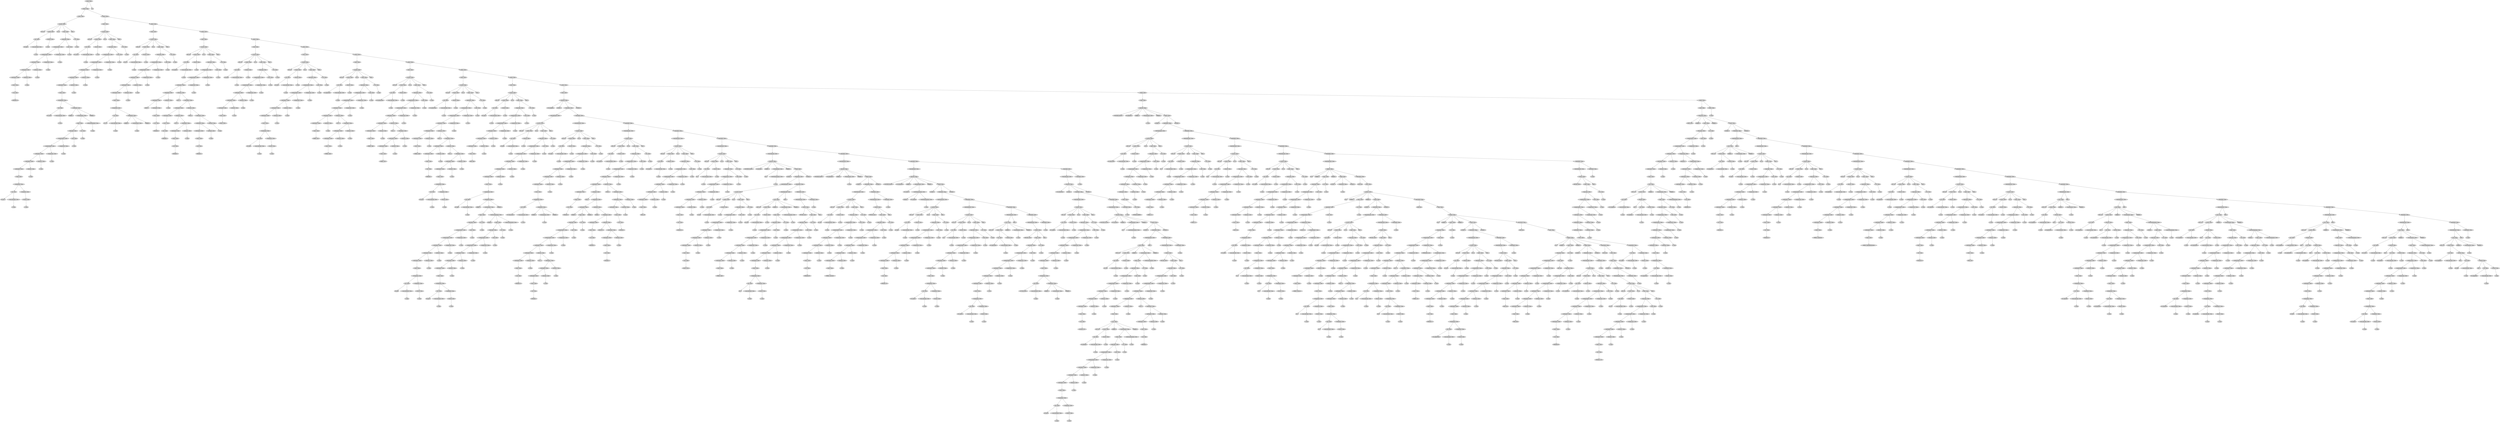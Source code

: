 digraph G {
	graph [ranksep=1.5 ratio=fill]
	node [style=filled]
	overlap=false
	8763493108961 [label="<prog>: None"]
	-9223363273361666823 [label="<stmts>: None"]
	8763493108961 -> -9223363273361666823
	8763493111816 [label="<stmt>: None"]
	-9223363273361666823 -> 8763493111816
	8763493111823 [label="<var-dcl>: None"]
	8763493111816 -> 8763493111823
	-9223363273361663982 [label="SET: set"]
	8763493111823 -> -9223363273361663982
	8763493111830 [label="<id-ref>: None"]
	8763493111823 -> 8763493111830
	8763493111844 [label="<id>: None"]
	8763493111830 -> 8763493111844
	8763493111851 [label="ID: temp1"]
	8763493111844 -> 8763493111851
	-9223363273361663954 [label="<array-subscript>: None"]
	8763493111844 -> -9223363273361663954
	8763493111858 [label="λ: None"]
	-9223363273361663954 -> 8763493111858
	-9223363273361663961 [label="<dot-ref>: None"]
	8763493111830 -> -9223363273361663961
	-9223363273361663947 [label="λ: None"]
	-9223363273361663961 -> -9223363273361663947
	-9223363273361663975 [label="TO: to"]
	8763493111823 -> -9223363273361663975
	8763493111837 [label="<expr>: None"]
	8763493111823 -> 8763493111837
	8763493111865 [label="<logic-expr>: None"]
	8763493111837 -> 8763493111865
	8763493111872 [label="<compare-expr1>: None"]
	8763493111865 -> 8763493111872
	8763493111879 [label="<compare-expr2>: None"]
	8763493111872 -> 8763493111879
	8763493111886 [label="<arith-expr1>: None"]
	8763493111879 -> 8763493111886
	8763493111893 [label="<arith-expr2>: None"]
	8763493111886 -> 8763493111893
	8763493111900 [label="<arith-expr3>: None"]
	8763493111893 -> 8763493111900
	8763493111907 [label="<term>: None"]
	8763493111900 -> 8763493111907
	-9223363273361663898 [label="<val>: None"]
	8763493111907 -> -9223363273361663898
	8763493111914 [label="INTEGER: 10"]
	-9223363273361663898 -> 8763493111914
	-9223363273361663905 [label="<arith-op2>: None"]
	8763493111893 -> -9223363273361663905
	-9223363273361663891 [label="λ: None"]
	-9223363273361663905 -> -9223363273361663891
	-9223363273361663912 [label="<arith-op1>: None"]
	8763493111886 -> -9223363273361663912
	8763493111921 [label="λ: None"]
	-9223363273361663912 -> 8763493111921
	-9223363273361663919 [label="<compare-op2>: None"]
	8763493111879 -> -9223363273361663919
	-9223363273361663884 [label="λ: None"]
	-9223363273361663919 -> -9223363273361663884
	-9223363273361663926 [label="<compare-op1>: None"]
	8763493111872 -> -9223363273361663926
	8763493111928 [label="λ: None"]
	-9223363273361663926 -> 8763493111928
	-9223363273361663933 [label="<and>: None"]
	8763493111865 -> -9223363273361663933
	-9223363273361663877 [label="λ: None"]
	-9223363273361663933 -> -9223363273361663877
	-9223363273361663940 [label="<or>: None"]
	8763493111837 -> -9223363273361663940
	8763493111935 [label="λ: None"]
	-9223363273361663940 -> 8763493111935
	-9223363273361663968 [label="END: ;"]
	8763493111823 -> -9223363273361663968
	-9223363273361663989 [label="<stmts>: None"]
	-9223363273361666823 -> -9223363273361663989
	-9223363273361663870 [label="<stmt>: None"]
	-9223363273361663989 -> -9223363273361663870
	-9223363273361663863 [label="<var-dcl>: None"]
	-9223363273361663870 -> -9223363273361663863
	8763493111949 [label="SET: set"]
	-9223363273361663863 -> 8763493111949
	-9223363273361663856 [label="<id-ref>: None"]
	-9223363273361663863 -> -9223363273361663856
	-9223363273361663842 [label="<id>: None"]
	-9223363273361663856 -> -9223363273361663842
	-9223363273361663835 [label="ID: switch1"]
	-9223363273361663842 -> -9223363273361663835
	8763493111977 [label="<array-subscript>: None"]
	-9223363273361663842 -> 8763493111977
	-9223363273361663828 [label="λ: None"]
	8763493111977 -> -9223363273361663828
	8763493111970 [label="<dot-ref>: None"]
	-9223363273361663856 -> 8763493111970
	8763493111984 [label="λ: None"]
	8763493111970 -> 8763493111984
	8763493111956 [label="TO: to"]
	-9223363273361663863 -> 8763493111956
	-9223363273361663849 [label="<expr>: None"]
	-9223363273361663863 -> -9223363273361663849
	-9223363273361663821 [label="<logic-expr>: None"]
	-9223363273361663849 -> -9223363273361663821
	-9223363273361663814 [label="<compare-expr1>: None"]
	-9223363273361663821 -> -9223363273361663814
	-9223363273361663807 [label="<compare-expr2>: None"]
	-9223363273361663814 -> -9223363273361663807
	-9223363273361663800 [label="<arith-expr1>: None"]
	-9223363273361663807 -> -9223363273361663800
	-9223363273361663793 [label="<arith-expr2>: None"]
	-9223363273361663800 -> -9223363273361663793
	-9223363273361663786 [label="<arith-expr3>: None"]
	-9223363273361663793 -> -9223363273361663786
	-9223363273361663779 [label="<term>: None"]
	-9223363273361663786 -> -9223363273361663779
	8763493112033 [label="<id-operation>: None"]
	-9223363273361663779 -> 8763493112033
	-9223363273361663772 [label="<id>: None"]
	8763493112033 -> -9223363273361663772
	-9223363273361663765 [label="ID: Switch"]
	-9223363273361663772 -> -9223363273361663765
	8763493112047 [label="<array-subscript>: None"]
	-9223363273361663772 -> 8763493112047
	-9223363273361663758 [label="λ: None"]
	8763493112047 -> -9223363273361663758
	8763493112040 [label="<id-operator>: None"]
	8763493112033 -> 8763493112040
	8763493112054 [label="LPAREN: ("]
	8763493112040 -> 8763493112054
	-9223363273361663751 [label="<actual-params>: None"]
	8763493112040 -> -9223363273361663751
	-9223363273361662716 [label="<expr>: None"]
	-9223363273361663751 -> -9223363273361662716
	-9223363273361662709 [label="<logic-expr>: None"]
	-9223363273361662716 -> -9223363273361662709
	-9223363273361662702 [label="<compare-expr1>: None"]
	-9223363273361662709 -> -9223363273361662702
	-9223363273361662695 [label="<compare-expr2>: None"]
	-9223363273361662702 -> -9223363273361662695
	-9223363273361662688 [label="<arith-expr1>: None"]
	-9223363273361662695 -> -9223363273361662688
	-9223363273361662681 [label="<arith-expr2>: None"]
	-9223363273361662688 -> -9223363273361662681
	-9223363273361662674 [label="<arith-expr3>: None"]
	-9223363273361662681 -> -9223363273361662674
	-9223363273361662667 [label="<term>: None"]
	-9223363273361662674 -> -9223363273361662667
	8763493113145 [label="<id-operation>: None"]
	-9223363273361662667 -> 8763493113145
	-9223363273361662660 [label="<id>: None"]
	8763493113145 -> -9223363273361662660
	-9223363273361662653 [label="ID: pin11"]
	-9223363273361662660 -> -9223363273361662653
	8763493113159 [label="<array-subscript>: None"]
	-9223363273361662660 -> 8763493113159
	-9223363273361662646 [label="λ: None"]
	8763493113159 -> -9223363273361662646
	8763493113152 [label="<id-operator>: None"]
	8763493113145 -> 8763493113152
	8763493113166 [label="<dot-ref>: None"]
	8763493113152 -> 8763493113166
	-9223363273361662639 [label="λ: None"]
	8763493113166 -> -9223363273361662639
	8763493113138 [label="<arith-op2>: None"]
	-9223363273361662681 -> 8763493113138
	8763493113173 [label="λ: None"]
	8763493113138 -> 8763493113173
	8763493113131 [label="<arith-op1>: None"]
	-9223363273361662688 -> 8763493113131
	-9223363273361662632 [label="λ: None"]
	8763493113131 -> -9223363273361662632
	8763493113124 [label="<compare-op2>: None"]
	-9223363273361662695 -> 8763493113124
	8763493113180 [label="λ: None"]
	8763493113124 -> 8763493113180
	8763493113117 [label="<compare-op1>: None"]
	-9223363273361662702 -> 8763493113117
	-9223363273361662625 [label="λ: None"]
	8763493113117 -> -9223363273361662625
	8763493113110 [label="<and>: None"]
	-9223363273361662709 -> 8763493113110
	8763493113187 [label="λ: None"]
	8763493113110 -> 8763493113187
	8763493113103 [label="<or>: None"]
	-9223363273361662716 -> 8763493113103
	-9223363273361662618 [label="λ: None"]
	8763493113103 -> -9223363273361662618
	8763493113096 [label="<multi-actual-params>: None"]
	-9223363273361663751 -> 8763493113096
	8763493113194 [label="λ: None"]
	8763493113096 -> 8763493113194
	8763493112061 [label="RPAREN: )"]
	8763493112040 -> 8763493112061
	8763493112026 [label="<arith-op2>: None"]
	-9223363273361663793 -> 8763493112026
	-9223363273361662611 [label="λ: None"]
	8763493112026 -> -9223363273361662611
	8763493112019 [label="<arith-op1>: None"]
	-9223363273361663800 -> 8763493112019
	8763493113201 [label="λ: None"]
	8763493112019 -> 8763493113201
	8763493112012 [label="<compare-op2>: None"]
	-9223363273361663807 -> 8763493112012
	-9223363273361662604 [label="λ: None"]
	8763493112012 -> -9223363273361662604
	8763493112005 [label="<compare-op1>: None"]
	-9223363273361663814 -> 8763493112005
	8763493113208 [label="λ: None"]
	8763493112005 -> 8763493113208
	8763493111998 [label="<and>: None"]
	-9223363273361663821 -> 8763493111998
	-9223363273361662597 [label="λ: None"]
	8763493111998 -> -9223363273361662597
	8763493111991 [label="<or>: None"]
	-9223363273361663849 -> 8763493111991
	8763493113215 [label="λ: None"]
	8763493111991 -> 8763493113215
	8763493111963 [label="END: ;"]
	-9223363273361663863 -> 8763493111963
	8763493111942 [label="<stmts>: None"]
	-9223363273361663989 -> 8763493111942
	-9223363273361662590 [label="<stmt>: None"]
	8763493111942 -> -9223363273361662590
	-9223363273361662583 [label="<var-dcl>: None"]
	-9223363273361662590 -> -9223363273361662583
	8763493113229 [label="SET: set"]
	-9223363273361662583 -> 8763493113229
	-9223363273361662576 [label="<id-ref>: None"]
	-9223363273361662583 -> -9223363273361662576
	-9223363273361662562 [label="<id>: None"]
	-9223363273361662576 -> -9223363273361662562
	-9223363273361662555 [label="ID: list1"]
	-9223363273361662562 -> -9223363273361662555
	8763493113257 [label="<array-subscript>: None"]
	-9223363273361662562 -> 8763493113257
	-9223363273361662548 [label="λ: None"]
	8763493113257 -> -9223363273361662548
	8763493113250 [label="<dot-ref>: None"]
	-9223363273361662576 -> 8763493113250
	8763493113264 [label="λ: None"]
	8763493113250 -> 8763493113264
	8763493113236 [label="TO: to"]
	-9223363273361662583 -> 8763493113236
	-9223363273361662569 [label="<expr>: None"]
	-9223363273361662583 -> -9223363273361662569
	-9223363273361662541 [label="<logic-expr>: None"]
	-9223363273361662569 -> -9223363273361662541
	-9223363273361662534 [label="<compare-expr1>: None"]
	-9223363273361662541 -> -9223363273361662534
	-9223363273361662527 [label="<compare-expr2>: None"]
	-9223363273361662534 -> -9223363273361662527
	-9223363273361662520 [label="<arith-expr1>: None"]
	-9223363273361662527 -> -9223363273361662520
	-9223363273361662513 [label="<arith-expr2>: None"]
	-9223363273361662520 -> -9223363273361662513
	-9223363273361662506 [label="<arith-expr3>: None"]
	-9223363273361662513 -> -9223363273361662506
	-9223363273361662499 [label="<term>: None"]
	-9223363273361662506 -> -9223363273361662499
	8763493113313 [label="<id-operation>: None"]
	-9223363273361662499 -> 8763493113313
	-9223363273361662492 [label="<id>: None"]
	8763493113313 -> -9223363273361662492
	-9223363273361662485 [label="ID: List"]
	-9223363273361662492 -> -9223363273361662485
	8763493113327 [label="<array-subscript>: None"]
	-9223363273361662492 -> 8763493113327
	-9223363273361662478 [label="λ: None"]
	8763493113327 -> -9223363273361662478
	8763493113320 [label="<id-operator>: None"]
	8763493113313 -> 8763493113320
	8763493113334 [label="LPAREN: ("]
	8763493113320 -> 8763493113334
	-9223363273361662471 [label="<actual-params>: None"]
	8763493113320 -> -9223363273361662471
	-9223363273361661180 [label="λ: None"]
	-9223363273361662471 -> -9223363273361661180
	8763493113341 [label="RPAREN: )"]
	8763493113320 -> 8763493113341
	8763493113306 [label="<arith-op2>: None"]
	-9223363273361662513 -> 8763493113306
	8763493114632 [label="λ: None"]
	8763493113306 -> 8763493114632
	8763493113299 [label="<arith-op1>: None"]
	-9223363273361662520 -> 8763493113299
	-9223363273361661173 [label="λ: None"]
	8763493113299 -> -9223363273361661173
	8763493113292 [label="<compare-op2>: None"]
	-9223363273361662527 -> 8763493113292
	8763493114639 [label="λ: None"]
	8763493113292 -> 8763493114639
	8763493113285 [label="<compare-op1>: None"]
	-9223363273361662534 -> 8763493113285
	-9223363273361661166 [label="λ: None"]
	8763493113285 -> -9223363273361661166
	8763493113278 [label="<and>: None"]
	-9223363273361662541 -> 8763493113278
	8763493114646 [label="λ: None"]
	8763493113278 -> 8763493114646
	8763493113271 [label="<or>: None"]
	-9223363273361662569 -> 8763493113271
	-9223363273361661159 [label="λ: None"]
	8763493113271 -> -9223363273361661159
	8763493113243 [label="END: ;"]
	-9223363273361662583 -> 8763493113243
	8763493113222 [label="<stmts>: None"]
	8763493111942 -> 8763493113222
	8763493114653 [label="<stmt>: None"]
	8763493113222 -> 8763493114653
	8763493114660 [label="<var-dcl>: None"]
	8763493114653 -> 8763493114660
	-9223363273361661145 [label="SET: set"]
	8763493114660 -> -9223363273361661145
	8763493114667 [label="<id-ref>: None"]
	8763493114660 -> 8763493114667
	8763493114681 [label="<id>: None"]
	8763493114667 -> 8763493114681
	8763493114688 [label="ID: number1"]
	8763493114681 -> 8763493114688
	-9223363273361661117 [label="<array-subscript>: None"]
	8763493114681 -> -9223363273361661117
	8763493114695 [label="λ: None"]
	-9223363273361661117 -> 8763493114695
	-9223363273361661124 [label="<dot-ref>: None"]
	8763493114667 -> -9223363273361661124
	-9223363273361661110 [label="λ: None"]
	-9223363273361661124 -> -9223363273361661110
	-9223363273361661138 [label="TO: to"]
	8763493114660 -> -9223363273361661138
	8763493114674 [label="<expr>: None"]
	8763493114660 -> 8763493114674
	8763493114702 [label="<logic-expr>: None"]
	8763493114674 -> 8763493114702
	8763493114709 [label="<compare-expr1>: None"]
	8763493114702 -> 8763493114709
	8763493114716 [label="<compare-expr2>: None"]
	8763493114709 -> 8763493114716
	8763493114723 [label="<arith-expr1>: None"]
	8763493114716 -> 8763493114723
	8763493114730 [label="<arith-expr2>: None"]
	8763493114723 -> 8763493114730
	8763493114737 [label="<arith-expr3>: None"]
	8763493114730 -> 8763493114737
	8763493114744 [label="MINUS: -"]
	8763493114737 -> 8763493114744
	-9223363273361661061 [label="<arith-expr3>: None"]
	8763493114737 -> -9223363273361661061
	8763493114751 [label="<term>: None"]
	-9223363273361661061 -> 8763493114751
	-9223363273361661054 [label="<val>: None"]
	8763493114751 -> -9223363273361661054
	8763493114758 [label="INTEGER: 4"]
	-9223363273361661054 -> 8763493114758
	-9223363273361661068 [label="<arith-op2>: None"]
	8763493114730 -> -9223363273361661068
	-9223363273361661047 [label="λ: None"]
	-9223363273361661068 -> -9223363273361661047
	-9223363273361661075 [label="<arith-op1>: None"]
	8763493114723 -> -9223363273361661075
	8763493114765 [label="PLUS: +"]
	-9223363273361661075 -> 8763493114765
	-9223363273361661040 [label="<arith-expr1>: None"]
	-9223363273361661075 -> -9223363273361661040
	8763493114772 [label="<arith-expr2>: None"]
	-9223363273361661040 -> 8763493114772
	8763493114779 [label="<arith-expr3>: None"]
	8763493114772 -> 8763493114779
	8763493114786 [label="<term>: None"]
	8763493114779 -> 8763493114786
	-9223363273361661019 [label="<val>: None"]
	8763493114786 -> -9223363273361661019
	8763493114793 [label="INTEGER: 2"]
	-9223363273361661019 -> 8763493114793
	-9223363273361661026 [label="<arith-op2>: None"]
	8763493114772 -> -9223363273361661026
	-9223363273361661012 [label="MULT: *"]
	-9223363273361661026 -> -9223363273361661012
	8763493114800 [label="<arith-expr2>: None"]
	-9223363273361661026 -> 8763493114800
	-9223363273361661005 [label="<arith-expr3>: None"]
	8763493114800 -> -9223363273361661005
	-9223363273361660998 [label="<term>: None"]
	-9223363273361661005 -> -9223363273361660998
	8763493114814 [label="<val>: None"]
	-9223363273361660998 -> 8763493114814
	-9223363273361660991 [label="INTEGER: 3"]
	8763493114814 -> -9223363273361660991
	8763493114807 [label="<arith-op2>: None"]
	8763493114800 -> 8763493114807
	8763493114821 [label="λ: None"]
	8763493114807 -> 8763493114821
	-9223363273361661033 [label="<arith-op1>: None"]
	-9223363273361661040 -> -9223363273361661033
	-9223363273361660984 [label="MINUS: -"]
	-9223363273361661033 -> -9223363273361660984
	8763493114828 [label="<arith-expr1>: None"]
	-9223363273361661033 -> 8763493114828
	-9223363273361660977 [label="<arith-expr2>: None"]
	8763493114828 -> -9223363273361660977
	-9223363273361660970 [label="<arith-expr3>: None"]
	-9223363273361660977 -> -9223363273361660970
	-9223363273361660963 [label="<term>: None"]
	-9223363273361660970 -> -9223363273361660963
	8763493114849 [label="<val>: None"]
	-9223363273361660963 -> 8763493114849
	-9223363273361660956 [label="INTEGER: 2"]
	8763493114849 -> -9223363273361660956
	8763493114842 [label="<arith-op2>: None"]
	-9223363273361660977 -> 8763493114842
	8763493114856 [label="λ: None"]
	8763493114842 -> 8763493114856
	8763493114835 [label="<arith-op1>: None"]
	8763493114828 -> 8763493114835
	-9223363273361660949 [label="λ: None"]
	8763493114835 -> -9223363273361660949
	-9223363273361661082 [label="<compare-op2>: None"]
	8763493114716 -> -9223363273361661082
	8763493114863 [label="λ: None"]
	-9223363273361661082 -> 8763493114863
	-9223363273361661089 [label="<compare-op1>: None"]
	8763493114709 -> -9223363273361661089
	-9223363273361660942 [label="λ: None"]
	-9223363273361661089 -> -9223363273361660942
	-9223363273361661096 [label="<and>: None"]
	8763493114702 -> -9223363273361661096
	8763493114870 [label="λ: None"]
	-9223363273361661096 -> 8763493114870
	-9223363273361661103 [label="<or>: None"]
	8763493114674 -> -9223363273361661103
	-9223363273361660935 [label="λ: None"]
	-9223363273361661103 -> -9223363273361660935
	-9223363273361661131 [label="END: ;"]
	8763493114660 -> -9223363273361661131
	-9223363273361661152 [label="<stmts>: None"]
	8763493113222 -> -9223363273361661152
	8763493114877 [label="<stmt>: None"]
	-9223363273361661152 -> 8763493114877
	8763493115656 [label="<var-dcl>: None"]
	8763493114877 -> 8763493115656
	-9223363273361660149 [label="SET: set"]
	8763493115656 -> -9223363273361660149
	8763493115663 [label="<id-ref>: None"]
	8763493115656 -> 8763493115663
	8763493115677 [label="<id>: None"]
	8763493115663 -> 8763493115677
	8763493115684 [label="ID: string"]
	8763493115677 -> 8763493115684
	-9223363273361660121 [label="<array-subscript>: None"]
	8763493115677 -> -9223363273361660121
	8763493115691 [label="λ: None"]
	-9223363273361660121 -> 8763493115691
	-9223363273361660128 [label="<dot-ref>: None"]
	8763493115663 -> -9223363273361660128
	-9223363273361660114 [label="λ: None"]
	-9223363273361660128 -> -9223363273361660114
	-9223363273361660142 [label="TO: to"]
	8763493115656 -> -9223363273361660142
	8763493115670 [label="<expr>: None"]
	8763493115656 -> 8763493115670
	8763493115698 [label="<logic-expr>: None"]
	8763493115670 -> 8763493115698
	8763493115705 [label="<compare-expr1>: None"]
	8763493115698 -> 8763493115705
	8763493115712 [label="<compare-expr2>: None"]
	8763493115705 -> 8763493115712
	8763493115719 [label="<arith-expr1>: None"]
	8763493115712 -> 8763493115719
	8763493115726 [label="<arith-expr2>: None"]
	8763493115719 -> 8763493115726
	8763493115733 [label="<arith-expr3>: None"]
	8763493115726 -> 8763493115733
	8763493115740 [label="<term>: None"]
	8763493115733 -> 8763493115740
	-9223363273361660065 [label="STRING: \"Hello\""]
	8763493115740 -> -9223363273361660065
	-9223363273361660072 [label="<arith-op2>: None"]
	8763493115726 -> -9223363273361660072
	8763493115747 [label="λ: None"]
	-9223363273361660072 -> 8763493115747
	-9223363273361660079 [label="<arith-op1>: None"]
	8763493115719 -> -9223363273361660079
	-9223363273361660058 [label="λ: None"]
	-9223363273361660079 -> -9223363273361660058
	-9223363273361660086 [label="<compare-op2>: None"]
	8763493115712 -> -9223363273361660086
	8763493115754 [label="λ: None"]
	-9223363273361660086 -> 8763493115754
	-9223363273361660093 [label="<compare-op1>: None"]
	8763493115705 -> -9223363273361660093
	-9223363273361660051 [label="λ: None"]
	-9223363273361660093 -> -9223363273361660051
	-9223363273361660100 [label="<and>: None"]
	8763493115698 -> -9223363273361660100
	8763493115761 [label="λ: None"]
	-9223363273361660100 -> 8763493115761
	-9223363273361660107 [label="<or>: None"]
	8763493115670 -> -9223363273361660107
	-9223363273361660044 [label="λ: None"]
	-9223363273361660107 -> -9223363273361660044
	-9223363273361660135 [label="END: ;"]
	8763493115656 -> -9223363273361660135
	-9223363273361660156 [label="<stmts>: None"]
	-9223363273361661152 -> -9223363273361660156
	8763493115768 [label="<stmt>: None"]
	-9223363273361660156 -> 8763493115768
	8763493115775 [label="<var-dcl>: None"]
	8763493115768 -> 8763493115775
	-9223363273361660030 [label="SET: set"]
	8763493115775 -> -9223363273361660030
	8763493115782 [label="<id-ref>: None"]
	8763493115775 -> 8763493115782
	8763493115796 [label="<id>: None"]
	8763493115782 -> 8763493115796
	8763493115803 [label="ID: bacon"]
	8763493115796 -> 8763493115803
	-9223363273361660002 [label="<array-subscript>: None"]
	8763493115796 -> -9223363273361660002
	8763493115810 [label="λ: None"]
	-9223363273361660002 -> 8763493115810
	-9223363273361660009 [label="<dot-ref>: None"]
	8763493115782 -> -9223363273361660009
	-9223363273361659995 [label="λ: None"]
	-9223363273361660009 -> -9223363273361659995
	-9223363273361660023 [label="TO: to"]
	8763493115775 -> -9223363273361660023
	8763493115789 [label="<expr>: None"]
	8763493115775 -> 8763493115789
	8763493115817 [label="<logic-expr>: None"]
	8763493115789 -> 8763493115817
	8763493115824 [label="<compare-expr1>: None"]
	8763493115817 -> 8763493115824
	8763493115831 [label="<compare-expr2>: None"]
	8763493115824 -> 8763493115831
	8763493115838 [label="<arith-expr1>: None"]
	8763493115831 -> 8763493115838
	8763493115845 [label="<arith-expr2>: None"]
	8763493115838 -> 8763493115845
	8763493115852 [label="<arith-expr3>: None"]
	8763493115845 -> 8763493115852
	8763493115859 [label="<term>: None"]
	8763493115852 -> 8763493115859
	-9223363273361659946 [label="<id-operation>: None"]
	8763493115859 -> -9223363273361659946
	8763493115866 [label="<id>: None"]
	-9223363273361659946 -> 8763493115866
	8763493115873 [label="ID: string"]
	8763493115866 -> 8763493115873
	-9223363273361659932 [label="<array-subscript>: None"]
	8763493115866 -> -9223363273361659932
	8763493115880 [label="λ: None"]
	-9223363273361659932 -> 8763493115880
	-9223363273361659939 [label="<id-operator>: None"]
	-9223363273361659946 -> -9223363273361659939
	-9223363273361659925 [label="<dot-ref>: None"]
	-9223363273361659939 -> -9223363273361659925
	8763493115887 [label="λ: None"]
	-9223363273361659925 -> 8763493115887
	-9223363273361659953 [label="<arith-op2>: None"]
	8763493115845 -> -9223363273361659953
	-9223363273361659918 [label="λ: None"]
	-9223363273361659953 -> -9223363273361659918
	-9223363273361659960 [label="<arith-op1>: None"]
	8763493115838 -> -9223363273361659960
	8763493115894 [label="λ: None"]
	-9223363273361659960 -> 8763493115894
	-9223363273361659967 [label="<compare-op2>: None"]
	8763493115831 -> -9223363273361659967
	-9223363273361659911 [label="λ: None"]
	-9223363273361659967 -> -9223363273361659911
	-9223363273361659974 [label="<compare-op1>: None"]
	8763493115824 -> -9223363273361659974
	8763493115901 [label="λ: None"]
	-9223363273361659974 -> 8763493115901
	-9223363273361659981 [label="<and>: None"]
	8763493115817 -> -9223363273361659981
	-9223363273361658620 [label="λ: None"]
	-9223363273361659981 -> -9223363273361658620
	-9223363273361659988 [label="<or>: None"]
	8763493115789 -> -9223363273361659988
	8763493117192 [label="λ: None"]
	-9223363273361659988 -> 8763493117192
	-9223363273361660016 [label="END: ;"]
	8763493115775 -> -9223363273361660016
	-9223363273361660037 [label="<stmts>: None"]
	-9223363273361660156 -> -9223363273361660037
	-9223363273361658613 [label="<stmt>: None"]
	-9223363273361660037 -> -9223363273361658613
	-9223363273361658606 [label="<var-dcl>: None"]
	-9223363273361658613 -> -9223363273361658606
	8763493117206 [label="SET: set"]
	-9223363273361658606 -> 8763493117206
	-9223363273361658599 [label="<id-ref>: None"]
	-9223363273361658606 -> -9223363273361658599
	-9223363273361658585 [label="<id>: None"]
	-9223363273361658599 -> -9223363273361658585
	-9223363273361658578 [label="ID: superString"]
	-9223363273361658585 -> -9223363273361658578
	8763493117234 [label="<array-subscript>: None"]
	-9223363273361658585 -> 8763493117234
	-9223363273361658571 [label="λ: None"]
	8763493117234 -> -9223363273361658571
	8763493117227 [label="<dot-ref>: None"]
	-9223363273361658599 -> 8763493117227
	8763493117241 [label="λ: None"]
	8763493117227 -> 8763493117241
	8763493117213 [label="TO: to"]
	-9223363273361658606 -> 8763493117213
	-9223363273361658592 [label="<expr>: None"]
	-9223363273361658606 -> -9223363273361658592
	-9223363273361658564 [label="<logic-expr>: None"]
	-9223363273361658592 -> -9223363273361658564
	-9223363273361658557 [label="<compare-expr1>: None"]
	-9223363273361658564 -> -9223363273361658557
	-9223363273361658550 [label="<compare-expr2>: None"]
	-9223363273361658557 -> -9223363273361658550
	-9223363273361658543 [label="<arith-expr1>: None"]
	-9223363273361658550 -> -9223363273361658543
	-9223363273361658536 [label="<arith-expr2>: None"]
	-9223363273361658543 -> -9223363273361658536
	-9223363273361658529 [label="<arith-expr3>: None"]
	-9223363273361658536 -> -9223363273361658529
	-9223363273361658522 [label="<term>: None"]
	-9223363273361658529 -> -9223363273361658522
	8763493117290 [label="STRING: \"hey\""]
	-9223363273361658522 -> 8763493117290
	8763493117283 [label="<arith-op2>: None"]
	-9223363273361658536 -> 8763493117283
	-9223363273361658515 [label="λ: None"]
	8763493117283 -> -9223363273361658515
	8763493117276 [label="<arith-op1>: None"]
	-9223363273361658543 -> 8763493117276
	8763493117297 [label="PLUS: +"]
	8763493117276 -> 8763493117297
	-9223363273361658508 [label="<arith-expr1>: None"]
	8763493117276 -> -9223363273361658508
	8763493117304 [label="<arith-expr2>: None"]
	-9223363273361658508 -> 8763493117304
	8763493117311 [label="<arith-expr3>: None"]
	8763493117304 -> 8763493117311
	8763493117318 [label="<term>: None"]
	8763493117311 -> 8763493117318
	-9223363273361658487 [label="STRING: \"baby\""]
	8763493117318 -> -9223363273361658487
	-9223363273361658494 [label="<arith-op2>: None"]
	8763493117304 -> -9223363273361658494
	8763493117325 [label="λ: None"]
	-9223363273361658494 -> 8763493117325
	-9223363273361658501 [label="<arith-op1>: None"]
	-9223363273361658508 -> -9223363273361658501
	-9223363273361658480 [label="λ: None"]
	-9223363273361658501 -> -9223363273361658480
	8763493117269 [label="<compare-op2>: None"]
	-9223363273361658550 -> 8763493117269
	8763493117332 [label="λ: None"]
	8763493117269 -> 8763493117332
	8763493117262 [label="<compare-op1>: None"]
	-9223363273361658557 -> 8763493117262
	-9223363273361658473 [label="λ: None"]
	8763493117262 -> -9223363273361658473
	8763493117255 [label="<and>: None"]
	-9223363273361658564 -> 8763493117255
	8763493117339 [label="λ: None"]
	8763493117255 -> 8763493117339
	8763493117248 [label="<or>: None"]
	-9223363273361658592 -> 8763493117248
	-9223363273361658466 [label="λ: None"]
	8763493117248 -> -9223363273361658466
	8763493117220 [label="END: ;"]
	-9223363273361658606 -> 8763493117220
	8763493117199 [label="<stmts>: None"]
	-9223363273361660037 -> 8763493117199
	8763493117346 [label="<stmt>: None"]
	8763493117199 -> 8763493117346
	8763493117353 [label="<var-dcl>: None"]
	8763493117346 -> 8763493117353
	-9223363273361658452 [label="SET: set"]
	8763493117353 -> -9223363273361658452
	8763493117360 [label="<id-ref>: None"]
	8763493117353 -> 8763493117360
	8763493117374 [label="<id>: None"]
	8763493117360 -> 8763493117374
	8763493117381 [label="ID: numberString"]
	8763493117374 -> 8763493117381
	-9223363273361658424 [label="<array-subscript>: None"]
	8763493117374 -> -9223363273361658424
	8763493117388 [label="λ: None"]
	-9223363273361658424 -> 8763493117388
	-9223363273361658431 [label="<dot-ref>: None"]
	8763493117360 -> -9223363273361658431
	-9223363273361658417 [label="λ: None"]
	-9223363273361658431 -> -9223363273361658417
	-9223363273361658445 [label="TO: to"]
	8763493117353 -> -9223363273361658445
	8763493117367 [label="<expr>: None"]
	8763493117353 -> 8763493117367
	8763493117395 [label="<logic-expr>: None"]
	8763493117367 -> 8763493117395
	8763493117402 [label="<compare-expr1>: None"]
	8763493117395 -> 8763493117402
	8763493117409 [label="<compare-expr2>: None"]
	8763493117402 -> 8763493117409
	8763493117416 [label="<arith-expr1>: None"]
	8763493117409 -> 8763493117416
	8763493117423 [label="<arith-expr2>: None"]
	8763493117416 -> 8763493117423
	8763493117430 [label="<arith-expr3>: None"]
	8763493117423 -> 8763493117430
	8763493117437 [label="<term>: None"]
	8763493117430 -> 8763493117437
	-9223363273361657340 [label="STRING: \"high\""]
	8763493117437 -> -9223363273361657340
	-9223363273361658375 [label="<arith-op2>: None"]
	8763493117423 -> -9223363273361658375
	8763493118472 [label="λ: None"]
	-9223363273361658375 -> 8763493118472
	-9223363273361658382 [label="<arith-op1>: None"]
	8763493117416 -> -9223363273361658382
	-9223363273361657333 [label="PLUS: +"]
	-9223363273361658382 -> -9223363273361657333
	8763493118479 [label="<arith-expr1>: None"]
	-9223363273361658382 -> 8763493118479
	-9223363273361657326 [label="<arith-expr2>: None"]
	8763493118479 -> -9223363273361657326
	-9223363273361657319 [label="<arith-expr3>: None"]
	-9223363273361657326 -> -9223363273361657319
	-9223363273361657312 [label="<term>: None"]
	-9223363273361657319 -> -9223363273361657312
	8763493118500 [label="STRING: \"five\""]
	-9223363273361657312 -> 8763493118500
	8763493118493 [label="<arith-op2>: None"]
	-9223363273361657326 -> 8763493118493
	-9223363273361657305 [label="λ: None"]
	8763493118493 -> -9223363273361657305
	8763493118486 [label="<arith-op1>: None"]
	8763493118479 -> 8763493118486
	8763493118507 [label="λ: None"]
	8763493118486 -> 8763493118507
	-9223363273361658389 [label="<compare-op2>: None"]
	8763493117409 -> -9223363273361658389
	-9223363273361657298 [label="λ: None"]
	-9223363273361658389 -> -9223363273361657298
	-9223363273361658396 [label="<compare-op1>: None"]
	8763493117402 -> -9223363273361658396
	8763493118514 [label="λ: None"]
	-9223363273361658396 -> 8763493118514
	-9223363273361658403 [label="<and>: None"]
	8763493117395 -> -9223363273361658403
	-9223363273361657291 [label="λ: None"]
	-9223363273361658403 -> -9223363273361657291
	-9223363273361658410 [label="<or>: None"]
	8763493117367 -> -9223363273361658410
	8763493118521 [label="λ: None"]
	-9223363273361658410 -> 8763493118521
	-9223363273361658438 [label="END: ;"]
	8763493117353 -> -9223363273361658438
	-9223363273361658459 [label="<stmts>: None"]
	8763493117199 -> -9223363273361658459
	-9223363273361657284 [label="<stmt>: None"]
	-9223363273361658459 -> -9223363273361657284
	-9223363273361657277 [label="<var-dcl>: None"]
	-9223363273361657284 -> -9223363273361657277
	8763493118535 [label="SET: set"]
	-9223363273361657277 -> 8763493118535
	-9223363273361657270 [label="<id-ref>: None"]
	-9223363273361657277 -> -9223363273361657270
	-9223363273361657256 [label="<id>: None"]
	-9223363273361657270 -> -9223363273361657256
	-9223363273361657249 [label="ID: numberString"]
	-9223363273361657256 -> -9223363273361657249
	8763493118563 [label="<array-subscript>: None"]
	-9223363273361657256 -> 8763493118563
	-9223363273361657242 [label="λ: None"]
	8763493118563 -> -9223363273361657242
	8763493118556 [label="<dot-ref>: None"]
	-9223363273361657270 -> 8763493118556
	8763493118570 [label="λ: None"]
	8763493118556 -> 8763493118570
	8763493118542 [label="TO: to"]
	-9223363273361657277 -> 8763493118542
	-9223363273361657263 [label="<expr>: None"]
	-9223363273361657277 -> -9223363273361657263
	-9223363273361657235 [label="<logic-expr>: None"]
	-9223363273361657263 -> -9223363273361657235
	-9223363273361657228 [label="<compare-expr1>: None"]
	-9223363273361657235 -> -9223363273361657228
	-9223363273361657221 [label="<compare-expr2>: None"]
	-9223363273361657228 -> -9223363273361657221
	-9223363273361657214 [label="<arith-expr1>: None"]
	-9223363273361657221 -> -9223363273361657214
	-9223363273361657207 [label="<arith-expr2>: None"]
	-9223363273361657214 -> -9223363273361657207
	-9223363273361657200 [label="<arith-expr3>: None"]
	-9223363273361657207 -> -9223363273361657200
	-9223363273361657193 [label="<term>: None"]
	-9223363273361657200 -> -9223363273361657193
	8763493118619 [label="STRING: \"high\""]
	-9223363273361657193 -> 8763493118619
	8763493118612 [label="<arith-op2>: None"]
	-9223363273361657207 -> 8763493118612
	-9223363273361657186 [label="λ: None"]
	8763493118612 -> -9223363273361657186
	8763493118605 [label="<arith-op1>: None"]
	-9223363273361657214 -> 8763493118605
	8763493118626 [label="PLUS: +"]
	8763493118605 -> 8763493118626
	-9223363273361657179 [label="<arith-expr1>: None"]
	8763493118605 -> -9223363273361657179
	8763493118633 [label="<arith-expr2>: None"]
	-9223363273361657179 -> 8763493118633
	8763493118640 [label="<arith-expr3>: None"]
	8763493118633 -> 8763493118640
	8763493118647 [label="<term>: None"]
	8763493118640 -> 8763493118647
	-9223363273361657158 [label="<val>: None"]
	8763493118647 -> -9223363273361657158
	8763493118654 [label="INTEGER: 5"]
	-9223363273361657158 -> 8763493118654
	-9223363273361657165 [label="<arith-op2>: None"]
	8763493118633 -> -9223363273361657165
	-9223363273361657151 [label="λ: None"]
	-9223363273361657165 -> -9223363273361657151
	-9223363273361657172 [label="<arith-op1>: None"]
	-9223363273361657179 -> -9223363273361657172
	8763493118661 [label="PLUS: +"]
	-9223363273361657172 -> 8763493118661
	-9223363273361657144 [label="<arith-expr1>: None"]
	-9223363273361657172 -> -9223363273361657144
	8763493118668 [label="<arith-expr2>: None"]
	-9223363273361657144 -> 8763493118668
	8763493118675 [label="<arith-expr3>: None"]
	8763493118668 -> 8763493118675
	8763493118682 [label="<term>: None"]
	8763493118675 -> 8763493118682
	-9223363273361657123 [label="<id-operation>: None"]
	8763493118682 -> -9223363273361657123
	8763493118689 [label="<id>: None"]
	-9223363273361657123 -> 8763493118689
	8763493118696 [label="ID: bacon"]
	8763493118689 -> 8763493118696
	-9223363273361657109 [label="<array-subscript>: None"]
	8763493118689 -> -9223363273361657109
	8763493118703 [label="λ: None"]
	-9223363273361657109 -> 8763493118703
	-9223363273361657116 [label="<id-operator>: None"]
	-9223363273361657123 -> -9223363273361657116
	-9223363273361657102 [label="<dot-ref>: None"]
	-9223363273361657116 -> -9223363273361657102
	8763493118710 [label="λ: None"]
	-9223363273361657102 -> 8763493118710
	-9223363273361657130 [label="<arith-op2>: None"]
	8763493118668 -> -9223363273361657130
	-9223363273361657095 [label="λ: None"]
	-9223363273361657130 -> -9223363273361657095
	-9223363273361657137 [label="<arith-op1>: None"]
	-9223363273361657144 -> -9223363273361657137
	8763493118717 [label="λ: None"]
	-9223363273361657137 -> 8763493118717
	8763493118598 [label="<compare-op2>: None"]
	-9223363273361657221 -> 8763493118598
	-9223363273361656060 [label="λ: None"]
	8763493118598 -> -9223363273361656060
	8763493118591 [label="<compare-op1>: None"]
	-9223363273361657228 -> 8763493118591
	8763493119752 [label="λ: None"]
	8763493118591 -> 8763493119752
	8763493118584 [label="<and>: None"]
	-9223363273361657235 -> 8763493118584
	-9223363273361656053 [label="λ: None"]
	8763493118584 -> -9223363273361656053
	8763493118577 [label="<or>: None"]
	-9223363273361657263 -> 8763493118577
	8763493119759 [label="λ: None"]
	8763493118577 -> 8763493119759
	8763493118549 [label="END: ;"]
	-9223363273361657277 -> 8763493118549
	8763493118528 [label="<stmts>: None"]
	-9223363273361658459 -> 8763493118528
	-9223363273361656046 [label="<stmt>: None"]
	8763493118528 -> -9223363273361656046
	-9223363273361656039 [label="<var-dcl>: None"]
	-9223363273361656046 -> -9223363273361656039
	8763493119773 [label="SET: set"]
	-9223363273361656039 -> 8763493119773
	-9223363273361656032 [label="<id-ref>: None"]
	-9223363273361656039 -> -9223363273361656032
	-9223363273361656018 [label="<id>: None"]
	-9223363273361656032 -> -9223363273361656018
	-9223363273361656011 [label="ID: input1"]
	-9223363273361656018 -> -9223363273361656011
	8763493119801 [label="<array-subscript>: None"]
	-9223363273361656018 -> 8763493119801
	-9223363273361656004 [label="λ: None"]
	8763493119801 -> -9223363273361656004
	8763493119794 [label="<dot-ref>: None"]
	-9223363273361656032 -> 8763493119794
	8763493119808 [label="λ: None"]
	8763493119794 -> 8763493119808
	8763493119780 [label="TO: to"]
	-9223363273361656039 -> 8763493119780
	-9223363273361656025 [label="<expr>: None"]
	-9223363273361656039 -> -9223363273361656025
	-9223363273361655997 [label="<logic-expr>: None"]
	-9223363273361656025 -> -9223363273361655997
	-9223363273361655990 [label="<compare-expr1>: None"]
	-9223363273361655997 -> -9223363273361655990
	-9223363273361655983 [label="<compare-expr2>: None"]
	-9223363273361655990 -> -9223363273361655983
	-9223363273361655976 [label="<arith-expr1>: None"]
	-9223363273361655983 -> -9223363273361655976
	-9223363273361655969 [label="<arith-expr2>: None"]
	-9223363273361655976 -> -9223363273361655969
	-9223363273361655962 [label="<arith-expr3>: None"]
	-9223363273361655969 -> -9223363273361655962
	-9223363273361655955 [label="<term>: None"]
	-9223363273361655962 -> -9223363273361655955
	8763493119857 [label="BOOL: false"]
	-9223363273361655955 -> 8763493119857
	8763493119850 [label="<arith-op2>: None"]
	-9223363273361655969 -> 8763493119850
	-9223363273361655948 [label="λ: None"]
	8763493119850 -> -9223363273361655948
	8763493119843 [label="<arith-op1>: None"]
	-9223363273361655976 -> 8763493119843
	8763493119864 [label="λ: None"]
	8763493119843 -> 8763493119864
	8763493119836 [label="<compare-op2>: None"]
	-9223363273361655983 -> 8763493119836
	-9223363273361655941 [label="λ: None"]
	8763493119836 -> -9223363273361655941
	8763493119829 [label="<compare-op1>: None"]
	-9223363273361655990 -> 8763493119829
	8763493119871 [label="λ: None"]
	8763493119829 -> 8763493119871
	8763493119822 [label="<and>: None"]
	-9223363273361655997 -> 8763493119822
	-9223363273361655934 [label="λ: None"]
	8763493119822 -> -9223363273361655934
	8763493119815 [label="<or>: None"]
	-9223363273361656025 -> 8763493119815
	8763493119878 [label="λ: None"]
	8763493119815 -> 8763493119878
	8763493119787 [label="END: ;"]
	-9223363273361656039 -> 8763493119787
	8763493119766 [label="<stmts>: None"]
	8763493118528 -> 8763493119766
	-9223363273361655927 [label="<stmt>: None"]
	8763493119766 -> -9223363273361655927
	-9223363273361655920 [label="<class-dcl>: None"]
	-9223363273361655927 -> -9223363273361655920
	8763493119892 [label="ID: LivingRoom"]
	-9223363273361655920 -> 8763493119892
	-9223363273361655913 [label="LCURLY: {"]
	-9223363273361655920 -> -9223363273361655913
	8763493119899 [label="<class-body>: None"]
	-9223363273361655920 -> 8763493119899
	8763493119906 [label="<class-body-part>: None"]
	8763493119899 -> 8763493119906
	8763493119913 [label="<var-dcl>: None"]
	8763493119906 -> 8763493119913
	-9223363273361655892 [label="SET: set"]
	8763493119913 -> -9223363273361655892
	8763493119920 [label="<id-ref>: None"]
	8763493119913 -> 8763493119920
	8763493119934 [label="<id>: None"]
	8763493119920 -> 8763493119934
	8763493119941 [label="ID: light"]
	8763493119934 -> 8763493119941
	-9223363273361655864 [label="<array-subscript>: None"]
	8763493119934 -> -9223363273361655864
	8763493119948 [label="λ: None"]
	-9223363273361655864 -> 8763493119948
	-9223363273361655871 [label="<dot-ref>: None"]
	8763493119920 -> -9223363273361655871
	-9223363273361655857 [label="λ: None"]
	-9223363273361655871 -> -9223363273361655857
	-9223363273361655885 [label="TO: to"]
	8763493119913 -> -9223363273361655885
	8763493119927 [label="<expr>: None"]
	8763493119913 -> 8763493119927
	8763493119955 [label="<logic-expr>: None"]
	8763493119927 -> 8763493119955
	8763493119962 [label="<compare-expr1>: None"]
	8763493119955 -> 8763493119962
	8763493119969 [label="<compare-expr2>: None"]
	8763493119962 -> 8763493119969
	8763493119976 [label="<arith-expr1>: None"]
	8763493119969 -> 8763493119976
	8763493119983 [label="<arith-expr2>: None"]
	8763493119976 -> 8763493119983
	8763493119990 [label="<arith-expr3>: None"]
	8763493119983 -> 8763493119990
	8763493119997 [label="<term>: None"]
	8763493119990 -> 8763493119997
	-9223363273361654524 [label="<id-operation>: None"]
	8763493119997 -> -9223363273361654524
	8763493121288 [label="<id>: None"]
	-9223363273361654524 -> 8763493121288
	8763493121295 [label="ID: Light"]
	8763493121288 -> 8763493121295
	-9223363273361654510 [label="<array-subscript>: None"]
	8763493121288 -> -9223363273361654510
	8763493121302 [label="λ: None"]
	-9223363273361654510 -> 8763493121302
	-9223363273361654517 [label="<id-operator>: None"]
	-9223363273361654524 -> -9223363273361654517
	-9223363273361654503 [label="LPAREN: ("]
	-9223363273361654517 -> -9223363273361654503
	8763493121309 [label="<actual-params>: None"]
	-9223363273361654517 -> 8763493121309
	8763493121316 [label="<expr>: None"]
	8763493121309 -> 8763493121316
	8763493121323 [label="<logic-expr>: None"]
	8763493121316 -> 8763493121323
	8763493121330 [label="<compare-expr1>: None"]
	8763493121323 -> 8763493121330
	8763493121337 [label="<compare-expr2>: None"]
	8763493121330 -> 8763493121337
	8763493121344 [label="<arith-expr1>: None"]
	8763493121337 -> 8763493121344
	8763493121351 [label="<arith-expr2>: None"]
	8763493121344 -> 8763493121351
	8763493121358 [label="<arith-expr3>: None"]
	8763493121351 -> 8763493121358
	8763493121365 [label="<term>: None"]
	8763493121358 -> 8763493121365
	-9223363273361654440 [label="<id-operation>: None"]
	8763493121365 -> -9223363273361654440
	8763493121372 [label="<id>: None"]
	-9223363273361654440 -> 8763493121372
	8763493121379 [label="ID: pin9"]
	8763493121372 -> 8763493121379
	-9223363273361654426 [label="<array-subscript>: None"]
	8763493121372 -> -9223363273361654426
	8763493121386 [label="λ: None"]
	-9223363273361654426 -> 8763493121386
	-9223363273361654433 [label="<id-operator>: None"]
	-9223363273361654440 -> -9223363273361654433
	-9223363273361654419 [label="<dot-ref>: None"]
	-9223363273361654433 -> -9223363273361654419
	8763493121393 [label="λ: None"]
	-9223363273361654419 -> 8763493121393
	-9223363273361654447 [label="<arith-op2>: None"]
	8763493121351 -> -9223363273361654447
	-9223363273361654412 [label="λ: None"]
	-9223363273361654447 -> -9223363273361654412
	-9223363273361654454 [label="<arith-op1>: None"]
	8763493121344 -> -9223363273361654454
	8763493121400 [label="λ: None"]
	-9223363273361654454 -> 8763493121400
	-9223363273361654461 [label="<compare-op2>: None"]
	8763493121337 -> -9223363273361654461
	-9223363273361654405 [label="λ: None"]
	-9223363273361654461 -> -9223363273361654405
	-9223363273361654468 [label="<compare-op1>: None"]
	8763493121330 -> -9223363273361654468
	8763493121407 [label="λ: None"]
	-9223363273361654468 -> 8763493121407
	-9223363273361654475 [label="<and>: None"]
	8763493121323 -> -9223363273361654475
	-9223363273361654398 [label="λ: None"]
	-9223363273361654475 -> -9223363273361654398
	-9223363273361654482 [label="<or>: None"]
	8763493121316 -> -9223363273361654482
	8763493121414 [label="λ: None"]
	-9223363273361654482 -> 8763493121414
	-9223363273361654489 [label="<multi-actual-params>: None"]
	8763493121309 -> -9223363273361654489
	-9223363273361654391 [label="COMMA: ,"]
	-9223363273361654489 -> -9223363273361654391
	8763493121421 [label="<expr>: None"]
	-9223363273361654489 -> 8763493121421
	8763493121428 [label="<logic-expr>: None"]
	8763493121421 -> 8763493121428
	8763493121435 [label="<compare-expr1>: None"]
	8763493121428 -> 8763493121435
	8763493121442 [label="<compare-expr2>: None"]
	8763493121435 -> 8763493121442
	8763493121449 [label="<arith-expr1>: None"]
	8763493121442 -> 8763493121449
	8763493121456 [label="<arith-expr2>: None"]
	8763493121449 -> 8763493121456
	8763493121463 [label="<arith-expr3>: None"]
	8763493121456 -> 8763493121463
	8763493121470 [label="<term>: None"]
	8763493121463 -> 8763493121470
	-9223363273361654335 [label="<id-operation>: None"]
	8763493121470 -> -9223363273361654335
	8763493121477 [label="<id>: None"]
	-9223363273361654335 -> 8763493121477
	8763493121484 [label="ID: pin10"]
	8763493121477 -> 8763493121484
	-9223363273361654321 [label="<array-subscript>: None"]
	8763493121477 -> -9223363273361654321
	8763493121491 [label="λ: None"]
	-9223363273361654321 -> 8763493121491
	-9223363273361654328 [label="<id-operator>: None"]
	-9223363273361654335 -> -9223363273361654328
	-9223363273361654314 [label="<dot-ref>: None"]
	-9223363273361654328 -> -9223363273361654314
	8763493121498 [label="λ: None"]
	-9223363273361654314 -> 8763493121498
	-9223363273361654342 [label="<arith-op2>: None"]
	8763493121456 -> -9223363273361654342
	-9223363273361654307 [label="λ: None"]
	-9223363273361654342 -> -9223363273361654307
	-9223363273361654349 [label="<arith-op1>: None"]
	8763493121449 -> -9223363273361654349
	8763493121505 [label="λ: None"]
	-9223363273361654349 -> 8763493121505
	-9223363273361654356 [label="<compare-op2>: None"]
	8763493121442 -> -9223363273361654356
	-9223363273361654300 [label="λ: None"]
	-9223363273361654356 -> -9223363273361654300
	-9223363273361654363 [label="<compare-op1>: None"]
	8763493121435 -> -9223363273361654363
	8763493121512 [label="λ: None"]
	-9223363273361654363 -> 8763493121512
	-9223363273361654370 [label="<and>: None"]
	8763493121428 -> -9223363273361654370
	-9223363273361654293 [label="λ: None"]
	-9223363273361654370 -> -9223363273361654293
	-9223363273361654377 [label="<or>: None"]
	8763493121421 -> -9223363273361654377
	8763493121519 [label="λ: None"]
	-9223363273361654377 -> 8763493121519
	-9223363273361654384 [label="<multi-actual-params>: None"]
	-9223363273361654489 -> -9223363273361654384
	-9223363273361654286 [label="λ: None"]
	-9223363273361654384 -> -9223363273361654286
	-9223363273361654496 [label="RPAREN: )"]
	-9223363273361654517 -> -9223363273361654496
	-9223363273361655815 [label="<arith-op2>: None"]
	8763493119983 -> -9223363273361655815
	8763493121526 [label="λ: None"]
	-9223363273361655815 -> 8763493121526
	-9223363273361655822 [label="<arith-op1>: None"]
	8763493119976 -> -9223363273361655822
	-9223363273361654279 [label="λ: None"]
	-9223363273361655822 -> -9223363273361654279
	-9223363273361655829 [label="<compare-op2>: None"]
	8763493119969 -> -9223363273361655829
	8763493121533 [label="λ: None"]
	-9223363273361655829 -> 8763493121533
	-9223363273361655836 [label="<compare-op1>: None"]
	8763493119962 -> -9223363273361655836
	-9223363273361653244 [label="λ: None"]
	-9223363273361655836 -> -9223363273361653244
	-9223363273361655843 [label="<and>: None"]
	8763493119955 -> -9223363273361655843
	8763493122568 [label="λ: None"]
	-9223363273361655843 -> 8763493122568
	-9223363273361655850 [label="<or>: None"]
	8763493119927 -> -9223363273361655850
	-9223363273361653237 [label="λ: None"]
	-9223363273361655850 -> -9223363273361653237
	-9223363273361655878 [label="END: ;"]
	8763493119913 -> -9223363273361655878
	-9223363273361655899 [label="<class-body>: None"]
	8763493119899 -> -9223363273361655899
	8763493122575 [label="<class-body-part>: None"]
	-9223363273361655899 -> 8763493122575
	8763493122582 [label="<var-dcl>: None"]
	8763493122575 -> 8763493122582
	-9223363273361653223 [label="SET: set"]
	8763493122582 -> -9223363273361653223
	8763493122589 [label="<id-ref>: None"]
	8763493122582 -> 8763493122589
	8763493122603 [label="<id>: None"]
	8763493122589 -> 8763493122603
	8763493122610 [label="ID: temp1"]
	8763493122603 -> 8763493122610
	-9223363273361653195 [label="<array-subscript>: None"]
	8763493122603 -> -9223363273361653195
	8763493122617 [label="λ: None"]
	-9223363273361653195 -> 8763493122617
	-9223363273361653202 [label="<dot-ref>: None"]
	8763493122589 -> -9223363273361653202
	-9223363273361653188 [label="λ: None"]
	-9223363273361653202 -> -9223363273361653188
	-9223363273361653216 [label="TO: to"]
	8763493122582 -> -9223363273361653216
	8763493122596 [label="<expr>: None"]
	8763493122582 -> 8763493122596
	8763493122624 [label="<logic-expr>: None"]
	8763493122596 -> 8763493122624
	8763493122631 [label="<compare-expr1>: None"]
	8763493122624 -> 8763493122631
	8763493122638 [label="<compare-expr2>: None"]
	8763493122631 -> 8763493122638
	8763493122645 [label="<arith-expr1>: None"]
	8763493122638 -> 8763493122645
	8763493122652 [label="<arith-expr2>: None"]
	8763493122645 -> 8763493122652
	8763493122659 [label="<arith-expr3>: None"]
	8763493122652 -> 8763493122659
	8763493122666 [label="<term>: None"]
	8763493122659 -> 8763493122666
	-9223363273361653139 [label="<id-operation>: None"]
	8763493122666 -> -9223363273361653139
	8763493122673 [label="<id>: None"]
	-9223363273361653139 -> 8763493122673
	8763493122680 [label="ID: Thermometer"]
	8763493122673 -> 8763493122680
	-9223363273361653125 [label="<array-subscript>: None"]
	8763493122673 -> -9223363273361653125
	8763493122687 [label="λ: None"]
	-9223363273361653125 -> 8763493122687
	-9223363273361653132 [label="<id-operator>: None"]
	-9223363273361653139 -> -9223363273361653132
	-9223363273361653118 [label="LPAREN: ("]
	-9223363273361653132 -> -9223363273361653118
	8763493122694 [label="<actual-params>: None"]
	-9223363273361653132 -> 8763493122694
	8763493122701 [label="λ: None"]
	8763493122694 -> 8763493122701
	-9223363273361653111 [label="RPAREN: )"]
	-9223363273361653132 -> -9223363273361653111
	-9223363273361653146 [label="<arith-op2>: None"]
	8763493122652 -> -9223363273361653146
	-9223363273361653104 [label="λ: None"]
	-9223363273361653146 -> -9223363273361653104
	-9223363273361653153 [label="<arith-op1>: None"]
	8763493122645 -> -9223363273361653153
	8763493122708 [label="λ: None"]
	-9223363273361653153 -> 8763493122708
	-9223363273361653160 [label="<compare-op2>: None"]
	8763493122638 -> -9223363273361653160
	-9223363273361653097 [label="λ: None"]
	-9223363273361653160 -> -9223363273361653097
	-9223363273361653167 [label="<compare-op1>: None"]
	8763493122631 -> -9223363273361653167
	8763493122715 [label="λ: None"]
	-9223363273361653167 -> 8763493122715
	-9223363273361653174 [label="<and>: None"]
	8763493122624 -> -9223363273361653174
	-9223363273361653090 [label="λ: None"]
	-9223363273361653174 -> -9223363273361653090
	-9223363273361653181 [label="<or>: None"]
	8763493122596 -> -9223363273361653181
	8763493122722 [label="λ: None"]
	-9223363273361653181 -> 8763493122722
	-9223363273361653209 [label="END: ;"]
	8763493122582 -> -9223363273361653209
	-9223363273361653230 [label="<class-body>: None"]
	-9223363273361655899 -> -9223363273361653230
	-9223363273361653083 [label="<class-body-part>: None"]
	-9223363273361653230 -> -9223363273361653083
	-9223363273361653076 [label="<var-dcl>: None"]
	-9223363273361653083 -> -9223363273361653076
	8763493122736 [label="SET: set"]
	-9223363273361653076 -> 8763493122736
	-9223363273361653069 [label="<id-ref>: None"]
	-9223363273361653076 -> -9223363273361653069
	-9223363273361653055 [label="<id>: None"]
	-9223363273361653069 -> -9223363273361653055
	-9223363273361653048 [label="ID: constant"]
	-9223363273361653055 -> -9223363273361653048
	8763493122764 [label="<array-subscript>: None"]
	-9223363273361653055 -> 8763493122764
	-9223363273361653041 [label="λ: None"]
	8763493122764 -> -9223363273361653041
	8763493122757 [label="<dot-ref>: None"]
	-9223363273361653069 -> 8763493122757
	8763493122771 [label="λ: None"]
	8763493122757 -> 8763493122771
	8763493122743 [label="TO: to"]
	-9223363273361653076 -> 8763493122743
	-9223363273361653062 [label="<expr>: None"]
	-9223363273361653076 -> -9223363273361653062
	-9223363273361653034 [label="<logic-expr>: None"]
	-9223363273361653062 -> -9223363273361653034
	-9223363273361653027 [label="<compare-expr1>: None"]
	-9223363273361653034 -> -9223363273361653027
	-9223363273361653020 [label="<compare-expr2>: None"]
	-9223363273361653027 -> -9223363273361653020
	-9223363273361653013 [label="<arith-expr1>: None"]
	-9223363273361653020 -> -9223363273361653013
	-9223363273361653006 [label="<arith-expr2>: None"]
	-9223363273361653013 -> -9223363273361653006
	-9223363273361652999 [label="<arith-expr3>: None"]
	-9223363273361653006 -> -9223363273361652999
	-9223363273361651964 [label="<term>: None"]
	-9223363273361652999 -> -9223363273361651964
	8763493123848 [label="<val>: None"]
	-9223363273361651964 -> 8763493123848
	-9223363273361651957 [label="INTEGER: 5"]
	8763493123848 -> -9223363273361651957
	8763493122813 [label="<arith-op2>: None"]
	-9223363273361653006 -> 8763493122813
	8763493123855 [label="MULT: *"]
	8763493122813 -> 8763493123855
	-9223363273361651950 [label="<arith-expr2>: None"]
	8763493122813 -> -9223363273361651950
	8763493123862 [label="<arith-expr3>: None"]
	-9223363273361651950 -> 8763493123862
	8763493123869 [label="LPAREN: ("]
	8763493123862 -> 8763493123869
	-9223363273361651936 [label="<expr>: None"]
	8763493123862 -> -9223363273361651936
	-9223363273361651929 [label="<logic-expr>: None"]
	-9223363273361651936 -> -9223363273361651929
	-9223363273361651922 [label="<compare-expr1>: None"]
	-9223363273361651929 -> -9223363273361651922
	-9223363273361651915 [label="<compare-expr2>: None"]
	-9223363273361651922 -> -9223363273361651915
	-9223363273361651908 [label="<arith-expr1>: None"]
	-9223363273361651915 -> -9223363273361651908
	-9223363273361651901 [label="<arith-expr2>: None"]
	-9223363273361651908 -> -9223363273361651901
	-9223363273361651894 [label="<arith-expr3>: None"]
	-9223363273361651901 -> -9223363273361651894
	-9223363273361651887 [label="<term>: None"]
	-9223363273361651894 -> -9223363273361651887
	8763493123925 [label="<val>: None"]
	-9223363273361651887 -> 8763493123925
	-9223363273361651880 [label="INTEGER: 10"]
	8763493123925 -> -9223363273361651880
	8763493123918 [label="<arith-op2>: None"]
	-9223363273361651901 -> 8763493123918
	8763493123932 [label="λ: None"]
	8763493123918 -> 8763493123932
	8763493123911 [label="<arith-op1>: None"]
	-9223363273361651908 -> 8763493123911
	-9223363273361651873 [label="PLUS: +"]
	8763493123911 -> -9223363273361651873
	8763493123939 [label="<arith-expr1>: None"]
	8763493123911 -> 8763493123939
	-9223363273361651866 [label="<arith-expr2>: None"]
	8763493123939 -> -9223363273361651866
	-9223363273361651859 [label="<arith-expr3>: None"]
	-9223363273361651866 -> -9223363273361651859
	-9223363273361651852 [label="<term>: None"]
	-9223363273361651859 -> -9223363273361651852
	8763493123960 [label="<val>: None"]
	-9223363273361651852 -> 8763493123960
	-9223363273361651845 [label="INTEGER: 4"]
	8763493123960 -> -9223363273361651845
	8763493123953 [label="<arith-op2>: None"]
	-9223363273361651866 -> 8763493123953
	8763493123967 [label="λ: None"]
	8763493123953 -> 8763493123967
	8763493123946 [label="<arith-op1>: None"]
	8763493123939 -> 8763493123946
	-9223363273361651838 [label="λ: None"]
	8763493123946 -> -9223363273361651838
	8763493123904 [label="<compare-op2>: None"]
	-9223363273361651915 -> 8763493123904
	8763493123974 [label="λ: None"]
	8763493123904 -> 8763493123974
	8763493123897 [label="<compare-op1>: None"]
	-9223363273361651922 -> 8763493123897
	-9223363273361651831 [label="λ: None"]
	8763493123897 -> -9223363273361651831
	8763493123890 [label="<and>: None"]
	-9223363273361651929 -> 8763493123890
	8763493123981 [label="λ: None"]
	8763493123890 -> 8763493123981
	8763493123883 [label="<or>: None"]
	-9223363273361651936 -> 8763493123883
	-9223363273361651824 [label="λ: None"]
	8763493123883 -> -9223363273361651824
	8763493123876 [label="RPAREN: )"]
	8763493123862 -> 8763493123876
	-9223363273361651943 [label="<arith-op2>: None"]
	-9223363273361651950 -> -9223363273361651943
	8763493123988 [label="DIVIDE: /"]
	-9223363273361651943 -> 8763493123988
	-9223363273361651817 [label="<arith-expr2>: None"]
	-9223363273361651943 -> -9223363273361651817
	8763493123995 [label="<arith-expr3>: None"]
	-9223363273361651817 -> 8763493123995
	8763493124002 [label="<term>: None"]
	8763493123995 -> 8763493124002
	-9223363273361651803 [label="<val>: None"]
	8763493124002 -> -9223363273361651803
	8763493124009 [label="INTEGER: 2"]
	-9223363273361651803 -> 8763493124009
	-9223363273361651810 [label="<arith-op2>: None"]
	-9223363273361651817 -> -9223363273361651810
	-9223363273361651796 [label="MODULO: %"]
	-9223363273361651810 -> -9223363273361651796
	8763493124016 [label="<arith-expr2>: None"]
	-9223363273361651810 -> 8763493124016
	-9223363273361651789 [label="<arith-expr3>: None"]
	8763493124016 -> -9223363273361651789
	-9223363273361651782 [label="<term>: None"]
	-9223363273361651789 -> -9223363273361651782
	8763493124030 [label="<val>: None"]
	-9223363273361651782 -> 8763493124030
	-9223363273361651775 [label="INTEGER: 1"]
	8763493124030 -> -9223363273361651775
	8763493124023 [label="<arith-op2>: None"]
	8763493124016 -> 8763493124023
	8763493124037 [label="λ: None"]
	8763493124023 -> 8763493124037
	8763493122806 [label="<arith-op1>: None"]
	-9223363273361653013 -> 8763493122806
	-9223363273361651768 [label="MINUS: -"]
	8763493122806 -> -9223363273361651768
	8763493124044 [label="<arith-expr1>: None"]
	8763493122806 -> 8763493124044
	-9223363273361651761 [label="<arith-expr2>: None"]
	8763493124044 -> -9223363273361651761
	-9223363273361651754 [label="<arith-expr3>: None"]
	-9223363273361651761 -> -9223363273361651754
	-9223363273361651747 [label="<term>: None"]
	-9223363273361651754 -> -9223363273361651747
	8763493124065 [label="<val>: None"]
	-9223363273361651747 -> 8763493124065
	-9223363273361651740 [label="INTEGER: 3"]
	8763493124065 -> -9223363273361651740
	8763493124058 [label="<arith-op2>: None"]
	-9223363273361651761 -> 8763493124058
	8763493124072 [label="λ: None"]
	8763493124058 -> 8763493124072
	8763493124051 [label="<arith-op1>: None"]
	8763493124044 -> 8763493124051
	-9223363273361651733 [label="λ: None"]
	8763493124051 -> -9223363273361651733
	8763493122799 [label="<compare-op2>: None"]
	-9223363273361653020 -> 8763493122799
	8763493124079 [label="λ: None"]
	8763493122799 -> 8763493124079
	8763493122792 [label="<compare-op1>: None"]
	-9223363273361653027 -> 8763493122792
	-9223363273361651726 [label="λ: None"]
	8763493122792 -> -9223363273361651726
	8763493122785 [label="<and>: None"]
	-9223363273361653034 -> 8763493122785
	8763493124086 [label="λ: None"]
	8763493122785 -> 8763493124086
	8763493122778 [label="<or>: None"]
	-9223363273361653062 -> 8763493122778
	-9223363273361651719 [label="λ: None"]
	8763493122778 -> -9223363273361651719
	8763493122750 [label="END: ;"]
	-9223363273361653076 -> 8763493122750
	8763493122729 [label="<class-body>: None"]
	-9223363273361653230 -> 8763493122729
	8763493124093 [label="<class-body-part>: None"]
	8763493122729 -> 8763493124093
	8763493092616 [label="<var-dcl>: None"]
	8763493124093 -> 8763493092616
	-9223363273361683189 [label="SET: set"]
	8763493092616 -> -9223363273361683189
	8763493092623 [label="<id-ref>: None"]
	8763493092616 -> 8763493092623
	8763493092637 [label="<id>: None"]
	8763493092623 -> 8763493092637
	8763493092644 [label="ID: window1"]
	8763493092637 -> 8763493092644
	-9223363273361683161 [label="<array-subscript>: None"]
	8763493092637 -> -9223363273361683161
	8763493092651 [label="λ: None"]
	-9223363273361683161 -> 8763493092651
	-9223363273361683168 [label="<dot-ref>: None"]
	8763493092623 -> -9223363273361683168
	-9223363273361683154 [label="λ: None"]
	-9223363273361683168 -> -9223363273361683154
	-9223363273361683182 [label="TO: to"]
	8763493092616 -> -9223363273361683182
	8763493092630 [label="<expr>: None"]
	8763493092616 -> 8763493092630
	8763493092658 [label="<logic-expr>: None"]
	8763493092630 -> 8763493092658
	8763493092665 [label="<compare-expr1>: None"]
	8763493092658 -> 8763493092665
	8763493092672 [label="<compare-expr2>: None"]
	8763493092665 -> 8763493092672
	8763493092679 [label="<arith-expr1>: None"]
	8763493092672 -> 8763493092679
	8763493092686 [label="<arith-expr2>: None"]
	8763493092679 -> 8763493092686
	8763493092693 [label="<arith-expr3>: None"]
	8763493092686 -> 8763493092693
	8763493092700 [label="<term>: None"]
	8763493092693 -> 8763493092700
	-9223363273361683105 [label="BOOL: off"]
	8763493092700 -> -9223363273361683105
	-9223363273361683112 [label="<arith-op2>: None"]
	8763493092686 -> -9223363273361683112
	8763493092707 [label="λ: None"]
	-9223363273361683112 -> 8763493092707
	-9223363273361683119 [label="<arith-op1>: None"]
	8763493092679 -> -9223363273361683119
	-9223363273361683098 [label="λ: None"]
	-9223363273361683119 -> -9223363273361683098
	-9223363273361683126 [label="<compare-op2>: None"]
	8763493092672 -> -9223363273361683126
	8763493092714 [label="λ: None"]
	-9223363273361683126 -> 8763493092714
	-9223363273361683133 [label="<compare-op1>: None"]
	8763493092665 -> -9223363273361683133
	-9223363273361683091 [label="λ: None"]
	-9223363273361683133 -> -9223363273361683091
	-9223363273361683140 [label="<and>: None"]
	8763493092658 -> -9223363273361683140
	8763493092721 [label="λ: None"]
	-9223363273361683140 -> 8763493092721
	-9223363273361683147 [label="<or>: None"]
	8763493092630 -> -9223363273361683147
	-9223363273361683084 [label="λ: None"]
	-9223363273361683147 -> -9223363273361683084
	-9223363273361683175 [label="END: ;"]
	8763493092616 -> -9223363273361683175
	-9223363273361683196 [label="<class-body>: None"]
	8763493122729 -> -9223363273361683196
	8763493092728 [label="<class-body-part>: None"]
	-9223363273361683196 -> 8763493092728
	8763493092735 [label="<var-dcl>: None"]
	8763493092728 -> 8763493092735
	-9223363273361683070 [label="SET: set"]
	8763493092735 -> -9223363273361683070
	8763493092742 [label="<id-ref>: None"]
	8763493092735 -> 8763493092742
	8763493092756 [label="<id>: None"]
	8763493092742 -> 8763493092756
	8763493092763 [label="ID: x"]
	8763493092756 -> 8763493092763
	-9223363273361683042 [label="<array-subscript>: None"]
	8763493092756 -> -9223363273361683042
	8763493092770 [label="λ: None"]
	-9223363273361683042 -> 8763493092770
	-9223363273361683049 [label="<dot-ref>: None"]
	8763493092742 -> -9223363273361683049
	-9223363273361683035 [label="λ: None"]
	-9223363273361683049 -> -9223363273361683035
	-9223363273361683063 [label="TO: to"]
	8763493092735 -> -9223363273361683063
	8763493092749 [label="<expr>: None"]
	8763493092735 -> 8763493092749
	8763493092777 [label="<logic-expr>: None"]
	8763493092749 -> 8763493092777
	8763493092784 [label="<compare-expr1>: None"]
	8763493092777 -> 8763493092784
	8763493092791 [label="<compare-expr2>: None"]
	8763493092784 -> 8763493092791
	8763493092798 [label="<arith-expr1>: None"]
	8763493092791 -> 8763493092798
	8763493092805 [label="<arith-expr2>: None"]
	8763493092798 -> 8763493092805
	8763493092812 [label="<arith-expr3>: None"]
	8763493092805 -> 8763493092812
	8763493092819 [label="<term>: None"]
	8763493092812 -> 8763493092819
	-9223363273361682986 [label="<val>: None"]
	8763493092819 -> -9223363273361682986
	8763493092826 [label="INTEGER: 10"]
	-9223363273361682986 -> 8763493092826
	-9223363273361682993 [label="<arith-op2>: None"]
	8763493092805 -> -9223363273361682993
	-9223363273361682979 [label="λ: None"]
	-9223363273361682993 -> -9223363273361682979
	-9223363273361683000 [label="<arith-op1>: None"]
	8763493092798 -> -9223363273361683000
	8763493092833 [label="λ: None"]
	-9223363273361683000 -> 8763493092833
	-9223363273361683007 [label="<compare-op2>: None"]
	8763493092791 -> -9223363273361683007
	-9223363273361682972 [label="λ: None"]
	-9223363273361683007 -> -9223363273361682972
	-9223363273361683014 [label="<compare-op1>: None"]
	8763493092784 -> -9223363273361683014
	8763493092840 [label="λ: None"]
	-9223363273361683014 -> 8763493092840
	-9223363273361683021 [label="<and>: None"]
	8763493092777 -> -9223363273361683021
	-9223363273361682965 [label="λ: None"]
	-9223363273361683021 -> -9223363273361682965
	-9223363273361683028 [label="<or>: None"]
	8763493092749 -> -9223363273361683028
	8763493092847 [label="λ: None"]
	-9223363273361683028 -> 8763493092847
	-9223363273361683056 [label="END: ;"]
	8763493092735 -> -9223363273361683056
	-9223363273361683077 [label="<class-body>: None"]
	-9223363273361683196 -> -9223363273361683077
	-9223363273361682958 [label="<class-body-part>: None"]
	-9223363273361683077 -> -9223363273361682958
	-9223363273361682951 [label="<func-dcl>: None"]
	-9223363273361682958 -> -9223363273361682951
	8763493092861 [label="FUNCTION: function"]
	-9223363273361682951 -> 8763493092861
	-9223363273361682172 [label="ID: getTemp1"]
	-9223363273361682951 -> -9223363273361682172
	8763493093640 [label="LPAREN: ("]
	-9223363273361682951 -> 8763493093640
	-9223363273361682165 [label="<formal-params>: None"]
	-9223363273361682951 -> -9223363273361682165
	8763493093654 [label="ID: n"]
	-9223363273361682165 -> 8763493093654
	-9223363273361682151 [label="<multi-formal-params>: None"]
	-9223363273361682165 -> -9223363273361682151
	8763493093661 [label="λ: None"]
	-9223363273361682151 -> 8763493093661
	8763493093647 [label="RPAREN: )"]
	-9223363273361682951 -> 8763493093647
	-9223363273361682158 [label="<block>: None"]
	-9223363273361682951 -> -9223363273361682158
	-9223363273361682144 [label="LCURLY: {"]
	-9223363273361682158 -> -9223363273361682144
	8763493093668 [label="<block-body>: None"]
	-9223363273361682158 -> 8763493093668
	8763493093675 [label="<block-body-part>: None"]
	8763493093668 -> 8763493093675
	8763493093682 [label="<var-dcl>: None"]
	8763493093675 -> 8763493093682
	-9223363273361682123 [label="SET: set"]
	8763493093682 -> -9223363273361682123
	8763493093689 [label="<id-ref>: None"]
	8763493093682 -> 8763493093689
	8763493093703 [label="<id>: None"]
	8763493093689 -> 8763493093703
	8763493093710 [label="ID: dab"]
	8763493093703 -> 8763493093710
	-9223363273361682095 [label="<array-subscript>: None"]
	8763493093703 -> -9223363273361682095
	8763493093717 [label="λ: None"]
	-9223363273361682095 -> 8763493093717
	-9223363273361682102 [label="<dot-ref>: None"]
	8763493093689 -> -9223363273361682102
	-9223363273361682088 [label="λ: None"]
	-9223363273361682102 -> -9223363273361682088
	-9223363273361682116 [label="TO: to"]
	8763493093682 -> -9223363273361682116
	8763493093696 [label="<expr>: None"]
	8763493093682 -> 8763493093696
	8763493093724 [label="<logic-expr>: None"]
	8763493093696 -> 8763493093724
	8763493093731 [label="<compare-expr1>: None"]
	8763493093724 -> 8763493093731
	8763493093738 [label="<compare-expr2>: None"]
	8763493093731 -> 8763493093738
	8763493093745 [label="<arith-expr1>: None"]
	8763493093738 -> 8763493093745
	8763493093752 [label="<arith-expr2>: None"]
	8763493093745 -> 8763493093752
	8763493093759 [label="<arith-expr3>: None"]
	8763493093752 -> 8763493093759
	8763493093766 [label="<term>: None"]
	8763493093759 -> 8763493093766
	-9223363273361682039 [label="<val>: None"]
	8763493093766 -> -9223363273361682039
	8763493093773 [label="FLOAT: 1234.2"]
	-9223363273361682039 -> 8763493093773
	-9223363273361682046 [label="<arith-op2>: None"]
	8763493093752 -> -9223363273361682046
	-9223363273361682032 [label="λ: None"]
	-9223363273361682046 -> -9223363273361682032
	-9223363273361682053 [label="<arith-op1>: None"]
	8763493093745 -> -9223363273361682053
	8763493093780 [label="λ: None"]
	-9223363273361682053 -> 8763493093780
	-9223363273361682060 [label="<compare-op2>: None"]
	8763493093738 -> -9223363273361682060
	-9223363273361682025 [label="λ: None"]
	-9223363273361682060 -> -9223363273361682025
	-9223363273361682067 [label="<compare-op1>: None"]
	8763493093731 -> -9223363273361682067
	8763493093787 [label="λ: None"]
	-9223363273361682067 -> 8763493093787
	-9223363273361682074 [label="<and>: None"]
	8763493093724 -> -9223363273361682074
	-9223363273361682018 [label="λ: None"]
	-9223363273361682074 -> -9223363273361682018
	-9223363273361682081 [label="<or>: None"]
	8763493093696 -> -9223363273361682081
	8763493093794 [label="λ: None"]
	-9223363273361682081 -> 8763493093794
	-9223363273361682109 [label="END: ;"]
	8763493093682 -> -9223363273361682109
	-9223363273361682130 [label="<block-body>: None"]
	8763493093668 -> -9223363273361682130
	-9223363273361682011 [label="<block-body-part>: None"]
	-9223363273361682130 -> -9223363273361682011
	-9223363273361682004 [label="<run>: None"]
	-9223363273361682011 -> -9223363273361682004
	-9223363273361681997 [label="RUN: run"]
	-9223363273361682004 -> -9223363273361681997
	8763493093815 [label="<id-ref>: None"]
	-9223363273361682004 -> 8763493093815
	8763493093829 [label="<id>: None"]
	8763493093815 -> 8763493093829
	8763493093836 [label="ID: print"]
	8763493093829 -> 8763493093836
	-9223363273361681969 [label="<array-subscript>: None"]
	8763493093829 -> -9223363273361681969
	8763493093843 [label="λ: None"]
	-9223363273361681969 -> 8763493093843
	-9223363273361681976 [label="<dot-ref>: None"]
	8763493093815 -> -9223363273361681976
	-9223363273361681962 [label="λ: None"]
	-9223363273361681976 -> -9223363273361681962
	-9223363273361681990 [label="LPAREN: ("]
	-9223363273361682004 -> -9223363273361681990
	8763493093822 [label="<actual-params>: None"]
	-9223363273361682004 -> 8763493093822
	8763493093850 [label="<expr>: None"]
	8763493093822 -> 8763493093850
	8763493093857 [label="<logic-expr>: None"]
	8763493093850 -> 8763493093857
	8763493093864 [label="<compare-expr1>: None"]
	8763493093857 -> 8763493093864
	8763493093871 [label="<compare-expr2>: None"]
	8763493093864 -> 8763493093871
	8763493093878 [label="<arith-expr1>: None"]
	8763493093871 -> 8763493093878
	8763493093885 [label="<arith-expr2>: None"]
	8763493093878 -> 8763493093885
	8763493094920 [label="<arith-expr3>: None"]
	8763493093885 -> 8763493094920
	8763493094927 [label="<term>: None"]
	8763493094920 -> 8763493094927
	-9223363273361680878 [label="STRING: \"hello\""]
	8763493094927 -> -9223363273361680878
	-9223363273361680885 [label="<arith-op2>: None"]
	8763493093885 -> -9223363273361680885
	8763493094934 [label="λ: None"]
	-9223363273361680885 -> 8763493094934
	-9223363273361680892 [label="<arith-op1>: None"]
	8763493093878 -> -9223363273361680892
	-9223363273361680871 [label="λ: None"]
	-9223363273361680892 -> -9223363273361680871
	-9223363273361681927 [label="<compare-op2>: None"]
	8763493093871 -> -9223363273361681927
	8763493094941 [label="λ: None"]
	-9223363273361681927 -> 8763493094941
	-9223363273361681934 [label="<compare-op1>: None"]
	8763493093864 -> -9223363273361681934
	-9223363273361680864 [label="λ: None"]
	-9223363273361681934 -> -9223363273361680864
	-9223363273361681941 [label="<and>: None"]
	8763493093857 -> -9223363273361681941
	8763493094948 [label="λ: None"]
	-9223363273361681941 -> 8763493094948
	-9223363273361681948 [label="<or>: None"]
	8763493093850 -> -9223363273361681948
	-9223363273361680857 [label="λ: None"]
	-9223363273361681948 -> -9223363273361680857
	-9223363273361681955 [label="<multi-actual-params>: None"]
	8763493093822 -> -9223363273361681955
	8763493094955 [label="λ: None"]
	-9223363273361681955 -> 8763493094955
	-9223363273361681983 [label="RPAREN: )"]
	-9223363273361682004 -> -9223363273361681983
	8763493093808 [label="END: ;"]
	-9223363273361682011 -> 8763493093808
	8763493093801 [label="<block-body>: None"]
	-9223363273361682130 -> 8763493093801
	-9223363273361680850 [label="<block-body-part>: None"]
	8763493093801 -> -9223363273361680850
	-9223363273361680843 [label="<return>: None"]
	-9223363273361680850 -> -9223363273361680843
	8763493094969 [label="RETURN: return"]
	-9223363273361680843 -> 8763493094969
	-9223363273361680836 [label="<expr>: None"]
	-9223363273361680843 -> -9223363273361680836
	-9223363273361680829 [label="<logic-expr>: None"]
	-9223363273361680836 -> -9223363273361680829
	-9223363273361680822 [label="<compare-expr1>: None"]
	-9223363273361680829 -> -9223363273361680822
	-9223363273361680815 [label="<compare-expr2>: None"]
	-9223363273361680822 -> -9223363273361680815
	-9223363273361680808 [label="<arith-expr1>: None"]
	-9223363273361680815 -> -9223363273361680808
	-9223363273361680801 [label="<arith-expr2>: None"]
	-9223363273361680808 -> -9223363273361680801
	-9223363273361680794 [label="<arith-expr3>: None"]
	-9223363273361680801 -> -9223363273361680794
	-9223363273361680787 [label="<term>: None"]
	-9223363273361680794 -> -9223363273361680787
	8763493095025 [label="<id-operation>: None"]
	-9223363273361680787 -> 8763493095025
	-9223363273361680780 [label="<id>: None"]
	8763493095025 -> -9223363273361680780
	-9223363273361680773 [label="ID: n"]
	-9223363273361680780 -> -9223363273361680773
	8763493095039 [label="<array-subscript>: None"]
	-9223363273361680780 -> 8763493095039
	-9223363273361680766 [label="λ: None"]
	8763493095039 -> -9223363273361680766
	8763493095032 [label="<id-operator>: None"]
	8763493095025 -> 8763493095032
	8763493095046 [label="<dot-ref>: None"]
	8763493095032 -> 8763493095046
	-9223363273361680759 [label="λ: None"]
	8763493095046 -> -9223363273361680759
	8763493095018 [label="<arith-op2>: None"]
	-9223363273361680801 -> 8763493095018
	8763493095053 [label="λ: None"]
	8763493095018 -> 8763493095053
	8763493095011 [label="<arith-op1>: None"]
	-9223363273361680808 -> 8763493095011
	-9223363273361680752 [label="λ: None"]
	8763493095011 -> -9223363273361680752
	8763493095004 [label="<compare-op2>: None"]
	-9223363273361680815 -> 8763493095004
	8763493095060 [label="λ: None"]
	8763493095004 -> 8763493095060
	8763493094997 [label="<compare-op1>: None"]
	-9223363273361680822 -> 8763493094997
	-9223363273361680745 [label="λ: None"]
	8763493094997 -> -9223363273361680745
	8763493094990 [label="<and>: None"]
	-9223363273361680829 -> 8763493094990
	8763493095067 [label="λ: None"]
	8763493094990 -> 8763493095067
	8763493094983 [label="<or>: None"]
	-9223363273361680836 -> 8763493094983
	-9223363273361680738 [label="λ: None"]
	8763493094983 -> -9223363273361680738
	8763493094976 [label="END: ;"]
	-9223363273361680843 -> 8763493094976
	8763493094962 [label="<block-body>: None"]
	8763493093801 -> 8763493094962
	8763493095074 [label="λ: None"]
	8763493094962 -> 8763493095074
	-9223363273361682137 [label="RCURLY: }"]
	-9223363273361682158 -> -9223363273361682137
	8763493092854 [label="<class-body>: None"]
	-9223363273361683077 -> 8763493092854
	-9223363273361680731 [label="<class-body-part>: None"]
	8763493092854 -> -9223363273361680731
	-9223363273361680724 [label="<func-dcl>: None"]
	-9223363273361680731 -> -9223363273361680724
	8763493095088 [label="FUNCTION: function"]
	-9223363273361680724 -> 8763493095088
	-9223363273361680717 [label="ID: openWindow"]
	-9223363273361680724 -> -9223363273361680717
	8763493095095 [label="LPAREN: ("]
	-9223363273361680724 -> 8763493095095
	-9223363273361680710 [label="<formal-params>: None"]
	-9223363273361680724 -> -9223363273361680710
	8763493095109 [label="λ: None"]
	-9223363273361680710 -> 8763493095109
	8763493095102 [label="RPAREN: )"]
	-9223363273361680724 -> 8763493095102
	-9223363273361680703 [label="<block>: None"]
	-9223363273361680724 -> -9223363273361680703
	-9223363273361680696 [label="LCURLY: {"]
	-9223363273361680703 -> -9223363273361680696
	8763493095116 [label="<block-body>: None"]
	-9223363273361680703 -> 8763493095116
	8763493095123 [label="<block-body-part>: None"]
	8763493095116 -> 8763493095123
	8763493095130 [label="<var-dcl>: None"]
	8763493095123 -> 8763493095130
	-9223363273361680675 [label="SET: set"]
	8763493095130 -> -9223363273361680675
	8763493095137 [label="<id-ref>: None"]
	8763493095130 -> 8763493095137
	8763493095151 [label="<id>: None"]
	8763493095137 -> 8763493095151
	8763493095158 [label="ID: clap"]
	8763493095151 -> 8763493095158
	-9223363273361680647 [label="<array-subscript>: None"]
	8763493095151 -> -9223363273361680647
	8763493095165 [label="λ: None"]
	-9223363273361680647 -> 8763493095165
	-9223363273361680654 [label="<dot-ref>: None"]
	8763493095137 -> -9223363273361680654
	-9223363273361679100 [label="λ: None"]
	-9223363273361680654 -> -9223363273361679100
	-9223363273361680668 [label="TO: to"]
	8763493095130 -> -9223363273361680668
	8763493095144 [label="<expr>: None"]
	8763493095130 -> 8763493095144
	8763493096712 [label="<logic-expr>: None"]
	8763493095144 -> 8763493096712
	8763493096719 [label="<compare-expr1>: None"]
	8763493096712 -> 8763493096719
	8763493096726 [label="<compare-expr2>: None"]
	8763493096719 -> 8763493096726
	8763493096733 [label="<arith-expr1>: None"]
	8763493096726 -> 8763493096733
	8763493096740 [label="<arith-expr2>: None"]
	8763493096733 -> 8763493096740
	8763493096747 [label="<arith-expr3>: None"]
	8763493096740 -> 8763493096747
	8763493096754 [label="<term>: None"]
	8763493096747 -> 8763493096754
	-9223363273361679051 [label="<val>: None"]
	8763493096754 -> -9223363273361679051
	8763493096761 [label="INTEGER: 987"]
	-9223363273361679051 -> 8763493096761
	-9223363273361679058 [label="<arith-op2>: None"]
	8763493096740 -> -9223363273361679058
	-9223363273361679044 [label="λ: None"]
	-9223363273361679058 -> -9223363273361679044
	-9223363273361679065 [label="<arith-op1>: None"]
	8763493096733 -> -9223363273361679065
	8763493096768 [label="λ: None"]
	-9223363273361679065 -> 8763493096768
	-9223363273361679072 [label="<compare-op2>: None"]
	8763493096726 -> -9223363273361679072
	-9223363273361679037 [label="λ: None"]
	-9223363273361679072 -> -9223363273361679037
	-9223363273361679079 [label="<compare-op1>: None"]
	8763493096719 -> -9223363273361679079
	8763493096775 [label="λ: None"]
	-9223363273361679079 -> 8763493096775
	-9223363273361679086 [label="<and>: None"]
	8763493096712 -> -9223363273361679086
	-9223363273361679030 [label="λ: None"]
	-9223363273361679086 -> -9223363273361679030
	-9223363273361679093 [label="<or>: None"]
	8763493095144 -> -9223363273361679093
	8763493096782 [label="λ: None"]
	-9223363273361679093 -> 8763493096782
	-9223363273361680661 [label="END: ;"]
	8763493095130 -> -9223363273361680661
	-9223363273361680682 [label="<block-body>: None"]
	8763493095116 -> -9223363273361680682
	-9223363273361679023 [label="<block-body-part>: None"]
	-9223363273361680682 -> -9223363273361679023
	-9223363273361679016 [label="<return>: None"]
	-9223363273361679023 -> -9223363273361679016
	8763493096796 [label="RETURN: return"]
	-9223363273361679016 -> 8763493096796
	-9223363273361679009 [label="<expr>: None"]
	-9223363273361679016 -> -9223363273361679009
	-9223363273361679002 [label="<logic-expr>: None"]
	-9223363273361679009 -> -9223363273361679002
	-9223363273361678995 [label="<compare-expr1>: None"]
	-9223363273361679002 -> -9223363273361678995
	-9223363273361678988 [label="<compare-expr2>: None"]
	-9223363273361678995 -> -9223363273361678988
	-9223363273361678981 [label="<arith-expr1>: None"]
	-9223363273361678988 -> -9223363273361678981
	-9223363273361678974 [label="<arith-expr2>: None"]
	-9223363273361678981 -> -9223363273361678974
	-9223363273361678967 [label="<arith-expr3>: None"]
	-9223363273361678974 -> -9223363273361678967
	-9223363273361678960 [label="<term>: None"]
	-9223363273361678967 -> -9223363273361678960
	8763493096852 [label="STRING: \"well done\""]
	-9223363273361678960 -> 8763493096852
	8763493096845 [label="<arith-op2>: None"]
	-9223363273361678974 -> 8763493096845
	-9223363273361678953 [label="λ: None"]
	8763493096845 -> -9223363273361678953
	8763493096838 [label="<arith-op1>: None"]
	-9223363273361678981 -> 8763493096838
	8763493096859 [label="λ: None"]
	8763493096838 -> 8763493096859
	8763493096831 [label="<compare-op2>: None"]
	-9223363273361678988 -> 8763493096831
	-9223363273361678946 [label="λ: None"]
	8763493096831 -> -9223363273361678946
	8763493096824 [label="<compare-op1>: None"]
	-9223363273361678995 -> 8763493096824
	8763493096866 [label="λ: None"]
	8763493096824 -> 8763493096866
	8763493096817 [label="<and>: None"]
	-9223363273361679002 -> 8763493096817
	-9223363273361678939 [label="λ: None"]
	8763493096817 -> -9223363273361678939
	8763493096810 [label="<or>: None"]
	-9223363273361679009 -> 8763493096810
	8763493096873 [label="λ: None"]
	8763493096810 -> 8763493096873
	8763493096803 [label="END: ;"]
	-9223363273361679016 -> 8763493096803
	8763493096789 [label="<block-body>: None"]
	-9223363273361680682 -> 8763493096789
	-9223363273361678932 [label="λ: None"]
	8763493096789 -> -9223363273361678932
	-9223363273361680689 [label="RCURLY: }"]
	-9223363273361680703 -> -9223363273361680689
	8763493095081 [label="<class-body>: None"]
	8763493092854 -> 8763493095081
	8763493096880 [label="<class-body-part>: None"]
	8763493095081 -> 8763493096880
	8763493096887 [label="<func-dcl>: None"]
	8763493096880 -> 8763493096887
	-9223363273361678918 [label="FUNCTION: function"]
	8763493096887 -> -9223363273361678918
	8763493096894 [label="ID: closeWindow"]
	8763493096887 -> 8763493096894
	-9223363273361678911 [label="LPAREN: ("]
	8763493096887 -> -9223363273361678911
	8763493096901 [label="<formal-params>: None"]
	8763493096887 -> 8763493096901
	-9223363273361678897 [label="ID: window2"]
	8763493096901 -> -9223363273361678897
	8763493096915 [label="<multi-formal-params>: None"]
	8763493096901 -> 8763493096915
	-9223363273361678890 [label="COMMA: ,"]
	8763493096915 -> -9223363273361678890
	8763493096922 [label="ID: sumthing"]
	8763493096915 -> 8763493096922
	-9223363273361678883 [label="<multi-formal-params>: None"]
	8763493096915 -> -9223363273361678883
	8763493096929 [label="λ: None"]
	-9223363273361678883 -> 8763493096929
	-9223363273361678904 [label="RPAREN: )"]
	8763493096887 -> -9223363273361678904
	8763493096908 [label="<block>: None"]
	8763493096887 -> 8763493096908
	-9223363273361678876 [label="LCURLY: {"]
	8763493096908 -> -9223363273361678876
	8763493096936 [label="<block-body>: None"]
	8763493096908 -> 8763493096936
	8763493096943 [label="<block-body-part>: None"]
	8763493096936 -> 8763493096943
	8763493096950 [label="<var-dcl>: None"]
	8763493096943 -> 8763493096950
	-9223363273361678855 [label="SET: set"]
	8763493096950 -> -9223363273361678855
	8763493096957 [label="<id-ref>: None"]
	8763493096950 -> 8763493096957
	8763493097743 [label="<id>: None"]
	8763493096957 -> 8763493097743
	8763493097750 [label="ID: baby"]
	8763493097743 -> 8763493097750
	-9223363273361678055 [label="<array-subscript>: None"]
	8763493097743 -> -9223363273361678055
	8763493097757 [label="λ: None"]
	-9223363273361678055 -> 8763493097757
	-9223363273361678062 [label="<dot-ref>: None"]
	8763493096957 -> -9223363273361678062
	-9223363273361678048 [label="λ: None"]
	-9223363273361678062 -> -9223363273361678048
	-9223363273361678076 [label="TO: to"]
	8763493096950 -> -9223363273361678076
	8763493097736 [label="<expr>: None"]
	8763493096950 -> 8763493097736
	8763493097764 [label="<logic-expr>: None"]
	8763493097736 -> 8763493097764
	8763493097771 [label="<compare-expr1>: None"]
	8763493097764 -> 8763493097771
	8763493097778 [label="<compare-expr2>: None"]
	8763493097771 -> 8763493097778
	8763493097785 [label="<arith-expr1>: None"]
	8763493097778 -> 8763493097785
	8763493097792 [label="<arith-expr2>: None"]
	8763493097785 -> 8763493097792
	8763493097799 [label="<arith-expr3>: None"]
	8763493097792 -> 8763493097799
	8763493097806 [label="<term>: None"]
	8763493097799 -> 8763493097806
	-9223363273361677999 [label="<val>: None"]
	8763493097806 -> -9223363273361677999
	8763493097813 [label="INTEGER: 123"]
	-9223363273361677999 -> 8763493097813
	-9223363273361678006 [label="<arith-op2>: None"]
	8763493097792 -> -9223363273361678006
	-9223363273361677992 [label="λ: None"]
	-9223363273361678006 -> -9223363273361677992
	-9223363273361678013 [label="<arith-op1>: None"]
	8763493097785 -> -9223363273361678013
	8763493097820 [label="λ: None"]
	-9223363273361678013 -> 8763493097820
	-9223363273361678020 [label="<compare-op2>: None"]
	8763493097778 -> -9223363273361678020
	-9223363273361677985 [label="λ: None"]
	-9223363273361678020 -> -9223363273361677985
	-9223363273361678027 [label="<compare-op1>: None"]
	8763493097771 -> -9223363273361678027
	8763493097827 [label="λ: None"]
	-9223363273361678027 -> 8763493097827
	-9223363273361678034 [label="<and>: None"]
	8763493097764 -> -9223363273361678034
	-9223363273361677978 [label="λ: None"]
	-9223363273361678034 -> -9223363273361677978
	-9223363273361678041 [label="<or>: None"]
	8763493097736 -> -9223363273361678041
	8763493097834 [label="λ: None"]
	-9223363273361678041 -> 8763493097834
	-9223363273361678069 [label="END: ;"]
	8763493096950 -> -9223363273361678069
	-9223363273361678862 [label="<block-body>: None"]
	8763493096936 -> -9223363273361678862
	-9223363273361677971 [label="<block-body-part>: None"]
	-9223363273361678862 -> -9223363273361677971
	-9223363273361677964 [label="<var-dcl>: None"]
	-9223363273361677971 -> -9223363273361677964
	8763493097848 [label="SET: set"]
	-9223363273361677964 -> 8763493097848
	-9223363273361677957 [label="<id-ref>: None"]
	-9223363273361677964 -> -9223363273361677957
	-9223363273361677943 [label="<id>: None"]
	-9223363273361677957 -> -9223363273361677943
	-9223363273361677936 [label="ID: a"]
	-9223363273361677943 -> -9223363273361677936
	8763493097876 [label="<array-subscript>: None"]
	-9223363273361677943 -> 8763493097876
	-9223363273361677929 [label="λ: None"]
	8763493097876 -> -9223363273361677929
	8763493097869 [label="<dot-ref>: None"]
	-9223363273361677957 -> 8763493097869
	8763493097883 [label="λ: None"]
	8763493097869 -> 8763493097883
	8763493097855 [label="TO: to"]
	-9223363273361677964 -> 8763493097855
	-9223363273361677950 [label="<expr>: None"]
	-9223363273361677964 -> -9223363273361677950
	-9223363273361677922 [label="<logic-expr>: None"]
	-9223363273361677950 -> -9223363273361677922
	-9223363273361677915 [label="<compare-expr1>: None"]
	-9223363273361677922 -> -9223363273361677915
	-9223363273361677908 [label="<compare-expr2>: None"]
	-9223363273361677915 -> -9223363273361677908
	-9223363273361677901 [label="<arith-expr1>: None"]
	-9223363273361677908 -> -9223363273361677901
	-9223363273361677894 [label="<arith-expr2>: None"]
	-9223363273361677901 -> -9223363273361677894
	-9223363273361677887 [label="<arith-expr3>: None"]
	-9223363273361677894 -> -9223363273361677887
	-9223363273361677880 [label="<term>: None"]
	-9223363273361677887 -> -9223363273361677880
	8763493097932 [label="<id-operation>: None"]
	-9223363273361677880 -> 8763493097932
	-9223363273361677873 [label="<id>: None"]
	8763493097932 -> -9223363273361677873
	-9223363273361677866 [label="ID: window2"]
	-9223363273361677873 -> -9223363273361677866
	8763493097946 [label="<array-subscript>: None"]
	-9223363273361677873 -> 8763493097946
	-9223363273361677859 [label="λ: None"]
	8763493097946 -> -9223363273361677859
	8763493097939 [label="<id-operator>: None"]
	8763493097932 -> 8763493097939
	8763493097953 [label="<dot-ref>: None"]
	8763493097939 -> 8763493097953
	-9223363273361677852 [label="λ: None"]
	8763493097953 -> -9223363273361677852
	8763493097925 [label="<arith-op2>: None"]
	-9223363273361677894 -> 8763493097925
	8763493097960 [label="λ: None"]
	8763493097925 -> 8763493097960
	8763493097918 [label="<arith-op1>: None"]
	-9223363273361677901 -> 8763493097918
	-9223363273361677845 [label="λ: None"]
	8763493097918 -> -9223363273361677845
	8763493097911 [label="<compare-op2>: None"]
	-9223363273361677908 -> 8763493097911
	8763493097967 [label="λ: None"]
	8763493097911 -> 8763493097967
	8763493097904 [label="<compare-op1>: None"]
	-9223363273361677915 -> 8763493097904
	-9223363273361677838 [label="λ: None"]
	8763493097904 -> -9223363273361677838
	8763493097897 [label="<and>: None"]
	-9223363273361677922 -> 8763493097897
	8763493097974 [label="λ: None"]
	8763493097897 -> 8763493097974
	8763493097890 [label="<or>: None"]
	-9223363273361677950 -> 8763493097890
	-9223363273361677831 [label="λ: None"]
	8763493097890 -> -9223363273361677831
	8763493097862 [label="END: ;"]
	-9223363273361677964 -> 8763493097862
	8763493097841 [label="<block-body>: None"]
	-9223363273361678862 -> 8763493097841
	8763493097981 [label="<block-body-part>: None"]
	8763493097841 -> 8763493097981
	8763493099016 [label="<run>: None"]
	8763493097981 -> 8763493099016
	8763493099023 [label="RUN: run"]
	8763493099016 -> 8763493099023
	-9223363273361676782 [label="<id-ref>: None"]
	8763493099016 -> -9223363273361676782
	-9223363273361676768 [label="<id>: None"]
	-9223363273361676782 -> -9223363273361676768
	-9223363273361676761 [label="ID: openWindow"]
	-9223363273361676768 -> -9223363273361676761
	8763493099051 [label="<array-subscript>: None"]
	-9223363273361676768 -> 8763493099051
	-9223363273361676754 [label="λ: None"]
	8763493099051 -> -9223363273361676754
	8763493099044 [label="<dot-ref>: None"]
	-9223363273361676782 -> 8763493099044
	8763493099058 [label="λ: None"]
	8763493099044 -> 8763493099058
	8763493099030 [label="LPAREN: ("]
	8763493099016 -> 8763493099030
	-9223363273361676775 [label="<actual-params>: None"]
	8763493099016 -> -9223363273361676775
	-9223363273361676747 [label="λ: None"]
	-9223363273361676775 -> -9223363273361676747
	8763493099037 [label="RPAREN: )"]
	8763493099016 -> 8763493099037
	-9223363273361676789 [label="END: ;"]
	8763493097981 -> -9223363273361676789
	-9223363273361676796 [label="<block-body>: None"]
	8763493097841 -> -9223363273361676796
	8763493099065 [label="<block-body-part>: None"]
	-9223363273361676796 -> 8763493099065
	8763493099072 [label="<return>: None"]
	8763493099065 -> 8763493099072
	-9223363273361676733 [label="RETURN: return"]
	8763493099072 -> -9223363273361676733
	8763493099079 [label="<expr>: None"]
	8763493099072 -> 8763493099079
	8763493099086 [label="<logic-expr>: None"]
	8763493099079 -> 8763493099086
	8763493099093 [label="<compare-expr1>: None"]
	8763493099086 -> 8763493099093
	8763493099100 [label="<compare-expr2>: None"]
	8763493099093 -> 8763493099100
	8763493099107 [label="<arith-expr1>: None"]
	8763493099100 -> 8763493099107
	8763493099114 [label="<arith-expr2>: None"]
	8763493099107 -> 8763493099114
	8763493099121 [label="<arith-expr3>: None"]
	8763493099114 -> 8763493099121
	8763493099128 [label="<term>: None"]
	8763493099121 -> 8763493099128
	-9223363273361676677 [label="<id-operation>: None"]
	8763493099128 -> -9223363273361676677
	8763493099135 [label="<id>: None"]
	-9223363273361676677 -> 8763493099135
	8763493099142 [label="ID: window2"]
	8763493099135 -> 8763493099142
	-9223363273361676663 [label="<array-subscript>: None"]
	8763493099135 -> -9223363273361676663
	8763493099149 [label="λ: None"]
	-9223363273361676663 -> 8763493099149
	-9223363273361676670 [label="<id-operator>: None"]
	-9223363273361676677 -> -9223363273361676670
	-9223363273361676656 [label="<dot-ref>: None"]
	-9223363273361676670 -> -9223363273361676656
	8763493099156 [label="λ: None"]
	-9223363273361676656 -> 8763493099156
	-9223363273361676684 [label="<arith-op2>: None"]
	8763493099114 -> -9223363273361676684
	-9223363273361676649 [label="λ: None"]
	-9223363273361676684 -> -9223363273361676649
	-9223363273361676691 [label="<arith-op1>: None"]
	8763493099107 -> -9223363273361676691
	8763493099163 [label="λ: None"]
	-9223363273361676691 -> 8763493099163
	-9223363273361676698 [label="<compare-op2>: None"]
	8763493099100 -> -9223363273361676698
	-9223363273361676642 [label="λ: None"]
	-9223363273361676698 -> -9223363273361676642
	-9223363273361676705 [label="<compare-op1>: None"]
	8763493099093 -> -9223363273361676705
	8763493099170 [label="λ: None"]
	-9223363273361676705 -> 8763493099170
	-9223363273361676712 [label="<and>: None"]
	8763493099086 -> -9223363273361676712
	-9223363273361676635 [label="λ: None"]
	-9223363273361676712 -> -9223363273361676635
	-9223363273361676719 [label="<or>: None"]
	8763493099079 -> -9223363273361676719
	8763493099177 [label="λ: None"]
	-9223363273361676719 -> 8763493099177
	-9223363273361676726 [label="END: ;"]
	8763493099072 -> -9223363273361676726
	-9223363273361676740 [label="<block-body>: None"]
	-9223363273361676796 -> -9223363273361676740
	-9223363273361676628 [label="λ: None"]
	-9223363273361676740 -> -9223363273361676628
	-9223363273361678869 [label="RCURLY: }"]
	8763493096908 -> -9223363273361678869
	-9223363273361678925 [label="<class-body>: None"]
	8763493095081 -> -9223363273361678925
	8763493099184 [label="<class-body-part>: None"]
	-9223363273361678925 -> 8763493099184
	8763493099191 [label="<class-dcl>: None"]
	8763493099184 -> 8763493099191
	-9223363273361676614 [label="ID: AnotherRoom"]
	8763493099191 -> -9223363273361676614
	8763493099198 [label="LCURLY: {"]
	8763493099191 -> 8763493099198
	-9223363273361676607 [label="<class-body>: None"]
	8763493099191 -> -9223363273361676607
	-9223363273361676600 [label="<class-body-part>: None"]
	-9223363273361676607 -> -9223363273361676600
	-9223363273361676593 [label="<var-dcl>: None"]
	-9223363273361676600 -> -9223363273361676593
	8763493099219 [label="SET: set"]
	-9223363273361676593 -> 8763493099219
	-9223363273361676586 [label="<id-ref>: None"]
	-9223363273361676593 -> -9223363273361676586
	-9223363273361676572 [label="<id>: None"]
	-9223363273361676586 -> -9223363273361676572
	-9223363273361676565 [label="ID: variable"]
	-9223363273361676572 -> -9223363273361676565
	8763493099247 [label="<array-subscript>: None"]
	-9223363273361676572 -> 8763493099247
	-9223363273361676558 [label="λ: None"]
	8763493099247 -> -9223363273361676558
	8763493099240 [label="<dot-ref>: None"]
	-9223363273361676586 -> 8763493099240
	8763493099254 [label="λ: None"]
	8763493099240 -> 8763493099254
	8763493099226 [label="TO: to"]
	-9223363273361676593 -> 8763493099226
	-9223363273361676579 [label="<expr>: None"]
	-9223363273361676593 -> -9223363273361676579
	-9223363273361676551 [label="<logic-expr>: None"]
	-9223363273361676579 -> -9223363273361676551
	-9223363273361675260 [label="<compare-expr1>: None"]
	-9223363273361676551 -> -9223363273361675260
	-9223363273361675253 [label="<compare-expr2>: None"]
	-9223363273361675260 -> -9223363273361675253
	-9223363273361675246 [label="<arith-expr1>: None"]
	-9223363273361675253 -> -9223363273361675246
	-9223363273361675239 [label="<arith-expr2>: None"]
	-9223363273361675246 -> -9223363273361675239
	-9223363273361675232 [label="<arith-expr3>: None"]
	-9223363273361675239 -> -9223363273361675232
	-9223363273361675225 [label="<term>: None"]
	-9223363273361675232 -> -9223363273361675225
	8763493100587 [label="<id-operation>: None"]
	-9223363273361675225 -> 8763493100587
	-9223363273361675218 [label="<id>: None"]
	8763493100587 -> -9223363273361675218
	-9223363273361675211 [label="ID: Thermometer"]
	-9223363273361675218 -> -9223363273361675211
	8763493100601 [label="<array-subscript>: None"]
	-9223363273361675218 -> 8763493100601
	-9223363273361675204 [label="λ: None"]
	8763493100601 -> -9223363273361675204
	8763493100594 [label="<id-operator>: None"]
	8763493100587 -> 8763493100594
	8763493100608 [label="LPAREN: ("]
	8763493100594 -> 8763493100608
	-9223363273361675197 [label="<actual-params>: None"]
	8763493100594 -> -9223363273361675197
	-9223363273361675190 [label="λ: None"]
	-9223363273361675197 -> -9223363273361675190
	8763493100615 [label="RPAREN: )"]
	8763493100594 -> 8763493100615
	8763493100580 [label="<arith-op2>: None"]
	-9223363273361675239 -> 8763493100580
	8763493100622 [label="λ: None"]
	8763493100580 -> 8763493100622
	8763493100573 [label="<arith-op1>: None"]
	-9223363273361675246 -> 8763493100573
	-9223363273361675183 [label="λ: None"]
	8763493100573 -> -9223363273361675183
	8763493100566 [label="<compare-op2>: None"]
	-9223363273361675253 -> 8763493100566
	8763493100629 [label="λ: None"]
	8763493100566 -> 8763493100629
	8763493100559 [label="<compare-op1>: None"]
	-9223363273361675260 -> 8763493100559
	-9223363273361675176 [label="λ: None"]
	8763493100559 -> -9223363273361675176
	8763493100552 [label="<and>: None"]
	-9223363273361676551 -> 8763493100552
	8763493100636 [label="λ: None"]
	8763493100552 -> 8763493100636
	8763493099261 [label="<or>: None"]
	-9223363273361676579 -> 8763493099261
	-9223363273361675169 [label="λ: None"]
	8763493099261 -> -9223363273361675169
	8763493099233 [label="END: ;"]
	-9223363273361676593 -> 8763493099233
	8763493099212 [label="<class-body>: None"]
	-9223363273361676607 -> 8763493099212
	8763493100643 [label="<class-body-part>: None"]
	8763493099212 -> 8763493100643
	8763493100650 [label="<func-dcl>: None"]
	8763493100643 -> 8763493100650
	-9223363273361675155 [label="FUNCTION: function"]
	8763493100650 -> -9223363273361675155
	8763493100657 [label="ID: burnRoom"]
	8763493100650 -> 8763493100657
	-9223363273361675148 [label="LPAREN: ("]
	8763493100650 -> -9223363273361675148
	8763493100664 [label="<formal-params>: None"]
	8763493100650 -> 8763493100664
	-9223363273361675134 [label="ID: i"]
	8763493100664 -> -9223363273361675134
	8763493100678 [label="<multi-formal-params>: None"]
	8763493100664 -> 8763493100678
	-9223363273361675127 [label="λ: None"]
	8763493100678 -> -9223363273361675127
	-9223363273361675141 [label="RPAREN: )"]
	8763493100650 -> -9223363273361675141
	8763493100671 [label="<block>: None"]
	8763493100650 -> 8763493100671
	8763493100685 [label="LCURLY: {"]
	8763493100671 -> 8763493100685
	-9223363273361675120 [label="<block-body>: None"]
	8763493100671 -> -9223363273361675120
	-9223363273361675113 [label="<block-body-part>: None"]
	-9223363273361675120 -> -9223363273361675113
	-9223363273361675106 [label="<run>: None"]
	-9223363273361675113 -> -9223363273361675106
	-9223363273361675099 [label="RUN: run"]
	-9223363273361675106 -> -9223363273361675099
	8763493100713 [label="<id-ref>: None"]
	-9223363273361675106 -> 8763493100713
	8763493100727 [label="<id>: None"]
	8763493100713 -> 8763493100727
	8763493100734 [label="ID: wait"]
	8763493100727 -> 8763493100734
	-9223363273361675071 [label="<array-subscript>: None"]
	8763493100727 -> -9223363273361675071
	8763493100741 [label="λ: None"]
	-9223363273361675071 -> 8763493100741
	-9223363273361675078 [label="<dot-ref>: None"]
	8763493100713 -> -9223363273361675078
	-9223363273361675064 [label="λ: None"]
	-9223363273361675078 -> -9223363273361675064
	-9223363273361675092 [label="LPAREN: ("]
	-9223363273361675106 -> -9223363273361675092
	8763493100720 [label="<actual-params>: None"]
	-9223363273361675106 -> 8763493100720
	8763493100748 [label="<expr>: None"]
	8763493100720 -> 8763493100748
	8763493100755 [label="<logic-expr>: None"]
	8763493100748 -> 8763493100755
	8763493100762 [label="<compare-expr1>: None"]
	8763493100755 -> 8763493100762
	8763493100769 [label="<compare-expr2>: None"]
	8763493100762 -> 8763493100769
	8763493100776 [label="<arith-expr1>: None"]
	8763493100769 -> 8763493100776
	8763493100783 [label="<arith-expr2>: None"]
	8763493100776 -> 8763493100783
	8763493100790 [label="<arith-expr3>: None"]
	8763493100783 -> 8763493100790
	8763493100797 [label="<term>: None"]
	8763493100790 -> 8763493100797
	-9223363273361673980 [label="<val>: None"]
	8763493100797 -> -9223363273361673980
	8763493101832 [label="INTEGER: 1337"]
	-9223363273361673980 -> 8763493101832
	-9223363273361675015 [label="<arith-op2>: None"]
	8763493100783 -> -9223363273361675015
	-9223363273361673973 [label="λ: None"]
	-9223363273361675015 -> -9223363273361673973
	-9223363273361675022 [label="<arith-op1>: None"]
	8763493100776 -> -9223363273361675022
	8763493101839 [label="λ: None"]
	-9223363273361675022 -> 8763493101839
	-9223363273361675029 [label="<compare-op2>: None"]
	8763493100769 -> -9223363273361675029
	-9223363273361673966 [label="λ: None"]
	-9223363273361675029 -> -9223363273361673966
	-9223363273361675036 [label="<compare-op1>: None"]
	8763493100762 -> -9223363273361675036
	8763493101846 [label="λ: None"]
	-9223363273361675036 -> 8763493101846
	-9223363273361675043 [label="<and>: None"]
	8763493100755 -> -9223363273361675043
	-9223363273361673959 [label="λ: None"]
	-9223363273361675043 -> -9223363273361673959
	-9223363273361675050 [label="<or>: None"]
	8763493100748 -> -9223363273361675050
	8763493101853 [label="λ: None"]
	-9223363273361675050 -> 8763493101853
	-9223363273361675057 [label="<multi-actual-params>: None"]
	8763493100720 -> -9223363273361675057
	-9223363273361673952 [label="λ: None"]
	-9223363273361675057 -> -9223363273361673952
	-9223363273361675085 [label="RPAREN: )"]
	-9223363273361675106 -> -9223363273361675085
	8763493100706 [label="END: ;"]
	-9223363273361675113 -> 8763493100706
	8763493100699 [label="<block-body>: None"]
	-9223363273361675120 -> 8763493100699
	8763493101860 [label="<block-body-part>: None"]
	8763493100699 -> 8763493101860
	8763493101867 [label="<return>: None"]
	8763493101860 -> 8763493101867
	-9223363273361673938 [label="RETURN: return"]
	8763493101867 -> -9223363273361673938
	8763493101874 [label="<expr>: None"]
	8763493101867 -> 8763493101874
	8763493101881 [label="<logic-expr>: None"]
	8763493101874 -> 8763493101881
	8763493101888 [label="<compare-expr1>: None"]
	8763493101881 -> 8763493101888
	8763493101895 [label="<compare-expr2>: None"]
	8763493101888 -> 8763493101895
	8763493101902 [label="<arith-expr1>: None"]
	8763493101895 -> 8763493101902
	8763493101909 [label="<arith-expr2>: None"]
	8763493101902 -> 8763493101909
	8763493101916 [label="<arith-expr3>: None"]
	8763493101909 -> 8763493101916
	8763493101923 [label="<term>: None"]
	8763493101916 -> 8763493101923
	-9223363273361673882 [label="<run>: None"]
	8763493101923 -> -9223363273361673882
	8763493101930 [label="RUN: run"]
	-9223363273361673882 -> 8763493101930
	-9223363273361673875 [label="<id-ref>: None"]
	-9223363273361673882 -> -9223363273361673875
	-9223363273361673861 [label="<id>: None"]
	-9223363273361673875 -> -9223363273361673861
	-9223363273361673854 [label="ID: getTemp1"]
	-9223363273361673861 -> -9223363273361673854
	8763493101958 [label="<array-subscript>: None"]
	-9223363273361673861 -> 8763493101958
	-9223363273361673847 [label="λ: None"]
	8763493101958 -> -9223363273361673847
	8763493101951 [label="<dot-ref>: None"]
	-9223363273361673875 -> 8763493101951
	8763493101965 [label="λ: None"]
	8763493101951 -> 8763493101965
	8763493101937 [label="LPAREN: ("]
	-9223363273361673882 -> 8763493101937
	-9223363273361673868 [label="<actual-params>: None"]
	-9223363273361673882 -> -9223363273361673868
	-9223363273361673840 [label="<expr>: None"]
	-9223363273361673868 -> -9223363273361673840
	-9223363273361673833 [label="<logic-expr>: None"]
	-9223363273361673840 -> -9223363273361673833
	-9223363273361673826 [label="<compare-expr1>: None"]
	-9223363273361673833 -> -9223363273361673826
	-9223363273361673819 [label="<compare-expr2>: None"]
	-9223363273361673826 -> -9223363273361673819
	-9223363273361673812 [label="<arith-expr1>: None"]
	-9223363273361673819 -> -9223363273361673812
	-9223363273361673805 [label="<arith-expr2>: None"]
	-9223363273361673812 -> -9223363273361673805
	-9223363273361673798 [label="<arith-expr3>: None"]
	-9223363273361673805 -> -9223363273361673798
	-9223363273361673791 [label="<term>: None"]
	-9223363273361673798 -> -9223363273361673791
	8763493102021 [label="<id-operation>: None"]
	-9223363273361673791 -> 8763493102021
	-9223363273361673784 [label="<id>: None"]
	8763493102021 -> -9223363273361673784
	-9223363273361673777 [label="ID: bacon"]
	-9223363273361673784 -> -9223363273361673777
	8763493102035 [label="<array-subscript>: None"]
	-9223363273361673784 -> 8763493102035
	-9223363273361673770 [label="λ: None"]
	8763493102035 -> -9223363273361673770
	8763493102028 [label="<id-operator>: None"]
	8763493102021 -> 8763493102028
	8763493102042 [label="<dot-ref>: None"]
	8763493102028 -> 8763493102042
	-9223363273361673763 [label="λ: None"]
	8763493102042 -> -9223363273361673763
	8763493102014 [label="<arith-op2>: None"]
	-9223363273361673805 -> 8763493102014
	8763493102049 [label="λ: None"]
	8763493102014 -> 8763493102049
	8763493102007 [label="<arith-op1>: None"]
	-9223363273361673812 -> 8763493102007
	-9223363273361673756 [label="λ: None"]
	8763493102007 -> -9223363273361673756
	8763493102000 [label="<compare-op2>: None"]
	-9223363273361673819 -> 8763493102000
	8763493102056 [label="λ: None"]
	8763493102000 -> 8763493102056
	8763493101993 [label="<compare-op1>: None"]
	-9223363273361673826 -> 8763493101993
	-9223363273361673749 [label="λ: None"]
	8763493101993 -> -9223363273361673749
	8763493101986 [label="<and>: None"]
	-9223363273361673833 -> 8763493101986
	8763493102063 [label="λ: None"]
	8763493101986 -> 8763493102063
	8763493101979 [label="<or>: None"]
	-9223363273361673840 -> 8763493101979
	-9223363273361673742 [label="λ: None"]
	8763493101979 -> -9223363273361673742
	8763493101972 [label="<multi-actual-params>: None"]
	-9223363273361673868 -> 8763493101972
	8763493102070 [label="λ: None"]
	8763493101972 -> 8763493102070
	8763493101944 [label="RPAREN: )"]
	-9223363273361673882 -> 8763493101944
	-9223363273361673889 [label="<arith-op2>: None"]
	8763493101909 -> -9223363273361673889
	-9223363273361673735 [label="λ: None"]
	-9223363273361673889 -> -9223363273361673735
	-9223363273361673896 [label="<arith-op1>: None"]
	8763493101902 -> -9223363273361673896
	8763493102077 [label="PLUS: +"]
	-9223363273361673896 -> 8763493102077
	-9223363273361672956 [label="<arith-expr1>: None"]
	-9223363273361673896 -> -9223363273361672956
	8763493102856 [label="<arith-expr2>: None"]
	-9223363273361672956 -> 8763493102856
	8763493102863 [label="<arith-expr3>: None"]
	8763493102856 -> 8763493102863
	8763493102870 [label="<term>: None"]
	8763493102863 -> 8763493102870
	-9223363273361672935 [label="<val>: None"]
	8763493102870 -> -9223363273361672935
	8763493102877 [label="INTEGER: 2"]
	-9223363273361672935 -> 8763493102877
	-9223363273361672942 [label="<arith-op2>: None"]
	8763493102856 -> -9223363273361672942
	-9223363273361672928 [label="λ: None"]
	-9223363273361672942 -> -9223363273361672928
	-9223363273361672949 [label="<arith-op1>: None"]
	-9223363273361672956 -> -9223363273361672949
	8763493102884 [label="λ: None"]
	-9223363273361672949 -> 8763493102884
	-9223363273361673903 [label="<compare-op2>: None"]
	8763493101895 -> -9223363273361673903
	-9223363273361672921 [label="λ: None"]
	-9223363273361673903 -> -9223363273361672921
	-9223363273361673910 [label="<compare-op1>: None"]
	8763493101888 -> -9223363273361673910
	8763493102891 [label="λ: None"]
	-9223363273361673910 -> 8763493102891
	-9223363273361673917 [label="<and>: None"]
	8763493101881 -> -9223363273361673917
	-9223363273361672914 [label="λ: None"]
	-9223363273361673917 -> -9223363273361672914
	-9223363273361673924 [label="<or>: None"]
	8763493101874 -> -9223363273361673924
	8763493102898 [label="λ: None"]
	-9223363273361673924 -> 8763493102898
	-9223363273361673931 [label="END: ;"]
	8763493101867 -> -9223363273361673931
	-9223363273361673945 [label="<block-body>: None"]
	8763493100699 -> -9223363273361673945
	-9223363273361672907 [label="λ: None"]
	-9223363273361673945 -> -9223363273361672907
	8763493100692 [label="RCURLY: }"]
	8763493100671 -> 8763493100692
	-9223363273361675162 [label="<class-body>: None"]
	8763493099212 -> -9223363273361675162
	8763493102905 [label="λ: None"]
	-9223363273361675162 -> 8763493102905
	8763493099205 [label="RCURLY: }"]
	8763493099191 -> 8763493099205
	-9223363273361676621 [label="<class-body>: None"]
	-9223363273361678925 -> -9223363273361676621
	-9223363273361672900 [label="λ: None"]
	-9223363273361676621 -> -9223363273361672900
	-9223363273361655906 [label="RCURLY: }"]
	-9223363273361655920 -> -9223363273361655906
	8763493119885 [label="<stmts>: None"]
	8763493119766 -> 8763493119885
	8763493102912 [label="<stmt>: None"]
	8763493119885 -> 8763493102912
	8763493102919 [label="<func-dcl>: None"]
	8763493102912 -> 8763493102919
	-9223363273361672886 [label="FUNCTION: function"]
	8763493102919 -> -9223363273361672886
	8763493102926 [label="ID: globalFunc"]
	8763493102919 -> 8763493102926
	-9223363273361672879 [label="LPAREN: ("]
	8763493102919 -> -9223363273361672879
	8763493102933 [label="<formal-params>: None"]
	8763493102919 -> 8763493102933
	-9223363273361672865 [label="λ: None"]
	8763493102933 -> -9223363273361672865
	-9223363273361672872 [label="RPAREN: )"]
	8763493102919 -> -9223363273361672872
	8763493102940 [label="<block>: None"]
	8763493102919 -> 8763493102940
	8763493102947 [label="LCURLY: {"]
	8763493102940 -> 8763493102947
	-9223363273361672858 [label="<block-body>: None"]
	8763493102940 -> -9223363273361672858
	-9223363273361672851 [label="<block-body-part>: None"]
	-9223363273361672858 -> -9223363273361672851
	-9223363273361672844 [label="<var-dcl>: None"]
	-9223363273361672851 -> -9223363273361672844
	8763493102968 [label="SET: set"]
	-9223363273361672844 -> 8763493102968
	-9223363273361672837 [label="<id-ref>: None"]
	-9223363273361672844 -> -9223363273361672837
	-9223363273361672823 [label="<id>: None"]
	-9223363273361672837 -> -9223363273361672823
	-9223363273361672816 [label="ID: smil123456"]
	-9223363273361672823 -> -9223363273361672816
	8763493102996 [label="<array-subscript>: None"]
	-9223363273361672823 -> 8763493102996
	-9223363273361672809 [label="λ: None"]
	8763493102996 -> -9223363273361672809
	8763493102989 [label="<dot-ref>: None"]
	-9223363273361672837 -> 8763493102989
	8763493103003 [label="λ: None"]
	8763493102989 -> 8763493103003
	8763493102975 [label="TO: to"]
	-9223363273361672844 -> 8763493102975
	-9223363273361672830 [label="<expr>: None"]
	-9223363273361672844 -> -9223363273361672830
	-9223363273361672802 [label="<logic-expr>: None"]
	-9223363273361672830 -> -9223363273361672802
	-9223363273361672795 [label="<compare-expr1>: None"]
	-9223363273361672802 -> -9223363273361672795
	-9223363273361672788 [label="<compare-expr2>: None"]
	-9223363273361672795 -> -9223363273361672788
	-9223363273361672781 [label="<arith-expr1>: None"]
	-9223363273361672788 -> -9223363273361672781
	-9223363273361672774 [label="<arith-expr2>: None"]
	-9223363273361672781 -> -9223363273361672774
	-9223363273361672767 [label="<arith-expr3>: None"]
	-9223363273361672774 -> -9223363273361672767
	-9223363273361672760 [label="<term>: None"]
	-9223363273361672767 -> -9223363273361672760
	8763493103052 [label="<val>: None"]
	-9223363273361672760 -> 8763493103052
	-9223363273361672753 [label="INTEGER: 6666666"]
	8763493103052 -> -9223363273361672753
	8763493103045 [label="<arith-op2>: None"]
	-9223363273361672774 -> 8763493103045
	8763493103059 [label="λ: None"]
	8763493103045 -> 8763493103059
	8763493103038 [label="<arith-op1>: None"]
	-9223363273361672781 -> 8763493103038
	-9223363273361672746 [label="λ: None"]
	8763493103038 -> -9223363273361672746
	8763493103031 [label="<compare-op2>: None"]
	-9223363273361672788 -> 8763493103031
	8763493103066 [label="λ: None"]
	8763493103031 -> 8763493103066
	8763493103024 [label="<compare-op1>: None"]
	-9223363273361672795 -> 8763493103024
	-9223363273361672739 [label="λ: None"]
	8763493103024 -> -9223363273361672739
	8763493103017 [label="<and>: None"]
	-9223363273361672802 -> 8763493103017
	8763493103073 [label="λ: None"]
	8763493103017 -> 8763493103073
	8763493103010 [label="<or>: None"]
	-9223363273361672830 -> 8763493103010
	-9223363273361672732 [label="λ: None"]
	8763493103010 -> -9223363273361672732
	8763493102982 [label="END: ;"]
	-9223363273361672844 -> 8763493102982
	8763493102961 [label="<block-body>: None"]
	-9223363273361672858 -> 8763493102961
	8763493103080 [label="<block-body-part>: None"]
	8763493102961 -> 8763493103080
	8763493103087 [label="<var-dcl>: None"]
	8763493103080 -> 8763493103087
	-9223363273361672718 [label="SET: set"]
	8763493103087 -> -9223363273361672718
	8763493103094 [label="<id-ref>: None"]
	8763493103087 -> 8763493103094
	8763493104648 [label="<id>: None"]
	8763493103094 -> 8763493104648
	8763493104655 [label="ID: a"]
	8763493104648 -> 8763493104655
	-9223363273361671150 [label="<array-subscript>: None"]
	8763493104648 -> -9223363273361671150
	8763493104662 [label="λ: None"]
	-9223363273361671150 -> 8763493104662
	-9223363273361671157 [label="<dot-ref>: None"]
	8763493103094 -> -9223363273361671157
	-9223363273361671143 [label="λ: None"]
	-9223363273361671157 -> -9223363273361671143
	-9223363273361672711 [label="TO: to"]
	8763493103087 -> -9223363273361672711
	8763493103101 [label="<expr>: None"]
	8763493103087 -> 8763493103101
	8763493104669 [label="<logic-expr>: None"]
	8763493103101 -> 8763493104669
	8763493104676 [label="<compare-expr1>: None"]
	8763493104669 -> 8763493104676
	8763493104683 [label="<compare-expr2>: None"]
	8763493104676 -> 8763493104683
	8763493104690 [label="<arith-expr1>: None"]
	8763493104683 -> 8763493104690
	8763493104697 [label="<arith-expr2>: None"]
	8763493104690 -> 8763493104697
	8763493104704 [label="<arith-expr3>: None"]
	8763493104697 -> 8763493104704
	8763493104711 [label="<term>: None"]
	8763493104704 -> 8763493104711
	-9223363273361671094 [label="STRING: \"h\""]
	8763493104711 -> -9223363273361671094
	-9223363273361671101 [label="<arith-op2>: None"]
	8763493104697 -> -9223363273361671101
	8763493104718 [label="λ: None"]
	-9223363273361671101 -> 8763493104718
	-9223363273361671108 [label="<arith-op1>: None"]
	8763493104690 -> -9223363273361671108
	-9223363273361671087 [label="λ: None"]
	-9223363273361671108 -> -9223363273361671087
	-9223363273361671115 [label="<compare-op2>: None"]
	8763493104683 -> -9223363273361671115
	8763493104725 [label="λ: None"]
	-9223363273361671115 -> 8763493104725
	-9223363273361671122 [label="<compare-op1>: None"]
	8763493104676 -> -9223363273361671122
	-9223363273361671080 [label="λ: None"]
	-9223363273361671122 -> -9223363273361671080
	-9223363273361671129 [label="<and>: None"]
	8763493104669 -> -9223363273361671129
	8763493104732 [label="λ: None"]
	-9223363273361671129 -> 8763493104732
	-9223363273361671136 [label="<or>: None"]
	8763493103101 -> -9223363273361671136
	-9223363273361671073 [label="λ: None"]
	-9223363273361671136 -> -9223363273361671073
	-9223363273361671164 [label="END: ;"]
	8763493103087 -> -9223363273361671164
	-9223363273361672725 [label="<block-body>: None"]
	8763493102961 -> -9223363273361672725
	8763493104739 [label="<block-body-part>: None"]
	-9223363273361672725 -> 8763493104739
	8763493104746 [label="<var-dcl>: None"]
	8763493104739 -> 8763493104746
	-9223363273361671059 [label="SET: set"]
	8763493104746 -> -9223363273361671059
	8763493104753 [label="<id-ref>: None"]
	8763493104746 -> 8763493104753
	8763493104767 [label="<id>: None"]
	8763493104753 -> 8763493104767
	8763493104774 [label="ID: b"]
	8763493104767 -> 8763493104774
	-9223363273361671031 [label="<array-subscript>: None"]
	8763493104767 -> -9223363273361671031
	8763493104781 [label="λ: None"]
	-9223363273361671031 -> 8763493104781
	-9223363273361671038 [label="<dot-ref>: None"]
	8763493104753 -> -9223363273361671038
	-9223363273361671024 [label="λ: None"]
	-9223363273361671038 -> -9223363273361671024
	-9223363273361671052 [label="TO: to"]
	8763493104746 -> -9223363273361671052
	8763493104760 [label="<expr>: None"]
	8763493104746 -> 8763493104760
	8763493104788 [label="<logic-expr>: None"]
	8763493104760 -> 8763493104788
	8763493104795 [label="<compare-expr1>: None"]
	8763493104788 -> 8763493104795
	8763493104802 [label="<compare-expr2>: None"]
	8763493104795 -> 8763493104802
	8763493104809 [label="<arith-expr1>: None"]
	8763493104802 -> 8763493104809
	8763493104816 [label="<arith-expr2>: None"]
	8763493104809 -> 8763493104816
	8763493104823 [label="<arith-expr3>: None"]
	8763493104816 -> 8763493104823
	8763493104830 [label="<term>: None"]
	8763493104823 -> 8763493104830
	-9223363273361670975 [label="STRING: \"a\""]
	8763493104830 -> -9223363273361670975
	-9223363273361670982 [label="<arith-op2>: None"]
	8763493104816 -> -9223363273361670982
	8763493104837 [label="λ: None"]
	-9223363273361670982 -> 8763493104837
	-9223363273361670989 [label="<arith-op1>: None"]
	8763493104809 -> -9223363273361670989
	-9223363273361670968 [label="λ: None"]
	-9223363273361670989 -> -9223363273361670968
	-9223363273361670996 [label="<compare-op2>: None"]
	8763493104802 -> -9223363273361670996
	8763493104844 [label="λ: None"]
	-9223363273361670996 -> 8763493104844
	-9223363273361671003 [label="<compare-op1>: None"]
	8763493104795 -> -9223363273361671003
	-9223363273361670961 [label="λ: None"]
	-9223363273361671003 -> -9223363273361670961
	-9223363273361671010 [label="<and>: None"]
	8763493104788 -> -9223363273361671010
	8763493104851 [label="λ: None"]
	-9223363273361671010 -> 8763493104851
	-9223363273361671017 [label="<or>: None"]
	8763493104760 -> -9223363273361671017
	-9223363273361670954 [label="λ: None"]
	-9223363273361671017 -> -9223363273361670954
	-9223363273361671045 [label="END: ;"]
	8763493104746 -> -9223363273361671045
	-9223363273361671066 [label="<block-body>: None"]
	-9223363273361672725 -> -9223363273361671066
	8763493104858 [label="<block-body-part>: None"]
	-9223363273361671066 -> 8763493104858
	8763493104865 [label="<var-dcl>: None"]
	8763493104858 -> 8763493104865
	-9223363273361670940 [label="SET: set"]
	8763493104865 -> -9223363273361670940
	8763493104872 [label="<id-ref>: None"]
	8763493104865 -> 8763493104872
	8763493104886 [label="<id>: None"]
	8763493104872 -> 8763493104886
	8763493104893 [label="ID: varBoll"]
	8763493104886 -> 8763493104893
	-9223363273361669884 [label="<array-subscript>: None"]
	8763493104886 -> -9223363273361669884
	8763493105928 [label="λ: None"]
	-9223363273361669884 -> 8763493105928
	-9223363273361670919 [label="<dot-ref>: None"]
	8763493104872 -> -9223363273361670919
	-9223363273361669877 [label="λ: None"]
	-9223363273361670919 -> -9223363273361669877
	-9223363273361670933 [label="TO: to"]
	8763493104865 -> -9223363273361670933
	8763493104879 [label="<expr>: None"]
	8763493104865 -> 8763493104879
	8763493105935 [label="<logic-expr>: None"]
	8763493104879 -> 8763493105935
	8763493105942 [label="<compare-expr1>: None"]
	8763493105935 -> 8763493105942
	8763493105949 [label="<compare-expr2>: None"]
	8763493105942 -> 8763493105949
	8763493105956 [label="<arith-expr1>: None"]
	8763493105949 -> 8763493105956
	8763493105963 [label="<arith-expr2>: None"]
	8763493105956 -> 8763493105963
	8763493105970 [label="<arith-expr3>: None"]
	8763493105963 -> 8763493105970
	8763493105977 [label="<term>: None"]
	8763493105970 -> 8763493105977
	-9223363273361669828 [label="BOOL: true"]
	8763493105977 -> -9223363273361669828
	-9223363273361669835 [label="<arith-op2>: None"]
	8763493105963 -> -9223363273361669835
	8763493105984 [label="λ: None"]
	-9223363273361669835 -> 8763493105984
	-9223363273361669842 [label="<arith-op1>: None"]
	8763493105956 -> -9223363273361669842
	-9223363273361669821 [label="λ: None"]
	-9223363273361669842 -> -9223363273361669821
	-9223363273361669849 [label="<compare-op2>: None"]
	8763493105949 -> -9223363273361669849
	8763493105991 [label="λ: None"]
	-9223363273361669849 -> 8763493105991
	-9223363273361669856 [label="<compare-op1>: None"]
	8763493105942 -> -9223363273361669856
	-9223363273361669814 [label="λ: None"]
	-9223363273361669856 -> -9223363273361669814
	-9223363273361669863 [label="<and>: None"]
	8763493105935 -> -9223363273361669863
	8763493105998 [label="λ: None"]
	-9223363273361669863 -> 8763493105998
	-9223363273361669870 [label="<or>: None"]
	8763493104879 -> -9223363273361669870
	-9223363273361669807 [label="λ: None"]
	-9223363273361669870 -> -9223363273361669807
	-9223363273361670926 [label="END: ;"]
	8763493104865 -> -9223363273361670926
	-9223363273361670947 [label="<block-body>: None"]
	-9223363273361671066 -> -9223363273361670947
	8763493106005 [label="<block-body-part>: None"]
	-9223363273361670947 -> 8763493106005
	8763493106012 [label="<if-stmt>: None"]
	8763493106005 -> 8763493106012
	-9223363273361669793 [label="IF: if"]
	8763493106012 -> -9223363273361669793
	8763493106019 [label="LPAREN: ("]
	8763493106012 -> 8763493106019
	-9223363273361669786 [label="<expr>: None"]
	8763493106012 -> -9223363273361669786
	-9223363273361669772 [label="<logic-expr>: None"]
	-9223363273361669786 -> -9223363273361669772
	-9223363273361669765 [label="<compare-expr1>: None"]
	-9223363273361669772 -> -9223363273361669765
	-9223363273361669758 [label="<compare-expr2>: None"]
	-9223363273361669765 -> -9223363273361669758
	-9223363273361669751 [label="<arith-expr1>: None"]
	-9223363273361669758 -> -9223363273361669751
	-9223363273361669744 [label="<arith-expr2>: None"]
	-9223363273361669751 -> -9223363273361669744
	-9223363273361669737 [label="<arith-expr3>: None"]
	-9223363273361669744 -> -9223363273361669737
	-9223363273361669730 [label="<term>: None"]
	-9223363273361669737 -> -9223363273361669730
	8763493106082 [label="<id-operation>: None"]
	-9223363273361669730 -> 8763493106082
	-9223363273361669723 [label="<id>: None"]
	8763493106082 -> -9223363273361669723
	-9223363273361669716 [label="ID: varBoll"]
	-9223363273361669723 -> -9223363273361669716
	8763493106096 [label="<array-subscript>: None"]
	-9223363273361669723 -> 8763493106096
	-9223363273361669709 [label="λ: None"]
	8763493106096 -> -9223363273361669709
	8763493106089 [label="<id-operator>: None"]
	8763493106082 -> 8763493106089
	8763493106103 [label="<dot-ref>: None"]
	8763493106089 -> 8763493106103
	-9223363273361669702 [label="λ: None"]
	8763493106103 -> -9223363273361669702
	8763493106075 [label="<arith-op2>: None"]
	-9223363273361669744 -> 8763493106075
	8763493106110 [label="λ: None"]
	8763493106075 -> 8763493106110
	8763493106068 [label="<arith-op1>: None"]
	-9223363273361669751 -> 8763493106068
	-9223363273361669695 [label="λ: None"]
	8763493106068 -> -9223363273361669695
	8763493106061 [label="<compare-op2>: None"]
	-9223363273361669758 -> 8763493106061
	8763493106117 [label="λ: None"]
	8763493106061 -> 8763493106117
	8763493106054 [label="<compare-op1>: None"]
	-9223363273361669765 -> 8763493106054
	-9223363273361669688 [label="λ: None"]
	8763493106054 -> -9223363273361669688
	8763493106047 [label="<and>: None"]
	-9223363273361669772 -> 8763493106047
	8763493106124 [label="λ: None"]
	8763493106047 -> 8763493106124
	8763493106040 [label="<or>: None"]
	-9223363273361669786 -> 8763493106040
	-9223363273361669681 [label="λ: None"]
	8763493106040 -> -9223363273361669681
	8763493106026 [label="RPAREN: )"]
	8763493106012 -> 8763493106026
	-9223363273361669779 [label="<block>: None"]
	8763493106012 -> -9223363273361669779
	8763493106131 [label="LCURLY: {"]
	-9223363273361669779 -> 8763493106131
	-9223363273361669674 [label="<block-body>: None"]
	-9223363273361669779 -> -9223363273361669674
	-9223363273361669667 [label="λ: None"]
	-9223363273361669674 -> -9223363273361669667
	8763493106138 [label="RCURLY: }"]
	-9223363273361669779 -> 8763493106138
	8763493106033 [label="<else-clause>: None"]
	8763493106012 -> 8763493106033
	8763493106145 [label="ELSE: else"]
	8763493106033 -> 8763493106145
	-9223363273361669660 [label="<else>: None"]
	8763493106033 -> -9223363273361669660
	8763493106152 [label="<if-stmt>: None"]
	-9223363273361669660 -> 8763493106152
	-9223363273361669653 [label="IF: if"]
	8763493106152 -> -9223363273361669653
	8763493106159 [label="LPAREN: ("]
	8763493106152 -> 8763493106159
	-9223363273361669646 [label="<expr>: None"]
	8763493106152 -> -9223363273361669646
	-9223363273361668860 [label="<logic-expr>: None"]
	-9223363273361669646 -> -9223363273361668860
	-9223363273361668853 [label="<compare-expr1>: None"]
	-9223363273361668860 -> -9223363273361668853
	-9223363273361668846 [label="<compare-expr2>: None"]
	-9223363273361668853 -> -9223363273361668846
	-9223363273361668839 [label="<arith-expr1>: None"]
	-9223363273361668846 -> -9223363273361668839
	-9223363273361668832 [label="<arith-expr2>: None"]
	-9223363273361668839 -> -9223363273361668832
	-9223363273361668825 [label="<arith-expr3>: None"]
	-9223363273361668832 -> -9223363273361668825
	-9223363273361668818 [label="<term>: None"]
	-9223363273361668825 -> -9223363273361668818
	8763493106994 [label="<id-operation>: None"]
	-9223363273361668818 -> 8763493106994
	-9223363273361668811 [label="<id>: None"]
	8763493106994 -> -9223363273361668811
	-9223363273361668804 [label="ID: a"]
	-9223363273361668811 -> -9223363273361668804
	8763493107008 [label="<array-subscript>: None"]
	-9223363273361668811 -> 8763493107008
	-9223363273361668797 [label="λ: None"]
	8763493107008 -> -9223363273361668797
	8763493107001 [label="<id-operator>: None"]
	8763493106994 -> 8763493107001
	8763493107015 [label="<dot-ref>: None"]
	8763493107001 -> 8763493107015
	-9223363273361668790 [label="λ: None"]
	8763493107015 -> -9223363273361668790
	8763493106987 [label="<arith-op2>: None"]
	-9223363273361668832 -> 8763493106987
	8763493107022 [label="λ: None"]
	8763493106987 -> 8763493107022
	8763493106980 [label="<arith-op1>: None"]
	-9223363273361668839 -> 8763493106980
	-9223363273361668783 [label="λ: None"]
	8763493106980 -> -9223363273361668783
	8763493106973 [label="<compare-op2>: None"]
	-9223363273361668846 -> 8763493106973
	8763493107029 [label="λ: None"]
	8763493106973 -> 8763493107029
	8763493106966 [label="<compare-op1>: None"]
	-9223363273361668853 -> 8763493106966
	-9223363273361668776 [label="EQUALS: is"]
	8763493106966 -> -9223363273361668776
	8763493107036 [label="<compare-expr1>: None"]
	8763493106966 -> 8763493107036
	-9223363273361668769 [label="<compare-expr2>: None"]
	8763493107036 -> -9223363273361668769
	-9223363273361668762 [label="<arith-expr1>: None"]
	-9223363273361668769 -> -9223363273361668762
	-9223363273361668755 [label="<arith-expr2>: None"]
	-9223363273361668762 -> -9223363273361668755
	-9223363273361668748 [label="<arith-expr3>: None"]
	-9223363273361668755 -> -9223363273361668748
	-9223363273361668741 [label="<term>: None"]
	-9223363273361668748 -> -9223363273361668741
	8763493107071 [label="<id-operation>: None"]
	-9223363273361668741 -> 8763493107071
	-9223363273361668734 [label="<id>: None"]
	8763493107071 -> -9223363273361668734
	-9223363273361668727 [label="ID: b"]
	-9223363273361668734 -> -9223363273361668727
	8763493107085 [label="<array-subscript>: None"]
	-9223363273361668734 -> 8763493107085
	-9223363273361668720 [label="λ: None"]
	8763493107085 -> -9223363273361668720
	8763493107078 [label="<id-operator>: None"]
	8763493107071 -> 8763493107078
	8763493107092 [label="<dot-ref>: None"]
	8763493107078 -> 8763493107092
	-9223363273361668713 [label="λ: None"]
	8763493107092 -> -9223363273361668713
	8763493107064 [label="<arith-op2>: None"]
	-9223363273361668755 -> 8763493107064
	8763493107099 [label="λ: None"]
	8763493107064 -> 8763493107099
	8763493107057 [label="<arith-op1>: None"]
	-9223363273361668762 -> 8763493107057
	-9223363273361668706 [label="λ: None"]
	8763493107057 -> -9223363273361668706
	8763493107050 [label="<compare-op2>: None"]
	-9223363273361668769 -> 8763493107050
	8763493107106 [label="λ: None"]
	8763493107050 -> 8763493107106
	8763493107043 [label="<compare-op1>: None"]
	8763493107036 -> 8763493107043
	-9223363273361668699 [label="λ: None"]
	8763493107043 -> -9223363273361668699
	8763493106959 [label="<and>: None"]
	-9223363273361668860 -> 8763493106959
	8763493107113 [label="λ: None"]
	8763493106959 -> 8763493107113
	8763493106952 [label="<or>: None"]
	-9223363273361669646 -> 8763493106952
	-9223363273361668692 [label="λ: None"]
	8763493106952 -> -9223363273361668692
	8763493106166 [label="RPAREN: )"]
	8763493106152 -> 8763493106166
	-9223363273361669639 [label="<block>: None"]
	8763493106152 -> -9223363273361669639
	8763493107120 [label="LCURLY: {"]
	-9223363273361669639 -> 8763493107120
	-9223363273361668685 [label="<block-body>: None"]
	-9223363273361669639 -> -9223363273361668685
	-9223363273361668678 [label="<block-body-part>: None"]
	-9223363273361668685 -> -9223363273361668678
	-9223363273361668671 [label="<var-dcl>: None"]
	-9223363273361668678 -> -9223363273361668671
	8763493107141 [label="SET: set"]
	-9223363273361668671 -> 8763493107141
	-9223363273361668664 [label="<id-ref>: None"]
	-9223363273361668671 -> -9223363273361668664
	-9223363273361668650 [label="<id>: None"]
	-9223363273361668664 -> -9223363273361668650
	-9223363273361668643 [label="ID: haha"]
	-9223363273361668650 -> -9223363273361668643
	8763493107169 [label="<array-subscript>: None"]
	-9223363273361668650 -> 8763493107169
	-9223363273361668636 [label="λ: None"]
	8763493107169 -> -9223363273361668636
	8763493107162 [label="<dot-ref>: None"]
	-9223363273361668664 -> 8763493107162
	8763493107176 [label="λ: None"]
	8763493107162 -> 8763493107176
	8763493107148 [label="TO: to"]
	-9223363273361668671 -> 8763493107148
	-9223363273361668657 [label="<expr>: None"]
	-9223363273361668671 -> -9223363273361668657
	-9223363273361668629 [label="<logic-expr>: None"]
	-9223363273361668657 -> -9223363273361668629
	-9223363273361668622 [label="<compare-expr1>: None"]
	-9223363273361668629 -> -9223363273361668622
	-9223363273361668615 [label="<compare-expr2>: None"]
	-9223363273361668622 -> -9223363273361668615
	-9223363273361700092 [label="<arith-expr1>: None"]
	-9223363273361668615 -> -9223363273361700092
	-9223363273361700085 [label="<arith-expr2>: None"]
	-9223363273361700092 -> -9223363273361700085
	-9223363273361700078 [label="<arith-expr3>: None"]
	-9223363273361700085 -> -9223363273361700078
	-9223363273361700071 [label="<term>: None"]
	-9223363273361700078 -> -9223363273361700071
	8763493075741 [label="STRING: \"fuck you\""]
	-9223363273361700071 -> 8763493075741
	8763493075734 [label="<arith-op2>: None"]
	-9223363273361700085 -> 8763493075734
	-9223363273361700064 [label="λ: None"]
	8763493075734 -> -9223363273361700064
	8763493075727 [label="<arith-op1>: None"]
	-9223363273361700092 -> 8763493075727
	8763493075748 [label="λ: None"]
	8763493075727 -> 8763493075748
	8763493075720 [label="<compare-op2>: None"]
	-9223363273361668615 -> 8763493075720
	-9223363273361700057 [label="λ: None"]
	8763493075720 -> -9223363273361700057
	8763493107197 [label="<compare-op1>: None"]
	-9223363273361668622 -> 8763493107197
	8763493075755 [label="λ: None"]
	8763493107197 -> 8763493075755
	8763493107190 [label="<and>: None"]
	-9223363273361668629 -> 8763493107190
	-9223363273361700050 [label="λ: None"]
	8763493107190 -> -9223363273361700050
	8763493107183 [label="<or>: None"]
	-9223363273361668657 -> 8763493107183
	8763493075762 [label="λ: None"]
	8763493107183 -> 8763493075762
	8763493107155 [label="END: ;"]
	-9223363273361668671 -> 8763493107155
	8763493107134 [label="<block-body>: None"]
	-9223363273361668685 -> 8763493107134
	-9223363273361700043 [label="<block-body-part>: None"]
	8763493107134 -> -9223363273361700043
	-9223363273361700036 [label="<return>: None"]
	-9223363273361700043 -> -9223363273361700036
	8763493075776 [label="RETURN: return"]
	-9223363273361700036 -> 8763493075776
	-9223363273361700029 [label="<expr>: None"]
	-9223363273361700036 -> -9223363273361700029
	-9223363273361700022 [label="<logic-expr>: None"]
	-9223363273361700029 -> -9223363273361700022
	-9223363273361700015 [label="<compare-expr1>: None"]
	-9223363273361700022 -> -9223363273361700015
	-9223363273361700008 [label="<compare-expr2>: None"]
	-9223363273361700015 -> -9223363273361700008
	-9223363273361700001 [label="<arith-expr1>: None"]
	-9223363273361700008 -> -9223363273361700001
	-9223363273361699994 [label="<arith-expr2>: None"]
	-9223363273361700001 -> -9223363273361699994
	-9223363273361699987 [label="<arith-expr3>: None"]
	-9223363273361699994 -> -9223363273361699987
	-9223363273361699980 [label="<term>: None"]
	-9223363273361699987 -> -9223363273361699980
	8763493075832 [label="<id-operation>: None"]
	-9223363273361699980 -> 8763493075832
	-9223363273361699973 [label="<id>: None"]
	8763493075832 -> -9223363273361699973
	-9223363273361699966 [label="ID: a"]
	-9223363273361699973 -> -9223363273361699966
	8763493075846 [label="<array-subscript>: None"]
	-9223363273361699973 -> 8763493075846
	-9223363273361699959 [label="λ: None"]
	8763493075846 -> -9223363273361699959
	8763493075839 [label="<id-operator>: None"]
	8763493075832 -> 8763493075839
	8763493075853 [label="<dot-ref>: None"]
	8763493075839 -> 8763493075853
	-9223363273361699952 [label="λ: None"]
	8763493075853 -> -9223363273361699952
	8763493075825 [label="<arith-op2>: None"]
	-9223363273361699994 -> 8763493075825
	8763493075860 [label="λ: None"]
	8763493075825 -> 8763493075860
	8763493075818 [label="<arith-op1>: None"]
	-9223363273361700001 -> 8763493075818
	-9223363273361699945 [label="PLUS: +"]
	8763493075818 -> -9223363273361699945
	8763493075867 [label="<arith-expr1>: None"]
	8763493075818 -> 8763493075867
	-9223363273361699938 [label="<arith-expr2>: None"]
	8763493075867 -> -9223363273361699938
	-9223363273361699931 [label="<arith-expr3>: None"]
	-9223363273361699938 -> -9223363273361699931
	-9223363273361699924 [label="<term>: None"]
	-9223363273361699931 -> -9223363273361699924
	8763493075888 [label="<id-operation>: None"]
	-9223363273361699924 -> 8763493075888
	-9223363273361699917 [label="<id>: None"]
	8763493075888 -> -9223363273361699917
	-9223363273361699910 [label="ID: b"]
	-9223363273361699917 -> -9223363273361699910
	8763493075902 [label="<array-subscript>: None"]
	-9223363273361699917 -> 8763493075902
	-9223363273361699903 [label="λ: None"]
	8763493075902 -> -9223363273361699903
	8763493075895 [label="<id-operator>: None"]
	8763493075888 -> 8763493075895
	8763493075909 [label="<dot-ref>: None"]
	8763493075895 -> 8763493075909
	-9223363273361699896 [label="λ: None"]
	8763493075909 -> -9223363273361699896
	8763493075881 [label="<arith-op2>: None"]
	-9223363273361699938 -> 8763493075881
	8763493075916 [label="λ: None"]
	8763493075881 -> 8763493075916
	8763493075874 [label="<arith-op1>: None"]
	8763493075867 -> 8763493075874
	-9223363273361699889 [label="λ: None"]
	8763493075874 -> -9223363273361699889
	8763493075811 [label="<compare-op2>: None"]
	-9223363273361700008 -> 8763493075811
	8763493075923 [label="λ: None"]
	8763493075811 -> 8763493075923
	8763493075804 [label="<compare-op1>: None"]
	-9223363273361700015 -> 8763493075804
	-9223363273361699882 [label="λ: None"]
	8763493075804 -> -9223363273361699882
	8763493075797 [label="<and>: None"]
	-9223363273361700022 -> 8763493075797
	8763493075930 [label="λ: None"]
	8763493075797 -> 8763493075930
	8763493075790 [label="<or>: None"]
	-9223363273361700029 -> 8763493075790
	-9223363273361699875 [label="λ: None"]
	8763493075790 -> -9223363273361699875
	8763493075783 [label="END: ;"]
	-9223363273361700036 -> 8763493075783
	8763493075769 [label="<block-body>: None"]
	8763493107134 -> 8763493075769
	8763493075937 [label="λ: None"]
	8763493075769 -> 8763493075937
	8763493107127 [label="RCURLY: }"]
	-9223363273361669639 -> 8763493107127
	8763493106173 [label="<else-clause>: None"]
	8763493106152 -> 8763493106173
	-9223363273361699868 [label="ELSE: else"]
	8763493106173 -> -9223363273361699868
	8763493075944 [label="<else>: None"]
	8763493106173 -> 8763493075944
	-9223363273361699861 [label="<if-stmt>: None"]
	8763493075944 -> -9223363273361699861
	8763493075951 [label="IF: if"]
	-9223363273361699861 -> 8763493075951
	-9223363273361699854 [label="LPAREN: ("]
	-9223363273361699861 -> -9223363273361699854
	8763493075958 [label="<expr>: None"]
	-9223363273361699861 -> 8763493075958
	8763493077000 [label="<logic-expr>: None"]
	8763493075958 -> 8763493077000
	8763493077007 [label="<compare-expr1>: None"]
	8763493077000 -> 8763493077007
	8763493077014 [label="<compare-expr2>: None"]
	8763493077007 -> 8763493077014
	8763493077021 [label="<arith-expr1>: None"]
	8763493077014 -> 8763493077021
	8763493077028 [label="<arith-expr2>: None"]
	8763493077021 -> 8763493077028
	8763493077035 [label="<arith-expr3>: None"]
	8763493077028 -> 8763493077035
	8763493077042 [label="<term>: None"]
	8763493077035 -> 8763493077042
	-9223363273361698763 [label="<id-operation>: None"]
	8763493077042 -> -9223363273361698763
	8763493077049 [label="<id>: None"]
	-9223363273361698763 -> 8763493077049
	8763493077056 [label="ID: a"]
	8763493077049 -> 8763493077056
	-9223363273361698749 [label="<array-subscript>: None"]
	8763493077049 -> -9223363273361698749
	8763493077063 [label="λ: None"]
	-9223363273361698749 -> 8763493077063
	-9223363273361698756 [label="<id-operator>: None"]
	-9223363273361698763 -> -9223363273361698756
	-9223363273361698742 [label="<dot-ref>: None"]
	-9223363273361698756 -> -9223363273361698742
	8763493077070 [label="λ: None"]
	-9223363273361698742 -> 8763493077070
	-9223363273361698770 [label="<arith-op2>: None"]
	8763493077028 -> -9223363273361698770
	-9223363273361698735 [label="λ: None"]
	-9223363273361698770 -> -9223363273361698735
	-9223363273361698777 [label="<arith-op1>: None"]
	8763493077021 -> -9223363273361698777
	8763493077077 [label="PLUS: +"]
	-9223363273361698777 -> 8763493077077
	-9223363273361698728 [label="<arith-expr1>: None"]
	-9223363273361698777 -> -9223363273361698728
	8763493077084 [label="<arith-expr2>: None"]
	-9223363273361698728 -> 8763493077084
	8763493077091 [label="<arith-expr3>: None"]
	8763493077084 -> 8763493077091
	8763493077098 [label="<term>: None"]
	8763493077091 -> 8763493077098
	-9223363273361698707 [label="<id-operation>: None"]
	8763493077098 -> -9223363273361698707
	8763493077105 [label="<id>: None"]
	-9223363273361698707 -> 8763493077105
	8763493077112 [label="ID: b"]
	8763493077105 -> 8763493077112
	-9223363273361698693 [label="<array-subscript>: None"]
	8763493077105 -> -9223363273361698693
	8763493077119 [label="λ: None"]
	-9223363273361698693 -> 8763493077119
	-9223363273361698700 [label="<id-operator>: None"]
	-9223363273361698707 -> -9223363273361698700
	-9223363273361698686 [label="<dot-ref>: None"]
	-9223363273361698700 -> -9223363273361698686
	8763493077126 [label="λ: None"]
	-9223363273361698686 -> 8763493077126
	-9223363273361698714 [label="<arith-op2>: None"]
	8763493077084 -> -9223363273361698714
	-9223363273361698679 [label="λ: None"]
	-9223363273361698714 -> -9223363273361698679
	-9223363273361698721 [label="<arith-op1>: None"]
	-9223363273361698728 -> -9223363273361698721
	8763493077133 [label="λ: None"]
	-9223363273361698721 -> 8763493077133
	-9223363273361698784 [label="<compare-op2>: None"]
	8763493077014 -> -9223363273361698784
	-9223363273361698672 [label="λ: None"]
	-9223363273361698784 -> -9223363273361698672
	-9223363273361698791 [label="<compare-op1>: None"]
	8763493077007 -> -9223363273361698791
	8763493077140 [label="NOTEQUALS: is not"]
	-9223363273361698791 -> 8763493077140
	-9223363273361698665 [label="<compare-expr1>: None"]
	-9223363273361698791 -> -9223363273361698665
	8763493077147 [label="<compare-expr2>: None"]
	-9223363273361698665 -> 8763493077147
	8763493077154 [label="<arith-expr1>: None"]
	8763493077147 -> 8763493077154
	8763493077161 [label="<arith-expr2>: None"]
	8763493077154 -> 8763493077161
	8763493077168 [label="<arith-expr3>: None"]
	8763493077161 -> 8763493077168
	8763493077175 [label="<term>: None"]
	8763493077168 -> 8763493077175
	-9223363273361698630 [label="STRING: \"ha\""]
	8763493077175 -> -9223363273361698630
	-9223363273361698637 [label="<arith-op2>: None"]
	8763493077161 -> -9223363273361698637
	8763493077182 [label="λ: None"]
	-9223363273361698637 -> 8763493077182
	-9223363273361698644 [label="<arith-op1>: None"]
	8763493077154 -> -9223363273361698644
	-9223363273361698623 [label="λ: None"]
	-9223363273361698644 -> -9223363273361698623
	-9223363273361698651 [label="<compare-op2>: None"]
	8763493077147 -> -9223363273361698651
	8763493077189 [label="λ: None"]
	-9223363273361698651 -> 8763493077189
	-9223363273361698658 [label="<compare-op1>: None"]
	-9223363273361698665 -> -9223363273361698658
	-9223363273361698616 [label="λ: None"]
	-9223363273361698658 -> -9223363273361698616
	-9223363273361698798 [label="<and>: None"]
	8763493077000 -> -9223363273361698798
	8763493077196 [label="λ: None"]
	-9223363273361698798 -> 8763493077196
	-9223363273361698805 [label="<or>: None"]
	8763493075958 -> -9223363273361698805
	-9223363273361698609 [label="λ: None"]
	-9223363273361698805 -> -9223363273361698609
	-9223363273361699847 [label="RPAREN: )"]
	-9223363273361699861 -> -9223363273361699847
	8763493075965 [label="<block>: None"]
	-9223363273361699861 -> 8763493075965
	8763493077203 [label="LCURLY: {"]
	8763493075965 -> 8763493077203
	-9223363273361698602 [label="<block-body>: None"]
	8763493075965 -> -9223363273361698602
	-9223363273361698595 [label="<block-body-part>: None"]
	-9223363273361698602 -> -9223363273361698595
	-9223363273361698588 [label="<var-dcl>: None"]
	-9223363273361698595 -> -9223363273361698588
	8763493077224 [label="SET: set"]
	-9223363273361698588 -> 8763493077224
	-9223363273361698581 [label="<id-ref>: None"]
	-9223363273361698588 -> -9223363273361698581
	-9223363273361698567 [label="<id>: None"]
	-9223363273361698581 -> -9223363273361698567
	-9223363273361697532 [label="ID: yaya"]
	-9223363273361698567 -> -9223363273361697532
	8763493078280 [label="<array-subscript>: None"]
	-9223363273361698567 -> 8763493078280
	-9223363273361697525 [label="λ: None"]
	8763493078280 -> -9223363273361697525
	8763493077245 [label="<dot-ref>: None"]
	-9223363273361698581 -> 8763493077245
	8763493078287 [label="λ: None"]
	8763493077245 -> 8763493078287
	8763493077231 [label="TO: to"]
	-9223363273361698588 -> 8763493077231
	-9223363273361698574 [label="<expr>: None"]
	-9223363273361698588 -> -9223363273361698574
	-9223363273361697518 [label="<logic-expr>: None"]
	-9223363273361698574 -> -9223363273361697518
	-9223363273361697511 [label="<compare-expr1>: None"]
	-9223363273361697518 -> -9223363273361697511
	-9223363273361697504 [label="<compare-expr2>: None"]
	-9223363273361697511 -> -9223363273361697504
	-9223363273361697497 [label="<arith-expr1>: None"]
	-9223363273361697504 -> -9223363273361697497
	-9223363273361697490 [label="<arith-expr2>: None"]
	-9223363273361697497 -> -9223363273361697490
	-9223363273361697483 [label="<arith-expr3>: None"]
	-9223363273361697490 -> -9223363273361697483
	-9223363273361697476 [label="<term>: None"]
	-9223363273361697483 -> -9223363273361697476
	8763493078336 [label="<val>: None"]
	-9223363273361697476 -> 8763493078336
	-9223363273361697469 [label="INTEGER: 77"]
	8763493078336 -> -9223363273361697469
	8763493078329 [label="<arith-op2>: None"]
	-9223363273361697490 -> 8763493078329
	8763493078343 [label="λ: None"]
	8763493078329 -> 8763493078343
	8763493078322 [label="<arith-op1>: None"]
	-9223363273361697497 -> 8763493078322
	-9223363273361697462 [label="λ: None"]
	8763493078322 -> -9223363273361697462
	8763493078315 [label="<compare-op2>: None"]
	-9223363273361697504 -> 8763493078315
	8763493078350 [label="λ: None"]
	8763493078315 -> 8763493078350
	8763493078308 [label="<compare-op1>: None"]
	-9223363273361697511 -> 8763493078308
	-9223363273361697455 [label="λ: None"]
	8763493078308 -> -9223363273361697455
	8763493078301 [label="<and>: None"]
	-9223363273361697518 -> 8763493078301
	8763493078357 [label="λ: None"]
	8763493078301 -> 8763493078357
	8763493078294 [label="<or>: None"]
	-9223363273361698574 -> 8763493078294
	-9223363273361697448 [label="λ: None"]
	8763493078294 -> -9223363273361697448
	8763493077238 [label="END: ;"]
	-9223363273361698588 -> 8763493077238
	8763493077217 [label="<block-body>: None"]
	-9223363273361698602 -> 8763493077217
	8763493078364 [label="<block-body-part>: None"]
	8763493077217 -> 8763493078364
	8763493078371 [label="<return>: None"]
	8763493078364 -> 8763493078371
	-9223363273361697434 [label="RETURN: return"]
	8763493078371 -> -9223363273361697434
	8763493078378 [label="<expr>: None"]
	8763493078371 -> 8763493078378
	8763493078385 [label="<logic-expr>: None"]
	8763493078378 -> 8763493078385
	8763493078392 [label="<compare-expr1>: None"]
	8763493078385 -> 8763493078392
	8763493078399 [label="<compare-expr2>: None"]
	8763493078392 -> 8763493078399
	8763493078406 [label="<arith-expr1>: None"]
	8763493078399 -> 8763493078406
	8763493078413 [label="<arith-expr2>: None"]
	8763493078406 -> 8763493078413
	8763493078420 [label="<arith-expr3>: None"]
	8763493078413 -> 8763493078420
	8763493078427 [label="<term>: None"]
	8763493078420 -> 8763493078427
	-9223363273361697378 [label="<id-operation>: None"]
	8763493078427 -> -9223363273361697378
	8763493078434 [label="<id>: None"]
	-9223363273361697378 -> 8763493078434
	8763493078441 [label="ID: numberString"]
	8763493078434 -> 8763493078441
	-9223363273361697364 [label="<array-subscript>: None"]
	8763493078434 -> -9223363273361697364
	8763493078448 [label="λ: None"]
	-9223363273361697364 -> 8763493078448
	-9223363273361697371 [label="<id-operator>: None"]
	-9223363273361697378 -> -9223363273361697371
	-9223363273361697357 [label="<dot-ref>: None"]
	-9223363273361697371 -> -9223363273361697357
	8763493078455 [label="λ: None"]
	-9223363273361697357 -> 8763493078455
	-9223363273361697385 [label="<arith-op2>: None"]
	8763493078413 -> -9223363273361697385
	-9223363273361697350 [label="λ: None"]
	-9223363273361697385 -> -9223363273361697350
	-9223363273361697392 [label="<arith-op1>: None"]
	8763493078406 -> -9223363273361697392
	8763493078462 [label="λ: None"]
	-9223363273361697392 -> 8763493078462
	-9223363273361697399 [label="<compare-op2>: None"]
	8763493078399 -> -9223363273361697399
	-9223363273361697343 [label="λ: None"]
	-9223363273361697399 -> -9223363273361697343
	-9223363273361697406 [label="<compare-op1>: None"]
	8763493078392 -> -9223363273361697406
	8763493078469 [label="λ: None"]
	-9223363273361697406 -> 8763493078469
	-9223363273361697413 [label="<and>: None"]
	8763493078385 -> -9223363273361697413
	-9223363273361697336 [label="λ: None"]
	-9223363273361697413 -> -9223363273361697336
	-9223363273361697420 [label="<or>: None"]
	8763493078378 -> -9223363273361697420
	8763493078476 [label="λ: None"]
	-9223363273361697420 -> 8763493078476
	-9223363273361697427 [label="END: ;"]
	8763493078371 -> -9223363273361697427
	-9223363273361697441 [label="<block-body>: None"]
	8763493077217 -> -9223363273361697441
	-9223363273361697329 [label="λ: None"]
	-9223363273361697441 -> -9223363273361697329
	8763493077210 [label="RCURLY: }"]
	8763493075965 -> 8763493077210
	-9223363273361698812 [label="<else-clause>: None"]
	-9223363273361699861 -> -9223363273361698812
	8763493078483 [label="ELSE: else"]
	-9223363273361698812 -> 8763493078483
	-9223363273361697322 [label="<else>: None"]
	-9223363273361698812 -> -9223363273361697322
	8763493078490 [label="<if-stmt>: None"]
	-9223363273361697322 -> 8763493078490
	-9223363273361697315 [label="IF: if"]
	8763493078490 -> -9223363273361697315
	8763493078497 [label="LPAREN: ("]
	8763493078490 -> 8763493078497
	-9223363273361697308 [label="<expr>: None"]
	8763493078490 -> -9223363273361697308
	-9223363273361697294 [label="<logic-expr>: None"]
	-9223363273361697308 -> -9223363273361697294
	-9223363273361697287 [label="<compare-expr1>: None"]
	-9223363273361697294 -> -9223363273361697287
	-9223363273361695996 [label="<compare-expr2>: None"]
	-9223363273361697287 -> -9223363273361695996
	-9223363273361695989 [label="<arith-expr1>: None"]
	-9223363273361695996 -> -9223363273361695989
	-9223363273361695982 [label="<arith-expr2>: None"]
	-9223363273361695989 -> -9223363273361695982
	-9223363273361695975 [label="<arith-expr3>: None"]
	-9223363273361695982 -> -9223363273361695975
	-9223363273361695968 [label="<term>: None"]
	-9223363273361695975 -> -9223363273361695968
	8763493079844 [label="BOOL: true"]
	-9223363273361695968 -> 8763493079844
	8763493079837 [label="<arith-op2>: None"]
	-9223363273361695982 -> 8763493079837
	-9223363273361695961 [label="λ: None"]
	8763493079837 -> -9223363273361695961
	8763493079830 [label="<arith-op1>: None"]
	-9223363273361695989 -> 8763493079830
	8763493079851 [label="λ: None"]
	8763493079830 -> 8763493079851
	8763493079823 [label="<compare-op2>: None"]
	-9223363273361695996 -> 8763493079823
	-9223363273361695954 [label="λ: None"]
	8763493079823 -> -9223363273361695954
	8763493079816 [label="<compare-op1>: None"]
	-9223363273361697287 -> 8763493079816
	8763493079858 [label="λ: None"]
	8763493079816 -> 8763493079858
	8763493078525 [label="<and>: None"]
	-9223363273361697294 -> 8763493078525
	-9223363273361695947 [label="AND: and"]
	8763493078525 -> -9223363273361695947
	8763493079865 [label="<logic-expr>: None"]
	8763493078525 -> 8763493079865
	-9223363273361695940 [label="<compare-expr1>: None"]
	8763493079865 -> -9223363273361695940
	-9223363273361695933 [label="<compare-expr2>: None"]
	-9223363273361695940 -> -9223363273361695933
	-9223363273361695926 [label="<arith-expr1>: None"]
	-9223363273361695933 -> -9223363273361695926
	-9223363273361695919 [label="<arith-expr2>: None"]
	-9223363273361695926 -> -9223363273361695919
	-9223363273361695912 [label="<arith-expr3>: None"]
	-9223363273361695919 -> -9223363273361695912
	-9223363273361695905 [label="<term>: None"]
	-9223363273361695912 -> -9223363273361695905
	8763493079907 [label="BOOL: false"]
	-9223363273361695905 -> 8763493079907
	8763493079900 [label="<arith-op2>: None"]
	-9223363273361695919 -> 8763493079900
	-9223363273361695898 [label="λ: None"]
	8763493079900 -> -9223363273361695898
	8763493079893 [label="<arith-op1>: None"]
	-9223363273361695926 -> 8763493079893
	8763493079914 [label="λ: None"]
	8763493079893 -> 8763493079914
	8763493079886 [label="<compare-op2>: None"]
	-9223363273361695933 -> 8763493079886
	-9223363273361695891 [label="λ: None"]
	8763493079886 -> -9223363273361695891
	8763493079879 [label="<compare-op1>: None"]
	-9223363273361695940 -> 8763493079879
	8763493079921 [label="λ: None"]
	8763493079879 -> 8763493079921
	8763493079872 [label="<and>: None"]
	8763493079865 -> 8763493079872
	-9223363273361695884 [label="λ: None"]
	8763493079872 -> -9223363273361695884
	8763493078518 [label="<or>: None"]
	-9223363273361697308 -> 8763493078518
	8763493079928 [label="λ: None"]
	8763493078518 -> 8763493079928
	8763493078504 [label="RPAREN: )"]
	8763493078490 -> 8763493078504
	-9223363273361697301 [label="<block>: None"]
	8763493078490 -> -9223363273361697301
	-9223363273361695877 [label="LCURLY: {"]
	-9223363273361697301 -> -9223363273361695877
	8763493079935 [label="<block-body>: None"]
	-9223363273361697301 -> 8763493079935
	8763493079942 [label="<block-body-part>: None"]
	8763493079935 -> 8763493079942
	8763493079949 [label="<var-dcl>: None"]
	8763493079942 -> 8763493079949
	-9223363273361695856 [label="SET: set"]
	8763493079949 -> -9223363273361695856
	8763493079956 [label="<id-ref>: None"]
	8763493079949 -> 8763493079956
	8763493079970 [label="<id>: None"]
	8763493079956 -> 8763493079970
	8763493079977 [label="ID: maddidaddi"]
	8763493079970 -> 8763493079977
	-9223363273361695828 [label="<array-subscript>: None"]
	8763493079970 -> -9223363273361695828
	8763493079984 [label="λ: None"]
	-9223363273361695828 -> 8763493079984
	-9223363273361695835 [label="<dot-ref>: None"]
	8763493079956 -> -9223363273361695835
	-9223363273361695821 [label="λ: None"]
	-9223363273361695835 -> -9223363273361695821
	-9223363273361695849 [label="TO: to"]
	8763493079949 -> -9223363273361695849
	8763493079963 [label="<expr>: None"]
	8763493079949 -> 8763493079963
	8763493079991 [label="<logic-expr>: None"]
	8763493079963 -> 8763493079991
	8763493079998 [label="<compare-expr1>: None"]
	8763493079991 -> 8763493079998
	8763493080005 [label="<compare-expr2>: None"]
	8763493079998 -> 8763493080005
	8763493080012 [label="<arith-expr1>: None"]
	8763493080005 -> 8763493080012
	8763493080019 [label="<arith-expr2>: None"]
	8763493080012 -> 8763493080019
	8763493080026 [label="<arith-expr3>: None"]
	8763493080019 -> 8763493080026
	8763493080033 [label="<term>: None"]
	8763493080026 -> 8763493080033
	-9223363273361695772 [label="<val>: None"]
	8763493080033 -> -9223363273361695772
	8763493080040 [label="INTEGER: 69"]
	-9223363273361695772 -> 8763493080040
	-9223363273361695779 [label="<arith-op2>: None"]
	8763493080019 -> -9223363273361695779
	-9223363273361695765 [label="λ: None"]
	-9223363273361695779 -> -9223363273361695765
	-9223363273361695786 [label="<arith-op1>: None"]
	8763493080012 -> -9223363273361695786
	8763493080047 [label="λ: None"]
	-9223363273361695786 -> 8763493080047
	-9223363273361695793 [label="<compare-op2>: None"]
	8763493080005 -> -9223363273361695793
	-9223363273361695758 [label="λ: None"]
	-9223363273361695793 -> -9223363273361695758
	-9223363273361695800 [label="<compare-op1>: None"]
	8763493079998 -> -9223363273361695800
	8763493080054 [label="λ: None"]
	-9223363273361695800 -> 8763493080054
	-9223363273361695807 [label="<and>: None"]
	8763493079991 -> -9223363273361695807
	-9223363273361695751 [label="λ: None"]
	-9223363273361695807 -> -9223363273361695751
	-9223363273361695814 [label="<or>: None"]
	8763493079963 -> -9223363273361695814
	8763493080061 [label="λ: None"]
	-9223363273361695814 -> 8763493080061
	-9223363273361695842 [label="END: ;"]
	8763493079949 -> -9223363273361695842
	-9223363273361695863 [label="<block-body>: None"]
	8763493079935 -> -9223363273361695863
	-9223363273361694460 [label="λ: None"]
	-9223363273361695863 -> -9223363273361694460
	-9223363273361695870 [label="RCURLY: }"]
	-9223363273361697301 -> -9223363273361695870
	8763493078511 [label="<else-clause>: None"]
	8763493078490 -> 8763493078511
	8763493081352 [label="ELSE: else"]
	8763493078511 -> 8763493081352
	-9223363273361694453 [label="<else>: None"]
	8763493078511 -> -9223363273361694453
	8763493081359 [label="<block>: None"]
	-9223363273361694453 -> 8763493081359
	-9223363273361694446 [label="LCURLY: {"]
	8763493081359 -> -9223363273361694446
	8763493081366 [label="<block-body>: None"]
	8763493081359 -> 8763493081366
	8763493081373 [label="<block-body-part>: None"]
	8763493081366 -> 8763493081373
	8763493081380 [label="<var-dcl>: None"]
	8763493081373 -> 8763493081380
	-9223363273361694425 [label="SET: set"]
	8763493081380 -> -9223363273361694425
	8763493081387 [label="<id-ref>: None"]
	8763493081380 -> 8763493081387
	8763493081401 [label="<id>: None"]
	8763493081387 -> 8763493081401
	8763493081408 [label="ID: xyz"]
	8763493081401 -> 8763493081408
	-9223363273361694397 [label="<array-subscript>: None"]
	8763493081401 -> -9223363273361694397
	8763493081415 [label="λ: None"]
	-9223363273361694397 -> 8763493081415
	-9223363273361694404 [label="<dot-ref>: None"]
	8763493081387 -> -9223363273361694404
	-9223363273361694390 [label="λ: None"]
	-9223363273361694404 -> -9223363273361694390
	-9223363273361694418 [label="TO: to"]
	8763493081380 -> -9223363273361694418
	8763493081394 [label="<expr>: None"]
	8763493081380 -> 8763493081394
	8763493081422 [label="<logic-expr>: None"]
	8763493081394 -> 8763493081422
	8763493081429 [label="<compare-expr1>: None"]
	8763493081422 -> 8763493081429
	8763493081436 [label="<compare-expr2>: None"]
	8763493081429 -> 8763493081436
	8763493081443 [label="<arith-expr1>: None"]
	8763493081436 -> 8763493081443
	8763493081450 [label="<arith-expr2>: None"]
	8763493081443 -> 8763493081450
	8763493081457 [label="<arith-expr3>: None"]
	8763493081450 -> 8763493081457
	8763493081464 [label="<term>: None"]
	8763493081457 -> 8763493081464
	-9223363273361694341 [label="<val>: None"]
	8763493081464 -> -9223363273361694341
	8763493081471 [label="INTEGER: 1234"]
	-9223363273361694341 -> 8763493081471
	-9223363273361694348 [label="<arith-op2>: None"]
	8763493081450 -> -9223363273361694348
	-9223363273361694334 [label="λ: None"]
	-9223363273361694348 -> -9223363273361694334
	-9223363273361694355 [label="<arith-op1>: None"]
	8763493081443 -> -9223363273361694355
	8763493081478 [label="λ: None"]
	-9223363273361694355 -> 8763493081478
	-9223363273361694362 [label="<compare-op2>: None"]
	8763493081436 -> -9223363273361694362
	-9223363273361694327 [label="λ: None"]
	-9223363273361694362 -> -9223363273361694327
	-9223363273361694369 [label="<compare-op1>: None"]
	8763493081429 -> -9223363273361694369
	8763493081485 [label="λ: None"]
	-9223363273361694369 -> 8763493081485
	-9223363273361694376 [label="<and>: None"]
	8763493081422 -> -9223363273361694376
	-9223363273361694320 [label="λ: None"]
	-9223363273361694376 -> -9223363273361694320
	-9223363273361694383 [label="<or>: None"]
	8763493081394 -> -9223363273361694383
	8763493081492 [label="λ: None"]
	-9223363273361694383 -> 8763493081492
	-9223363273361694411 [label="END: ;"]
	8763493081380 -> -9223363273361694411
	-9223363273361694432 [label="<block-body>: None"]
	8763493081366 -> -9223363273361694432
	-9223363273361694313 [label="λ: None"]
	-9223363273361694432 -> -9223363273361694313
	-9223363273361694439 [label="RCURLY: }"]
	8763493081359 -> -9223363273361694439
	-9223363273361669800 [label="<block-body>: None"]
	-9223363273361670947 -> -9223363273361669800
	8763493081499 [label="<block-body-part>: None"]
	-9223363273361669800 -> 8763493081499
	8763493081506 [label="<return>: None"]
	8763493081499 -> 8763493081506
	-9223363273361694299 [label="RETURN: return"]
	8763493081506 -> -9223363273361694299
	8763493081513 [label="<expr>: None"]
	8763493081506 -> 8763493081513
	8763493081520 [label="<logic-expr>: None"]
	8763493081513 -> 8763493081520
	8763493081527 [label="<compare-expr1>: None"]
	8763493081520 -> 8763493081527
	8763493081534 [label="<compare-expr2>: None"]
	8763493081527 -> 8763493081534
	8763493081541 [label="<arith-expr1>: None"]
	8763493081534 -> 8763493081541
	8763493081548 [label="<arith-expr2>: None"]
	8763493081541 -> 8763493081548
	8763493081555 [label="<arith-expr3>: None"]
	8763493081548 -> 8763493081555
	8763493081562 [label="<term>: None"]
	8763493081555 -> 8763493081562
	-9223363273361694243 [label="<id-operation>: None"]
	8763493081562 -> -9223363273361694243
	8763493081569 [label="<id>: None"]
	-9223363273361694243 -> 8763493081569
	8763493081576 [label="ID: varBoll"]
	8763493081569 -> 8763493081576
	-9223363273361694229 [label="<array-subscript>: None"]
	8763493081569 -> -9223363273361694229
	8763493081583 [label="λ: None"]
	-9223363273361694229 -> 8763493081583
	-9223363273361694236 [label="<id-operator>: None"]
	-9223363273361694243 -> -9223363273361694236
	-9223363273361694222 [label="<dot-ref>: None"]
	-9223363273361694236 -> -9223363273361694222
	8763493081590 [label="λ: None"]
	-9223363273361694222 -> 8763493081590
	-9223363273361694250 [label="<arith-op2>: None"]
	8763493081548 -> -9223363273361694250
	-9223363273361694215 [label="λ: None"]
	-9223363273361694250 -> -9223363273361694215
	-9223363273361694257 [label="<arith-op1>: None"]
	8763493081541 -> -9223363273361694257
	8763493081597 [label="λ: None"]
	-9223363273361694257 -> 8763493081597
	-9223363273361694264 [label="<compare-op2>: None"]
	8763493081534 -> -9223363273361694264
	-9223363273361693180 [label="λ: None"]
	-9223363273361694264 -> -9223363273361693180
	-9223363273361694271 [label="<compare-op1>: None"]
	8763493081527 -> -9223363273361694271
	8763493082632 [label="λ: None"]
	-9223363273361694271 -> 8763493082632
	-9223363273361694278 [label="<and>: None"]
	8763493081520 -> -9223363273361694278
	-9223363273361693173 [label="λ: None"]
	-9223363273361694278 -> -9223363273361693173
	-9223363273361694285 [label="<or>: None"]
	8763493081513 -> -9223363273361694285
	8763493082639 [label="λ: None"]
	-9223363273361694285 -> 8763493082639
	-9223363273361694292 [label="END: ;"]
	8763493081506 -> -9223363273361694292
	-9223363273361694306 [label="<block-body>: None"]
	-9223363273361669800 -> -9223363273361694306
	-9223363273361693166 [label="λ: None"]
	-9223363273361694306 -> -9223363273361693166
	8763493102954 [label="RCURLY: }"]
	8763493102940 -> 8763493102954
	-9223363273361672893 [label="<stmts>: None"]
	8763493119885 -> -9223363273361672893
	8763493082646 [label="<stmt>: None"]
	-9223363273361672893 -> 8763493082646
	8763493082653 [label="<when-stmt>: None"]
	8763493082646 -> 8763493082653
	-9223363273361693152 [label="WHEN: when"]
	8763493082653 -> -9223363273361693152
	8763493082660 [label="LPAREN: ("]
	8763493082653 -> 8763493082660
	-9223363273361693145 [label="<expr>: None"]
	8763493082653 -> -9223363273361693145
	8763493082674 [label="<logic-expr>: None"]
	-9223363273361693145 -> 8763493082674
	8763493082681 [label="<compare-expr1>: None"]
	8763493082674 -> 8763493082681
	8763493082688 [label="<compare-expr2>: None"]
	8763493082681 -> 8763493082688
	8763493082695 [label="<arith-expr1>: None"]
	8763493082688 -> 8763493082695
	8763493082702 [label="<arith-expr2>: None"]
	8763493082695 -> 8763493082702
	8763493082709 [label="<arith-expr3>: None"]
	8763493082702 -> 8763493082709
	8763493082716 [label="<term>: None"]
	8763493082709 -> 8763493082716
	-9223363273361693089 [label="<run>: None"]
	8763493082716 -> -9223363273361693089
	8763493082723 [label="RUN: run"]
	-9223363273361693089 -> 8763493082723
	-9223363273361693082 [label="<id-ref>: None"]
	-9223363273361693089 -> -9223363273361693082
	-9223363273361693068 [label="<id>: None"]
	-9223363273361693082 -> -9223363273361693068
	-9223363273361693061 [label="ID: LivingRoom"]
	-9223363273361693068 -> -9223363273361693061
	8763493082751 [label="<array-subscript>: None"]
	-9223363273361693068 -> 8763493082751
	-9223363273361693054 [label="λ: None"]
	8763493082751 -> -9223363273361693054
	8763493082744 [label="<dot-ref>: None"]
	-9223363273361693082 -> 8763493082744
	8763493082758 [label="DOT: ."]
	8763493082744 -> 8763493082758
	-9223363273361693047 [label="<id>: None"]
	8763493082744 -> -9223363273361693047
	-9223363273361693040 [label="ID: getTemp1"]
	-9223363273361693047 -> -9223363273361693040
	8763493082772 [label="<array-subscript>: None"]
	-9223363273361693047 -> 8763493082772
	-9223363273361693033 [label="λ: None"]
	8763493082772 -> -9223363273361693033
	8763493082765 [label="<dot-ref>: None"]
	8763493082744 -> 8763493082765
	8763493082779 [label="λ: None"]
	8763493082765 -> 8763493082779
	8763493082730 [label="LPAREN: ("]
	-9223363273361693089 -> 8763493082730
	-9223363273361693075 [label="<actual-params>: None"]
	-9223363273361693089 -> -9223363273361693075
	-9223363273361693026 [label="<expr>: None"]
	-9223363273361693075 -> -9223363273361693026
	-9223363273361693019 [label="<logic-expr>: None"]
	-9223363273361693026 -> -9223363273361693019
	-9223363273361693012 [label="<compare-expr1>: None"]
	-9223363273361693019 -> -9223363273361693012
	-9223363273361693005 [label="<compare-expr2>: None"]
	-9223363273361693012 -> -9223363273361693005
	-9223363273361692998 [label="<arith-expr1>: None"]
	-9223363273361693005 -> -9223363273361692998
	-9223363273361692991 [label="<arith-expr2>: None"]
	-9223363273361692998 -> -9223363273361692991
	-9223363273361692984 [label="<arith-expr3>: None"]
	-9223363273361692991 -> -9223363273361692984
	-9223363273361692977 [label="<term>: None"]
	-9223363273361692984 -> -9223363273361692977
	8763493082835 [label="<id-operation>: None"]
	-9223363273361692977 -> 8763493082835
	-9223363273361692970 [label="<id>: None"]
	8763493082835 -> -9223363273361692970
	-9223363273361692963 [label="ID: superString"]
	-9223363273361692970 -> -9223363273361692963
	8763493082849 [label="<array-subscript>: None"]
	-9223363273361692970 -> 8763493082849
	-9223363273361692956 [label="λ: None"]
	8763493082849 -> -9223363273361692956
	8763493082842 [label="<id-operator>: None"]
	8763493082835 -> 8763493082842
	8763493082856 [label="<dot-ref>: None"]
	8763493082842 -> 8763493082856
	-9223363273361692949 [label="λ: None"]
	8763493082856 -> -9223363273361692949
	8763493082828 [label="<arith-op2>: None"]
	-9223363273361692991 -> 8763493082828
	8763493082863 [label="λ: None"]
	8763493082828 -> 8763493082863
	8763493082821 [label="<arith-op1>: None"]
	-9223363273361692998 -> 8763493082821
	-9223363273361692942 [label="λ: None"]
	8763493082821 -> -9223363273361692942
	8763493082814 [label="<compare-op2>: None"]
	-9223363273361693005 -> 8763493082814
	8763493082870 [label="λ: None"]
	8763493082814 -> 8763493082870
	8763493082807 [label="<compare-op1>: None"]
	-9223363273361693012 -> 8763493082807
	-9223363273361692935 [label="λ: None"]
	8763493082807 -> -9223363273361692935
	8763493082800 [label="<and>: None"]
	-9223363273361693019 -> 8763493082800
	8763493082877 [label="λ: None"]
	8763493082800 -> 8763493082877
	8763493082793 [label="<or>: None"]
	-9223363273361693026 -> 8763493082793
	-9223363273361691900 [label="λ: None"]
	8763493082793 -> -9223363273361691900
	8763493082786 [label="<multi-actual-params>: None"]
	-9223363273361693075 -> 8763493082786
	8763493083912 [label="λ: None"]
	8763493082786 -> 8763493083912
	8763493082737 [label="RPAREN: )"]
	-9223363273361693089 -> 8763493082737
	-9223363273361693096 [label="<arith-op2>: None"]
	8763493082702 -> -9223363273361693096
	-9223363273361691893 [label="λ: None"]
	-9223363273361693096 -> -9223363273361691893
	-9223363273361693103 [label="<arith-op1>: None"]
	8763493082695 -> -9223363273361693103
	8763493083919 [label="λ: None"]
	-9223363273361693103 -> 8763493083919
	-9223363273361693110 [label="<compare-op2>: None"]
	8763493082688 -> -9223363273361693110
	-9223363273361691886 [label="GREATER: >"]
	-9223363273361693110 -> -9223363273361691886
	8763493083926 [label="<compare-expr2>: None"]
	-9223363273361693110 -> 8763493083926
	-9223363273361691879 [label="<arith-expr1>: None"]
	8763493083926 -> -9223363273361691879
	-9223363273361691872 [label="<arith-expr2>: None"]
	-9223363273361691879 -> -9223363273361691872
	-9223363273361691865 [label="<arith-expr3>: None"]
	-9223363273361691872 -> -9223363273361691865
	-9223363273361691858 [label="<term>: None"]
	-9223363273361691865 -> -9223363273361691858
	8763493083954 [label="<val>: None"]
	-9223363273361691858 -> 8763493083954
	-9223363273361691851 [label="INTEGER: 20"]
	8763493083954 -> -9223363273361691851
	8763493083947 [label="<arith-op2>: None"]
	-9223363273361691872 -> 8763493083947
	8763493083961 [label="λ: None"]
	8763493083947 -> 8763493083961
	8763493083940 [label="<arith-op1>: None"]
	-9223363273361691879 -> 8763493083940
	-9223363273361691844 [label="λ: None"]
	8763493083940 -> -9223363273361691844
	8763493083933 [label="<compare-op2>: None"]
	8763493083926 -> 8763493083933
	8763493083968 [label="λ: None"]
	8763493083933 -> 8763493083968
	-9223363273361693117 [label="<compare-op1>: None"]
	8763493082681 -> -9223363273361693117
	-9223363273361691837 [label="λ: None"]
	-9223363273361693117 -> -9223363273361691837
	-9223363273361693124 [label="<and>: None"]
	8763493082674 -> -9223363273361693124
	8763493083975 [label="λ: None"]
	-9223363273361693124 -> 8763493083975
	-9223363273361693131 [label="<or>: None"]
	-9223363273361693145 -> -9223363273361693131
	-9223363273361691830 [label="λ: None"]
	-9223363273361693131 -> -9223363273361691830
	8763493082667 [label="RPAREN: )"]
	8763493082653 -> 8763493082667
	-9223363273361693138 [label="<block>: None"]
	8763493082653 -> -9223363273361693138
	8763493083982 [label="LCURLY: {"]
	-9223363273361693138 -> 8763493083982
	-9223363273361691823 [label="<block-body>: None"]
	-9223363273361693138 -> -9223363273361691823
	-9223363273361691816 [label="<block-body-part>: None"]
	-9223363273361691823 -> -9223363273361691816
	-9223363273361691809 [label="<run>: None"]
	-9223363273361691816 -> -9223363273361691809
	-9223363273361691802 [label="RUN: run"]
	-9223363273361691809 -> -9223363273361691802
	8763493084010 [label="<id-ref>: None"]
	-9223363273361691809 -> 8763493084010
	8763493084024 [label="<id>: None"]
	8763493084010 -> 8763493084024
	8763493084031 [label="ID: globalFunc"]
	8763493084024 -> 8763493084031
	-9223363273361691774 [label="<array-subscript>: None"]
	8763493084024 -> -9223363273361691774
	8763493084038 [label="λ: None"]
	-9223363273361691774 -> 8763493084038
	-9223363273361691781 [label="<dot-ref>: None"]
	8763493084010 -> -9223363273361691781
	-9223363273361691767 [label="λ: None"]
	-9223363273361691781 -> -9223363273361691767
	-9223363273361691795 [label="LPAREN: ("]
	-9223363273361691809 -> -9223363273361691795
	8763493084017 [label="<actual-params>: None"]
	-9223363273361691809 -> 8763493084017
	8763493084045 [label="λ: None"]
	8763493084017 -> 8763493084045
	-9223363273361691788 [label="RPAREN: )"]
	-9223363273361691809 -> -9223363273361691788
	8763493084003 [label="END: ;"]
	-9223363273361691816 -> 8763493084003
	8763493083996 [label="<block-body>: None"]
	-9223363273361691823 -> 8763493083996
	-9223363273361691760 [label="<block-body-part>: None"]
	8763493083996 -> -9223363273361691760
	-9223363273361691753 [label="<var-dcl>: None"]
	-9223363273361691760 -> -9223363273361691753
	8763493084059 [label="SET: set"]
	-9223363273361691753 -> 8763493084059
	-9223363273361691746 [label="<id-ref>: None"]
	-9223363273361691753 -> -9223363273361691746
	-9223363273361691732 [label="<id>: None"]
	-9223363273361691746 -> -9223363273361691732
	-9223363273361691725 [label="ID: hello"]
	-9223363273361691732 -> -9223363273361691725
	8763493084087 [label="<array-subscript>: None"]
	-9223363273361691732 -> 8763493084087
	-9223363273361691718 [label="λ: None"]
	8763493084087 -> -9223363273361691718
	8763493084080 [label="<dot-ref>: None"]
	-9223363273361691746 -> 8763493084080
	8763493084094 [label="λ: None"]
	8763493084080 -> 8763493084094
	8763493084066 [label="TO: to"]
	-9223363273361691753 -> 8763493084066
	-9223363273361691739 [label="<expr>: None"]
	-9223363273361691753 -> -9223363273361691739
	-9223363273361691711 [label="<logic-expr>: None"]
	-9223363273361691739 -> -9223363273361691711
	-9223363273361691704 [label="<compare-expr1>: None"]
	-9223363273361691711 -> -9223363273361691704
	-9223363273361691697 [label="<compare-expr2>: None"]
	-9223363273361691704 -> -9223363273361691697
	-9223363273361691690 [label="<arith-expr1>: None"]
	-9223363273361691697 -> -9223363273361691690
	-9223363273361691683 [label="<arith-expr2>: None"]
	-9223363273361691690 -> -9223363273361691683
	-9223363273361691676 [label="<arith-expr3>: None"]
	-9223363273361691683 -> -9223363273361691676
	-9223363273361691669 [label="<term>: None"]
	-9223363273361691676 -> -9223363273361691669
	8763493084143 [label="<val>: None"]
	-9223363273361691669 -> 8763493084143
	-9223363273361691662 [label="INTEGER: 2"]
	8763493084143 -> -9223363273361691662
	8763493084136 [label="<arith-op2>: None"]
	-9223363273361691683 -> 8763493084136
	8763493084150 [label="λ: None"]
	8763493084136 -> 8763493084150
	8763493084129 [label="<arith-op1>: None"]
	-9223363273361691690 -> 8763493084129
	-9223363273361691655 [label="λ: None"]
	8763493084129 -> -9223363273361691655
	8763493084122 [label="<compare-op2>: None"]
	-9223363273361691697 -> 8763493084122
	8763493084157 [label="λ: None"]
	8763493084122 -> 8763493084157
	8763493084115 [label="<compare-op1>: None"]
	-9223363273361691704 -> 8763493084115
	-9223363273361690620 [label="λ: None"]
	8763493084115 -> -9223363273361690620
	8763493084108 [label="<and>: None"]
	-9223363273361691711 -> 8763493084108
	8763493085192 [label="λ: None"]
	8763493084108 -> 8763493085192
	8763493084101 [label="<or>: None"]
	-9223363273361691739 -> 8763493084101
	-9223363273361690613 [label="λ: None"]
	8763493084101 -> -9223363273361690613
	8763493084073 [label="END: ;"]
	-9223363273361691753 -> 8763493084073
	8763493084052 [label="<block-body>: None"]
	8763493083996 -> 8763493084052
	8763493085199 [label="<block-body-part>: None"]
	8763493084052 -> 8763493085199
	8763493085206 [label="<var-dcl>: None"]
	8763493085199 -> 8763493085206
	-9223363273361690599 [label="SET: set"]
	8763493085206 -> -9223363273361690599
	8763493085213 [label="<id-ref>: None"]
	8763493085206 -> 8763493085213
	8763493085227 [label="<id>: None"]
	8763493085213 -> 8763493085227
	8763493085234 [label="ID: x"]
	8763493085227 -> 8763493085234
	-9223363273361690571 [label="<array-subscript>: None"]
	8763493085227 -> -9223363273361690571
	8763493085241 [label="λ: None"]
	-9223363273361690571 -> 8763493085241
	-9223363273361690578 [label="<dot-ref>: None"]
	8763493085213 -> -9223363273361690578
	-9223363273361690564 [label="λ: None"]
	-9223363273361690578 -> -9223363273361690564
	-9223363273361690592 [label="TO: to"]
	8763493085206 -> -9223363273361690592
	8763493085220 [label="<expr>: None"]
	8763493085206 -> 8763493085220
	8763493085248 [label="<logic-expr>: None"]
	8763493085220 -> 8763493085248
	8763493085255 [label="<compare-expr1>: None"]
	8763493085248 -> 8763493085255
	8763493085262 [label="<compare-expr2>: None"]
	8763493085255 -> 8763493085262
	8763493085269 [label="<arith-expr1>: None"]
	8763493085262 -> 8763493085269
	8763493085276 [label="<arith-expr2>: None"]
	8763493085269 -> 8763493085276
	8763493085283 [label="<arith-expr3>: None"]
	8763493085276 -> 8763493085283
	8763493085290 [label="<term>: None"]
	8763493085283 -> 8763493085290
	-9223363273361690515 [label="<val>: None"]
	8763493085290 -> -9223363273361690515
	8763493085297 [label="INTEGER: 22"]
	-9223363273361690515 -> 8763493085297
	-9223363273361690522 [label="<arith-op2>: None"]
	8763493085276 -> -9223363273361690522
	-9223363273361690508 [label="λ: None"]
	-9223363273361690522 -> -9223363273361690508
	-9223363273361690529 [label="<arith-op1>: None"]
	8763493085269 -> -9223363273361690529
	8763493085304 [label="λ: None"]
	-9223363273361690529 -> 8763493085304
	-9223363273361690536 [label="<compare-op2>: None"]
	8763493085262 -> -9223363273361690536
	-9223363273361690501 [label="λ: None"]
	-9223363273361690536 -> -9223363273361690501
	-9223363273361690543 [label="<compare-op1>: None"]
	8763493085255 -> -9223363273361690543
	8763493085311 [label="λ: None"]
	-9223363273361690543 -> 8763493085311
	-9223363273361690550 [label="<and>: None"]
	8763493085248 -> -9223363273361690550
	-9223363273361690494 [label="λ: None"]
	-9223363273361690550 -> -9223363273361690494
	-9223363273361690557 [label="<or>: None"]
	8763493085220 -> -9223363273361690557
	8763493085318 [label="λ: None"]
	-9223363273361690557 -> 8763493085318
	-9223363273361690585 [label="END: ;"]
	8763493085206 -> -9223363273361690585
	-9223363273361690606 [label="<block-body>: None"]
	8763493084052 -> -9223363273361690606
	-9223363273361690487 [label="<block-body-part>: None"]
	-9223363273361690606 -> -9223363273361690487
	-9223363273361690480 [label="<var-dcl>: None"]
	-9223363273361690487 -> -9223363273361690480
	8763493085332 [label="SET: set"]
	-9223363273361690480 -> 8763493085332
	-9223363273361690473 [label="<id-ref>: None"]
	-9223363273361690480 -> -9223363273361690473
	-9223363273361690459 [label="<id>: None"]
	-9223363273361690473 -> -9223363273361690459
	-9223363273361690452 [label="ID: lorteString"]
	-9223363273361690459 -> -9223363273361690452
	8763493085360 [label="<array-subscript>: None"]
	-9223363273361690459 -> 8763493085360
	-9223363273361690445 [label="λ: None"]
	8763493085360 -> -9223363273361690445
	8763493085353 [label="<dot-ref>: None"]
	-9223363273361690473 -> 8763493085353
	8763493085367 [label="λ: None"]
	8763493085353 -> 8763493085367
	8763493085339 [label="TO: to"]
	-9223363273361690480 -> 8763493085339
	-9223363273361690466 [label="<expr>: None"]
	-9223363273361690480 -> -9223363273361690466
	-9223363273361690438 [label="<logic-expr>: None"]
	-9223363273361690466 -> -9223363273361690438
	-9223363273361690431 [label="<compare-expr1>: None"]
	-9223363273361690438 -> -9223363273361690431
	-9223363273361690424 [label="<compare-expr2>: None"]
	-9223363273361690431 -> -9223363273361690424
	-9223363273361690417 [label="<arith-expr1>: None"]
	-9223363273361690424 -> -9223363273361690417
	-9223363273361690410 [label="<arith-expr2>: None"]
	-9223363273361690417 -> -9223363273361690410
	-9223363273361690403 [label="<arith-expr3>: None"]
	-9223363273361690410 -> -9223363273361690403
	-9223363273361690396 [label="<term>: None"]
	-9223363273361690403 -> -9223363273361690396
	8763493085416 [label="STRING: \"lortestring\""]
	-9223363273361690396 -> 8763493085416
	8763493085409 [label="<arith-op2>: None"]
	-9223363273361690410 -> 8763493085409
	-9223363273361690389 [label="λ: None"]
	8763493085409 -> -9223363273361690389
	8763493085402 [label="<arith-op1>: None"]
	-9223363273361690417 -> 8763493085402
	8763493085423 [label="λ: None"]
	8763493085402 -> 8763493085423
	8763493085395 [label="<compare-op2>: None"]
	-9223363273361690424 -> 8763493085395
	-9223363273361690382 [label="λ: None"]
	8763493085395 -> -9223363273361690382
	8763493085388 [label="<compare-op1>: None"]
	-9223363273361690431 -> 8763493085388
	8763493085430 [label="λ: None"]
	8763493085388 -> 8763493085430
	8763493085381 [label="<and>: None"]
	-9223363273361690438 -> 8763493085381
	-9223363273361690375 [label="λ: None"]
	8763493085381 -> -9223363273361690375
	8763493085374 [label="<or>: None"]
	-9223363273361690466 -> 8763493085374
	8763493085437 [label="λ: None"]
	8763493085374 -> 8763493085437
	8763493085346 [label="END: ;"]
	-9223363273361690480 -> 8763493085346
	8763493085325 [label="<block-body>: None"]
	-9223363273361690606 -> 8763493085325
	-9223363273361689340 [label="<block-body-part>: None"]
	8763493085325 -> -9223363273361689340
	-9223363273361689333 [label="<var-dcl>: None"]
	-9223363273361689340 -> -9223363273361689333
	8763493086479 [label="SET: set"]
	-9223363273361689333 -> 8763493086479
	-9223363273361689326 [label="<id-ref>: None"]
	-9223363273361689333 -> -9223363273361689326
	-9223363273361689312 [label="<id>: None"]
	-9223363273361689326 -> -9223363273361689312
	-9223363273361689305 [label="ID: pikString"]
	-9223363273361689312 -> -9223363273361689305
	8763493086507 [label="<array-subscript>: None"]
	-9223363273361689312 -> 8763493086507
	-9223363273361689298 [label="λ: None"]
	8763493086507 -> -9223363273361689298
	8763493086500 [label="<dot-ref>: None"]
	-9223363273361689326 -> 8763493086500
	8763493086514 [label="λ: None"]
	8763493086500 -> 8763493086514
	8763493086486 [label="TO: to"]
	-9223363273361689333 -> 8763493086486
	-9223363273361689319 [label="<expr>: None"]
	-9223363273361689333 -> -9223363273361689319
	-9223363273361689291 [label="<logic-expr>: None"]
	-9223363273361689319 -> -9223363273361689291
	-9223363273361689284 [label="<compare-expr1>: None"]
	-9223363273361689291 -> -9223363273361689284
	-9223363273361689277 [label="<compare-expr2>: None"]
	-9223363273361689284 -> -9223363273361689277
	-9223363273361689270 [label="<arith-expr1>: None"]
	-9223363273361689277 -> -9223363273361689270
	-9223363273361689263 [label="<arith-expr2>: None"]
	-9223363273361689270 -> -9223363273361689263
	-9223363273361689256 [label="<arith-expr3>: None"]
	-9223363273361689263 -> -9223363273361689256
	-9223363273361689249 [label="<term>: None"]
	-9223363273361689256 -> -9223363273361689249
	8763493086563 [label="STRING: \"JenMedDeStoreSten\""]
	-9223363273361689249 -> 8763493086563
	8763493086556 [label="<arith-op2>: None"]
	-9223363273361689263 -> 8763493086556
	-9223363273361689242 [label="λ: None"]
	8763493086556 -> -9223363273361689242
	8763493086549 [label="<arith-op1>: None"]
	-9223363273361689270 -> 8763493086549
	8763493086570 [label="λ: None"]
	8763493086549 -> 8763493086570
	8763493086542 [label="<compare-op2>: None"]
	-9223363273361689277 -> 8763493086542
	-9223363273361689235 [label="λ: None"]
	8763493086542 -> -9223363273361689235
	8763493086535 [label="<compare-op1>: None"]
	-9223363273361689284 -> 8763493086535
	8763493086577 [label="λ: None"]
	8763493086535 -> 8763493086577
	8763493086528 [label="<and>: None"]
	-9223363273361689291 -> 8763493086528
	-9223363273361689228 [label="λ: None"]
	8763493086528 -> -9223363273361689228
	8763493086521 [label="<or>: None"]
	-9223363273361689319 -> 8763493086521
	8763493086584 [label="λ: None"]
	8763493086521 -> 8763493086584
	8763493086493 [label="END: ;"]
	-9223363273361689333 -> 8763493086493
	8763493086472 [label="<block-body>: None"]
	8763493085325 -> 8763493086472
	-9223363273361689221 [label="<block-body-part>: None"]
	8763493086472 -> -9223363273361689221
	-9223363273361689214 [label="<var-dcl>: None"]
	-9223363273361689221 -> -9223363273361689214
	8763493086598 [label="SET: set"]
	-9223363273361689214 -> 8763493086598
	-9223363273361689207 [label="<id-ref>: None"]
	-9223363273361689214 -> -9223363273361689207
	-9223363273361689193 [label="<id>: None"]
	-9223363273361689207 -> -9223363273361689193
	-9223363273361689186 [label="ID: windowXX"]
	-9223363273361689193 -> -9223363273361689186
	8763493086626 [label="<array-subscript>: None"]
	-9223363273361689193 -> 8763493086626
	-9223363273361689179 [label="λ: None"]
	8763493086626 -> -9223363273361689179
	8763493086619 [label="<dot-ref>: None"]
	-9223363273361689207 -> 8763493086619
	8763493086633 [label="λ: None"]
	8763493086619 -> 8763493086633
	8763493086605 [label="TO: to"]
	-9223363273361689214 -> 8763493086605
	-9223363273361689200 [label="<expr>: None"]
	-9223363273361689214 -> -9223363273361689200
	-9223363273361689172 [label="<logic-expr>: None"]
	-9223363273361689200 -> -9223363273361689172
	-9223363273361689165 [label="<compare-expr1>: None"]
	-9223363273361689172 -> -9223363273361689165
	-9223363273361689158 [label="<compare-expr2>: None"]
	-9223363273361689165 -> -9223363273361689158
	-9223363273361689151 [label="<arith-expr1>: None"]
	-9223363273361689158 -> -9223363273361689151
	-9223363273361689144 [label="<arith-expr2>: None"]
	-9223363273361689151 -> -9223363273361689144
	-9223363273361689137 [label="<arith-expr3>: None"]
	-9223363273361689144 -> -9223363273361689137
	-9223363273361689130 [label="<term>: None"]
	-9223363273361689137 -> -9223363273361689130
	8763493086682 [label="<val>: None"]
	-9223363273361689130 -> 8763493086682
	-9223363273361689123 [label="INTEGER: 55"]
	8763493086682 -> -9223363273361689123
	8763493086675 [label="<arith-op2>: None"]
	-9223363273361689144 -> 8763493086675
	8763493086689 [label="λ: None"]
	8763493086675 -> 8763493086689
	8763493086668 [label="<arith-op1>: None"]
	-9223363273361689151 -> 8763493086668
	-9223363273361689116 [label="λ: None"]
	8763493086668 -> -9223363273361689116
	8763493086661 [label="<compare-op2>: None"]
	-9223363273361689158 -> 8763493086661
	8763493086696 [label="λ: None"]
	8763493086661 -> 8763493086696
	8763493086654 [label="<compare-op1>: None"]
	-9223363273361689165 -> 8763493086654
	-9223363273361689109 [label="λ: None"]
	8763493086654 -> -9223363273361689109
	8763493086647 [label="<and>: None"]
	-9223363273361689172 -> 8763493086647
	8763493086703 [label="λ: None"]
	8763493086647 -> 8763493086703
	8763493086640 [label="<or>: None"]
	-9223363273361689200 -> 8763493086640
	-9223363273361689102 [label="λ: None"]
	8763493086640 -> -9223363273361689102
	8763493086612 [label="END: ;"]
	-9223363273361689214 -> 8763493086612
	8763493086591 [label="<block-body>: None"]
	8763493086472 -> 8763493086591
	8763493086710 [label="<block-body-part>: None"]
	8763493086591 -> 8763493086710
	8763493086717 [label="<var-dcl>: None"]
	8763493086710 -> 8763493086717
	-9223363273361687548 [label="SET: set"]
	8763493086717 -> -9223363273361687548
	8763493088264 [label="<id-ref>: None"]
	8763493086717 -> 8763493088264
	8763493088278 [label="<id>: None"]
	8763493088264 -> 8763493088278
	8763493088285 [label="ID: boolman"]
	8763493088278 -> 8763493088285
	-9223363273361687520 [label="<array-subscript>: None"]
	8763493088278 -> -9223363273361687520
	8763493088292 [label="λ: None"]
	-9223363273361687520 -> 8763493088292
	-9223363273361687527 [label="<dot-ref>: None"]
	8763493088264 -> -9223363273361687527
	-9223363273361687513 [label="λ: None"]
	-9223363273361687527 -> -9223363273361687513
	-9223363273361687541 [label="TO: to"]
	8763493086717 -> -9223363273361687541
	8763493088271 [label="<expr>: None"]
	8763493086717 -> 8763493088271
	8763493088299 [label="<logic-expr>: None"]
	8763493088271 -> 8763493088299
	8763493088306 [label="<compare-expr1>: None"]
	8763493088299 -> 8763493088306
	8763493088313 [label="<compare-expr2>: None"]
	8763493088306 -> 8763493088313
	8763493088320 [label="<arith-expr1>: None"]
	8763493088313 -> 8763493088320
	8763493088327 [label="<arith-expr2>: None"]
	8763493088320 -> 8763493088327
	8763493088334 [label="<arith-expr3>: None"]
	8763493088327 -> 8763493088334
	8763493088341 [label="<term>: None"]
	8763493088334 -> 8763493088341
	-9223363273361687464 [label="BOOL: true"]
	8763493088341 -> -9223363273361687464
	-9223363273361687471 [label="<arith-op2>: None"]
	8763493088327 -> -9223363273361687471
	8763493088348 [label="λ: None"]
	-9223363273361687471 -> 8763493088348
	-9223363273361687478 [label="<arith-op1>: None"]
	8763493088320 -> -9223363273361687478
	-9223363273361687457 [label="λ: None"]
	-9223363273361687478 -> -9223363273361687457
	-9223363273361687485 [label="<compare-op2>: None"]
	8763493088313 -> -9223363273361687485
	8763493088355 [label="λ: None"]
	-9223363273361687485 -> 8763493088355
	-9223363273361687492 [label="<compare-op1>: None"]
	8763493088306 -> -9223363273361687492
	-9223363273361687450 [label="λ: None"]
	-9223363273361687492 -> -9223363273361687450
	-9223363273361687499 [label="<and>: None"]
	8763493088299 -> -9223363273361687499
	8763493088362 [label="λ: None"]
	-9223363273361687499 -> 8763493088362
	-9223363273361687506 [label="<or>: None"]
	8763493088271 -> -9223363273361687506
	-9223363273361687443 [label="λ: None"]
	-9223363273361687506 -> -9223363273361687443
	-9223363273361687534 [label="END: ;"]
	8763493086717 -> -9223363273361687534
	-9223363273361689095 [label="<block-body>: None"]
	8763493086591 -> -9223363273361689095
	8763493088369 [label="<block-body-part>: None"]
	-9223363273361689095 -> 8763493088369
	8763493088376 [label="<run>: None"]
	8763493088369 -> 8763493088376
	8763493088383 [label="RUN: run"]
	8763493088376 -> 8763493088383
	-9223363273361687422 [label="<id-ref>: None"]
	8763493088376 -> -9223363273361687422
	-9223363273361687408 [label="<id>: None"]
	-9223363273361687422 -> -9223363273361687408
	-9223363273361687401 [label="ID: LivingRoom"]
	-9223363273361687408 -> -9223363273361687401
	8763493088411 [label="<array-subscript>: None"]
	-9223363273361687408 -> 8763493088411
	-9223363273361687394 [label="λ: None"]
	8763493088411 -> -9223363273361687394
	8763493088404 [label="<dot-ref>: None"]
	-9223363273361687422 -> 8763493088404
	8763493088418 [label="DOT: ."]
	8763493088404 -> 8763493088418
	-9223363273361687387 [label="<id>: None"]
	8763493088404 -> -9223363273361687387
	-9223363273361687380 [label="ID: openWindow"]
	-9223363273361687387 -> -9223363273361687380
	8763493088432 [label="<array-subscript>: None"]
	-9223363273361687387 -> 8763493088432
	-9223363273361687373 [label="λ: None"]
	8763493088432 -> -9223363273361687373
	8763493088425 [label="<dot-ref>: None"]
	8763493088404 -> 8763493088425
	8763493088439 [label="λ: None"]
	8763493088425 -> 8763493088439
	8763493088390 [label="LPAREN: ("]
	8763493088376 -> 8763493088390
	-9223363273361687415 [label="<actual-params>: None"]
	8763493088376 -> -9223363273361687415
	-9223363273361687366 [label="λ: None"]
	-9223363273361687415 -> -9223363273361687366
	8763493088397 [label="RPAREN: )"]
	8763493088376 -> 8763493088397
	-9223363273361687429 [label="END: ;"]
	8763493088369 -> -9223363273361687429
	-9223363273361687436 [label="<block-body>: None"]
	-9223363273361689095 -> -9223363273361687436
	8763493088446 [label="<block-body-part>: None"]
	-9223363273361687436 -> 8763493088446
	8763493088453 [label="<run>: None"]
	8763493088446 -> 8763493088453
	8763493088460 [label="RUN: run"]
	8763493088453 -> 8763493088460
	-9223363273361687345 [label="<id-ref>: None"]
	8763493088453 -> -9223363273361687345
	-9223363273361687331 [label="<id>: None"]
	-9223363273361687345 -> -9223363273361687331
	-9223363273361687324 [label="ID: LivingRoom"]
	-9223363273361687331 -> -9223363273361687324
	8763493088488 [label="<array-subscript>: None"]
	-9223363273361687331 -> 8763493088488
	-9223363273361687317 [label="λ: None"]
	8763493088488 -> -9223363273361687317
	8763493088481 [label="<dot-ref>: None"]
	-9223363273361687345 -> 8763493088481
	8763493088495 [label="DOT: ."]
	8763493088481 -> 8763493088495
	-9223363273361687310 [label="<id>: None"]
	8763493088481 -> -9223363273361687310
	-9223363273361687303 [label="ID: closeWindow"]
	-9223363273361687310 -> -9223363273361687303
	8763493088509 [label="<array-subscript>: None"]
	-9223363273361687310 -> 8763493088509
	-9223363273361686524 [label="λ: None"]
	8763493088509 -> -9223363273361686524
	8763493088502 [label="<dot-ref>: None"]
	8763493088481 -> 8763493088502
	8763493089288 [label="λ: None"]
	8763493088502 -> 8763493089288
	8763493088467 [label="LPAREN: ("]
	8763493088453 -> 8763493088467
	-9223363273361687338 [label="<actual-params>: None"]
	8763493088453 -> -9223363273361687338
	-9223363273361686517 [label="<expr>: None"]
	-9223363273361687338 -> -9223363273361686517
	-9223363273361686510 [label="<logic-expr>: None"]
	-9223363273361686517 -> -9223363273361686510
	-9223363273361686503 [label="<compare-expr1>: None"]
	-9223363273361686510 -> -9223363273361686503
	-9223363273361686496 [label="<compare-expr2>: None"]
	-9223363273361686503 -> -9223363273361686496
	-9223363273361686489 [label="<arith-expr1>: None"]
	-9223363273361686496 -> -9223363273361686489
	-9223363273361686482 [label="<arith-expr2>: None"]
	-9223363273361686489 -> -9223363273361686482
	-9223363273361686475 [label="<arith-expr3>: None"]
	-9223363273361686482 -> -9223363273361686475
	-9223363273361686468 [label="<term>: None"]
	-9223363273361686475 -> -9223363273361686468
	8763493089344 [label="<id-operation>: None"]
	-9223363273361686468 -> 8763493089344
	-9223363273361686461 [label="<id>: None"]
	8763493089344 -> -9223363273361686461
	-9223363273361686454 [label="ID: windowXX"]
	-9223363273361686461 -> -9223363273361686454
	8763493089358 [label="<array-subscript>: None"]
	-9223363273361686461 -> 8763493089358
	-9223363273361686447 [label="λ: None"]
	8763493089358 -> -9223363273361686447
	8763493089351 [label="<id-operator>: None"]
	8763493089344 -> 8763493089351
	8763493089365 [label="<dot-ref>: None"]
	8763493089351 -> 8763493089365
	-9223363273361686440 [label="λ: None"]
	8763493089365 -> -9223363273361686440
	8763493089337 [label="<arith-op2>: None"]
	-9223363273361686482 -> 8763493089337
	8763493089372 [label="λ: None"]
	8763493089337 -> 8763493089372
	8763493089330 [label="<arith-op1>: None"]
	-9223363273361686489 -> 8763493089330
	-9223363273361686433 [label="λ: None"]
	8763493089330 -> -9223363273361686433
	8763493089323 [label="<compare-op2>: None"]
	-9223363273361686496 -> 8763493089323
	8763493089379 [label="λ: None"]
	8763493089323 -> 8763493089379
	8763493089316 [label="<compare-op1>: None"]
	-9223363273361686503 -> 8763493089316
	-9223363273361686426 [label="λ: None"]
	8763493089316 -> -9223363273361686426
	8763493089309 [label="<and>: None"]
	-9223363273361686510 -> 8763493089309
	8763493089386 [label="λ: None"]
	8763493089309 -> 8763493089386
	8763493089302 [label="<or>: None"]
	-9223363273361686517 -> 8763493089302
	-9223363273361686419 [label="λ: None"]
	8763493089302 -> -9223363273361686419
	8763493089295 [label="<multi-actual-params>: None"]
	-9223363273361687338 -> 8763493089295
	8763493089393 [label="COMMA: ,"]
	8763493089295 -> 8763493089393
	-9223363273361686412 [label="<expr>: None"]
	8763493089295 -> -9223363273361686412
	-9223363273361686405 [label="<logic-expr>: None"]
	-9223363273361686412 -> -9223363273361686405
	-9223363273361686398 [label="<compare-expr1>: None"]
	-9223363273361686405 -> -9223363273361686398
	-9223363273361686391 [label="<compare-expr2>: None"]
	-9223363273361686398 -> -9223363273361686391
	-9223363273361686384 [label="<arith-expr1>: None"]
	-9223363273361686391 -> -9223363273361686384
	-9223363273361686377 [label="<arith-expr2>: None"]
	-9223363273361686384 -> -9223363273361686377
	-9223363273361686370 [label="<arith-expr3>: None"]
	-9223363273361686377 -> -9223363273361686370
	-9223363273361686363 [label="<term>: None"]
	-9223363273361686370 -> -9223363273361686363
	8763493089449 [label="<id-operation>: None"]
	-9223363273361686363 -> 8763493089449
	-9223363273361686356 [label="<id>: None"]
	8763493089449 -> -9223363273361686356
	-9223363273361686349 [label="ID: lorteString"]
	-9223363273361686356 -> -9223363273361686349
	8763493089463 [label="<array-subscript>: None"]
	-9223363273361686356 -> 8763493089463
	-9223363273361686342 [label="λ: None"]
	8763493089463 -> -9223363273361686342
	8763493089456 [label="<id-operator>: None"]
	8763493089449 -> 8763493089456
	8763493089470 [label="<dot-ref>: None"]
	8763493089456 -> 8763493089470
	-9223363273361686335 [label="λ: None"]
	8763493089470 -> -9223363273361686335
	8763493089442 [label="<arith-op2>: None"]
	-9223363273361686377 -> 8763493089442
	8763493089477 [label="λ: None"]
	8763493089442 -> 8763493089477
	8763493089435 [label="<arith-op1>: None"]
	-9223363273361686384 -> 8763493089435
	-9223363273361686328 [label="λ: None"]
	8763493089435 -> -9223363273361686328
	8763493089428 [label="<compare-op2>: None"]
	-9223363273361686391 -> 8763493089428
	8763493089484 [label="λ: None"]
	8763493089428 -> 8763493089484
	8763493089421 [label="<compare-op1>: None"]
	-9223363273361686398 -> 8763493089421
	-9223363273361686321 [label="λ: None"]
	8763493089421 -> -9223363273361686321
	8763493089414 [label="<and>: None"]
	-9223363273361686405 -> 8763493089414
	8763493089491 [label="λ: None"]
	8763493089414 -> 8763493089491
	8763493089407 [label="<or>: None"]
	-9223363273361686412 -> 8763493089407
	-9223363273361686314 [label="λ: None"]
	8763493089407 -> -9223363273361686314
	8763493089400 [label="<multi-actual-params>: None"]
	8763493089295 -> 8763493089400
	8763493089498 [label="λ: None"]
	8763493089400 -> 8763493089498
	8763493088474 [label="RPAREN: )"]
	8763493088453 -> 8763493088474
	-9223363273361687352 [label="END: ;"]
	8763493088446 -> -9223363273361687352
	-9223363273361687359 [label="<block-body>: None"]
	-9223363273361687436 -> -9223363273361687359
	-9223363273361686307 [label="<block-body-part>: None"]
	-9223363273361687359 -> -9223363273361686307
	-9223363273361686300 [label="<run>: None"]
	-9223363273361686307 -> -9223363273361686300
	-9223363273361686293 [label="RUN: run"]
	-9223363273361686300 -> -9223363273361686293
	8763493089519 [label="<id-ref>: None"]
	-9223363273361686300 -> 8763493089519
	8763493089533 [label="<id>: None"]
	8763493089519 -> 8763493089533
	8763493090824 [label="ID: LivingRoom"]
	8763493089533 -> 8763493090824
	-9223363273361684981 [label="<array-subscript>: None"]
	8763493089533 -> -9223363273361684981
	8763493090831 [label="λ: None"]
	-9223363273361684981 -> 8763493090831
	-9223363273361684988 [label="<dot-ref>: None"]
	8763493089519 -> -9223363273361684988
	-9223363273361684974 [label="DOT: ."]
	-9223363273361684988 -> -9223363273361684974
	8763493090838 [label="<id>: None"]
	-9223363273361684988 -> 8763493090838
	8763493090845 [label="ID: closeWindow"]
	8763493090838 -> 8763493090845
	-9223363273361684960 [label="<array-subscript>: None"]
	8763493090838 -> -9223363273361684960
	8763493090852 [label="λ: None"]
	-9223363273361684960 -> 8763493090852
	-9223363273361684967 [label="<dot-ref>: None"]
	-9223363273361684988 -> -9223363273361684967
	-9223363273361684953 [label="λ: None"]
	-9223363273361684967 -> -9223363273361684953
	-9223363273361686286 [label="LPAREN: ("]
	-9223363273361686300 -> -9223363273361686286
	8763493089526 [label="<actual-params>: None"]
	-9223363273361686300 -> 8763493089526
	8763493090859 [label="<expr>: None"]
	8763493089526 -> 8763493090859
	8763493090866 [label="<logic-expr>: None"]
	8763493090859 -> 8763493090866
	8763493090873 [label="<compare-expr1>: None"]
	8763493090866 -> 8763493090873
	8763493090880 [label="<compare-expr2>: None"]
	8763493090873 -> 8763493090880
	8763493090887 [label="<arith-expr1>: None"]
	8763493090880 -> 8763493090887
	8763493090894 [label="<arith-expr2>: None"]
	8763493090887 -> 8763493090894
	8763493090901 [label="<arith-expr3>: None"]
	8763493090894 -> 8763493090901
	8763493090908 [label="<term>: None"]
	8763493090901 -> 8763493090908
	-9223363273361684897 [label="<id-operation>: None"]
	8763493090908 -> -9223363273361684897
	8763493090915 [label="<id>: None"]
	-9223363273361684897 -> 8763493090915
	8763493090922 [label="ID: windowXX"]
	8763493090915 -> 8763493090922
	-9223363273361684883 [label="<array-subscript>: None"]
	8763493090915 -> -9223363273361684883
	8763493090929 [label="λ: None"]
	-9223363273361684883 -> 8763493090929
	-9223363273361684890 [label="<id-operator>: None"]
	-9223363273361684897 -> -9223363273361684890
	-9223363273361684876 [label="<dot-ref>: None"]
	-9223363273361684890 -> -9223363273361684876
	8763493090936 [label="λ: None"]
	-9223363273361684876 -> 8763493090936
	-9223363273361684904 [label="<arith-op2>: None"]
	8763493090894 -> -9223363273361684904
	-9223363273361684869 [label="λ: None"]
	-9223363273361684904 -> -9223363273361684869
	-9223363273361684911 [label="<arith-op1>: None"]
	8763493090887 -> -9223363273361684911
	8763493090943 [label="λ: None"]
	-9223363273361684911 -> 8763493090943
	-9223363273361684918 [label="<compare-op2>: None"]
	8763493090880 -> -9223363273361684918
	-9223363273361684862 [label="λ: None"]
	-9223363273361684918 -> -9223363273361684862
	-9223363273361684925 [label="<compare-op1>: None"]
	8763493090873 -> -9223363273361684925
	8763493090950 [label="λ: None"]
	-9223363273361684925 -> 8763493090950
	-9223363273361684932 [label="<and>: None"]
	8763493090866 -> -9223363273361684932
	-9223363273361684855 [label="λ: None"]
	-9223363273361684932 -> -9223363273361684855
	-9223363273361684939 [label="<or>: None"]
	8763493090859 -> -9223363273361684939
	8763493090957 [label="λ: None"]
	-9223363273361684939 -> 8763493090957
	-9223363273361684946 [label="<multi-actual-params>: None"]
	8763493089526 -> -9223363273361684946
	-9223363273361684848 [label="COMMA: ,"]
	-9223363273361684946 -> -9223363273361684848
	8763493090964 [label="<expr>: None"]
	-9223363273361684946 -> 8763493090964
	8763493090971 [label="<logic-expr>: None"]
	8763493090964 -> 8763493090971
	8763493090978 [label="<compare-expr1>: None"]
	8763493090971 -> 8763493090978
	8763493090985 [label="<compare-expr2>: None"]
	8763493090978 -> 8763493090985
	8763493090992 [label="<arith-expr1>: None"]
	8763493090985 -> 8763493090992
	8763493090999 [label="<arith-expr2>: None"]
	8763493090992 -> 8763493090999
	8763493091006 [label="<arith-expr3>: None"]
	8763493090999 -> 8763493091006
	8763493091013 [label="<term>: None"]
	8763493091006 -> 8763493091013
	-9223363273361684792 [label="<id-operation>: None"]
	8763493091013 -> -9223363273361684792
	8763493091020 [label="<id>: None"]
	-9223363273361684792 -> 8763493091020
	8763493091027 [label="ID: pikString"]
	8763493091020 -> 8763493091027
	-9223363273361684778 [label="<array-subscript>: None"]
	8763493091020 -> -9223363273361684778
	8763493091034 [label="λ: None"]
	-9223363273361684778 -> 8763493091034
	-9223363273361684785 [label="<id-operator>: None"]
	-9223363273361684792 -> -9223363273361684785
	-9223363273361684771 [label="<dot-ref>: None"]
	-9223363273361684785 -> -9223363273361684771
	8763493091041 [label="λ: None"]
	-9223363273361684771 -> 8763493091041
	-9223363273361684799 [label="<arith-op2>: None"]
	8763493090999 -> -9223363273361684799
	-9223363273361684764 [label="λ: None"]
	-9223363273361684799 -> -9223363273361684764
	-9223363273361684806 [label="<arith-op1>: None"]
	8763493090992 -> -9223363273361684806
	8763493091048 [label="λ: None"]
	-9223363273361684806 -> 8763493091048
	-9223363273361684813 [label="<compare-op2>: None"]
	8763493090985 -> -9223363273361684813
	-9223363273361684757 [label="λ: None"]
	-9223363273361684813 -> -9223363273361684757
	-9223363273361684820 [label="<compare-op1>: None"]
	8763493090978 -> -9223363273361684820
	8763493091055 [label="λ: None"]
	-9223363273361684820 -> 8763493091055
	-9223363273361684827 [label="<and>: None"]
	8763493090971 -> -9223363273361684827
	-9223363273361684750 [label="λ: None"]
	-9223363273361684827 -> -9223363273361684750
	-9223363273361684834 [label="<or>: None"]
	8763493090964 -> -9223363273361684834
	8763493091062 [label="λ: None"]
	-9223363273361684834 -> 8763493091062
	-9223363273361684841 [label="<multi-actual-params>: None"]
	-9223363273361684946 -> -9223363273361684841
	-9223363273361684743 [label="λ: None"]
	-9223363273361684841 -> -9223363273361684743
	-9223363273361686279 [label="RPAREN: )"]
	-9223363273361686300 -> -9223363273361686279
	8763493089512 [label="END: ;"]
	-9223363273361686307 -> 8763493089512
	8763493089505 [label="<block-body>: None"]
	-9223363273361687359 -> 8763493089505
	8763493091069 [label="<block-body-part>: None"]
	8763493089505 -> 8763493091069
	8763493059336 [label="<run>: None"]
	8763493091069 -> 8763493059336
	8763493059343 [label="RUN: run"]
	8763493059336 -> 8763493059343
	-9223363273361716462 [label="<id-ref>: None"]
	8763493059336 -> -9223363273361716462
	-9223363273361716448 [label="<id>: None"]
	-9223363273361716462 -> -9223363273361716448
	-9223363273361716441 [label="ID: LivingRoom"]
	-9223363273361716448 -> -9223363273361716441
	8763493059371 [label="<array-subscript>: None"]
	-9223363273361716448 -> 8763493059371
	-9223363273361716434 [label="λ: None"]
	8763493059371 -> -9223363273361716434
	8763493059364 [label="<dot-ref>: None"]
	-9223363273361716462 -> 8763493059364
	8763493059378 [label="DOT: ."]
	8763493059364 -> 8763493059378
	-9223363273361716427 [label="<id>: None"]
	8763493059364 -> -9223363273361716427
	-9223363273361716420 [label="ID: AnotherRoom"]
	-9223363273361716427 -> -9223363273361716420
	8763493059392 [label="<array-subscript>: None"]
	-9223363273361716427 -> 8763493059392
	-9223363273361716413 [label="λ: None"]
	8763493059392 -> -9223363273361716413
	8763493059385 [label="<dot-ref>: None"]
	8763493059364 -> 8763493059385
	8763493059399 [label="DOT: ."]
	8763493059385 -> 8763493059399
	-9223363273361716406 [label="<id>: None"]
	8763493059385 -> -9223363273361716406
	-9223363273361716399 [label="ID: burnRoom"]
	-9223363273361716406 -> -9223363273361716399
	8763493059413 [label="<array-subscript>: None"]
	-9223363273361716406 -> 8763493059413
	-9223363273361716392 [label="λ: None"]
	8763493059413 -> -9223363273361716392
	8763493059406 [label="<dot-ref>: None"]
	8763493059385 -> 8763493059406
	8763493059420 [label="λ: None"]
	8763493059406 -> 8763493059420
	8763493059350 [label="LPAREN: ("]
	8763493059336 -> 8763493059350
	-9223363273361716455 [label="<actual-params>: None"]
	8763493059336 -> -9223363273361716455
	-9223363273361716385 [label="<expr>: None"]
	-9223363273361716455 -> -9223363273361716385
	-9223363273361716378 [label="<logic-expr>: None"]
	-9223363273361716385 -> -9223363273361716378
	-9223363273361716371 [label="<compare-expr1>: None"]
	-9223363273361716378 -> -9223363273361716371
	-9223363273361716364 [label="<compare-expr2>: None"]
	-9223363273361716371 -> -9223363273361716364
	-9223363273361716357 [label="<arith-expr1>: None"]
	-9223363273361716364 -> -9223363273361716357
	-9223363273361716350 [label="<arith-expr2>: None"]
	-9223363273361716357 -> -9223363273361716350
	-9223363273361716343 [label="<arith-expr3>: None"]
	-9223363273361716350 -> -9223363273361716343
	-9223363273361716336 [label="<term>: None"]
	-9223363273361716343 -> -9223363273361716336
	8763493059476 [label="<id-operation>: None"]
	-9223363273361716336 -> 8763493059476
	-9223363273361716329 [label="<id>: None"]
	8763493059476 -> -9223363273361716329
	-9223363273361716322 [label="ID: hello"]
	-9223363273361716329 -> -9223363273361716322
	8763493059490 [label="<array-subscript>: None"]
	-9223363273361716329 -> 8763493059490
	-9223363273361716315 [label="λ: None"]
	8763493059490 -> -9223363273361716315
	8763493059483 [label="<id-operator>: None"]
	8763493059476 -> 8763493059483
	8763493059497 [label="<dot-ref>: None"]
	8763493059483 -> 8763493059497
	-9223363273361716308 [label="λ: None"]
	8763493059497 -> -9223363273361716308
	8763493059469 [label="<arith-op2>: None"]
	-9223363273361716350 -> 8763493059469
	8763493059504 [label="λ: None"]
	8763493059469 -> 8763493059504
	8763493059462 [label="<arith-op1>: None"]
	-9223363273361716357 -> 8763493059462
	-9223363273361716301 [label="λ: None"]
	8763493059462 -> -9223363273361716301
	8763493059455 [label="<compare-op2>: None"]
	-9223363273361716364 -> 8763493059455
	8763493059511 [label="λ: None"]
	8763493059455 -> 8763493059511
	8763493059448 [label="<compare-op1>: None"]
	-9223363273361716371 -> 8763493059448
	-9223363273361716294 [label="λ: None"]
	8763493059448 -> -9223363273361716294
	8763493059441 [label="<and>: None"]
	-9223363273361716378 -> 8763493059441
	8763493059518 [label="λ: None"]
	8763493059441 -> 8763493059518
	8763493059434 [label="<or>: None"]
	-9223363273361716385 -> 8763493059434
	-9223363273361716287 [label="λ: None"]
	8763493059434 -> -9223363273361716287
	8763493059427 [label="<multi-actual-params>: None"]
	-9223363273361716455 -> 8763493059427
	8763493059525 [label="λ: None"]
	8763493059427 -> 8763493059525
	8763493059357 [label="RPAREN: )"]
	8763493059336 -> 8763493059357
	-9223363273361716469 [label="END: ;"]
	8763493091069 -> -9223363273361716469
	-9223363273361716476 [label="<block-body>: None"]
	8763493089505 -> -9223363273361716476
	-9223363273361716280 [label="<block-body-part>: None"]
	-9223363273361716476 -> -9223363273361716280
	-9223363273361716273 [label="<run>: None"]
	-9223363273361716280 -> -9223363273361716273
	-9223363273361716266 [label="RUN: run"]
	-9223363273361716273 -> -9223363273361716266
	8763493059546 [label="<id-ref>: None"]
	-9223363273361716273 -> 8763493059546
	8763493059560 [label="<id>: None"]
	8763493059546 -> 8763493059560
	8763493059567 [label="ID: switch1"]
	8763493059560 -> 8763493059567
	-9223363273361716238 [label="<array-subscript>: None"]
	8763493059560 -> -9223363273361716238
	8763493059574 [label="λ: None"]
	-9223363273361716238 -> 8763493059574
	-9223363273361716245 [label="<dot-ref>: None"]
	8763493059546 -> -9223363273361716245
	-9223363273361716231 [label="DOT: ."]
	-9223363273361716245 -> -9223363273361716231
	8763493059581 [label="<id>: None"]
	-9223363273361716245 -> 8763493059581
	8763493060616 [label="ID: setMode"]
	8763493059581 -> 8763493060616
	-9223363273361715189 [label="<array-subscript>: None"]
	8763493059581 -> -9223363273361715189
	8763493060623 [label="λ: None"]
	-9223363273361715189 -> 8763493060623
	-9223363273361715196 [label="<dot-ref>: None"]
	-9223363273361716245 -> -9223363273361715196
	-9223363273361715182 [label="λ: None"]
	-9223363273361715196 -> -9223363273361715182
	-9223363273361716259 [label="LPAREN: ("]
	-9223363273361716273 -> -9223363273361716259
	8763493059553 [label="<actual-params>: None"]
	-9223363273361716273 -> 8763493059553
	8763493060630 [label="<expr>: None"]
	8763493059553 -> 8763493060630
	8763493060637 [label="<logic-expr>: None"]
	8763493060630 -> 8763493060637
	8763493060644 [label="<compare-expr1>: None"]
	8763493060637 -> 8763493060644
	8763493060651 [label="<compare-expr2>: None"]
	8763493060644 -> 8763493060651
	8763493060658 [label="<arith-expr1>: None"]
	8763493060651 -> 8763493060658
	8763493060665 [label="<arith-expr2>: None"]
	8763493060658 -> 8763493060665
	8763493060672 [label="<arith-expr3>: None"]
	8763493060665 -> 8763493060672
	8763493060679 [label="<term>: None"]
	8763493060672 -> 8763493060679
	-9223363273361715126 [label="<id-operation>: None"]
	8763493060679 -> -9223363273361715126
	8763493060686 [label="<id>: None"]
	-9223363273361715126 -> 8763493060686
	8763493060693 [label="ID: boolman"]
	8763493060686 -> 8763493060693
	-9223363273361715112 [label="<array-subscript>: None"]
	8763493060686 -> -9223363273361715112
	8763493060700 [label="λ: None"]
	-9223363273361715112 -> 8763493060700
	-9223363273361715119 [label="<id-operator>: None"]
	-9223363273361715126 -> -9223363273361715119
	-9223363273361715105 [label="<dot-ref>: None"]
	-9223363273361715119 -> -9223363273361715105
	8763493060707 [label="λ: None"]
	-9223363273361715105 -> 8763493060707
	-9223363273361715133 [label="<arith-op2>: None"]
	8763493060665 -> -9223363273361715133
	-9223363273361715098 [label="λ: None"]
	-9223363273361715133 -> -9223363273361715098
	-9223363273361715140 [label="<arith-op1>: None"]
	8763493060658 -> -9223363273361715140
	8763493060714 [label="λ: None"]
	-9223363273361715140 -> 8763493060714
	-9223363273361715147 [label="<compare-op2>: None"]
	8763493060651 -> -9223363273361715147
	-9223363273361715091 [label="λ: None"]
	-9223363273361715147 -> -9223363273361715091
	-9223363273361715154 [label="<compare-op1>: None"]
	8763493060644 -> -9223363273361715154
	8763493060721 [label="λ: None"]
	-9223363273361715154 -> 8763493060721
	-9223363273361715161 [label="<and>: None"]
	8763493060637 -> -9223363273361715161
	-9223363273361715084 [label="λ: None"]
	-9223363273361715161 -> -9223363273361715084
	-9223363273361715168 [label="<or>: None"]
	8763493060630 -> -9223363273361715168
	8763493060728 [label="λ: None"]
	-9223363273361715168 -> 8763493060728
	-9223363273361715175 [label="<multi-actual-params>: None"]
	8763493059553 -> -9223363273361715175
	-9223363273361715077 [label="λ: None"]
	-9223363273361715175 -> -9223363273361715077
	-9223363273361716252 [label="RPAREN: )"]
	-9223363273361716273 -> -9223363273361716252
	8763493059539 [label="END: ;"]
	-9223363273361716280 -> 8763493059539
	8763493059532 [label="<block-body>: None"]
	-9223363273361716476 -> 8763493059532
	8763493060735 [label="<block-body-part>: None"]
	8763493059532 -> 8763493060735
	8763493060742 [label="<run>: None"]
	8763493060735 -> 8763493060742
	8763493060749 [label="RUN: run"]
	8763493060742 -> 8763493060749
	-9223363273361715056 [label="<id-ref>: None"]
	8763493060742 -> -9223363273361715056
	-9223363273361715042 [label="<id>: None"]
	-9223363273361715056 -> -9223363273361715042
	-9223363273361715035 [label="ID: LivingRoom"]
	-9223363273361715042 -> -9223363273361715035
	8763493060777 [label="<array-subscript>: None"]
	-9223363273361715042 -> 8763493060777
	-9223363273361715028 [label="λ: None"]
	8763493060777 -> -9223363273361715028
	8763493060770 [label="<dot-ref>: None"]
	-9223363273361715056 -> 8763493060770
	8763493060784 [label="DOT: ."]
	8763493060770 -> 8763493060784
	-9223363273361715021 [label="<id>: None"]
	8763493060770 -> -9223363273361715021
	-9223363273361715014 [label="ID: light"]
	-9223363273361715021 -> -9223363273361715014
	8763493060798 [label="<array-subscript>: None"]
	-9223363273361715021 -> 8763493060798
	-9223363273361715007 [label="λ: None"]
	8763493060798 -> -9223363273361715007
	8763493060791 [label="<dot-ref>: None"]
	8763493060770 -> 8763493060791
	8763493060805 [label="DOT: ."]
	8763493060791 -> 8763493060805
	-9223363273361715000 [label="<id>: None"]
	8763493060791 -> -9223363273361715000
	-9223363273361714993 [label="ID: changeMode"]
	-9223363273361715000 -> -9223363273361714993
	8763493060819 [label="<array-subscript>: None"]
	-9223363273361715000 -> 8763493060819
	-9223363273361714986 [label="λ: None"]
	8763493060819 -> -9223363273361714986
	8763493060812 [label="<dot-ref>: None"]
	8763493060791 -> 8763493060812
	8763493060826 [label="λ: None"]
	8763493060812 -> 8763493060826
	8763493060756 [label="LPAREN: ("]
	8763493060742 -> 8763493060756
	-9223363273361715049 [label="<actual-params>: None"]
	8763493060742 -> -9223363273361715049
	-9223363273361714979 [label="λ: None"]
	-9223363273361715049 -> -9223363273361714979
	8763493060763 [label="RPAREN: )"]
	8763493060742 -> 8763493060763
	-9223363273361715063 [label="END: ;"]
	8763493060735 -> -9223363273361715063
	-9223363273361715070 [label="<block-body>: None"]
	8763493059532 -> -9223363273361715070
	8763493060833 [label="λ: None"]
	-9223363273361715070 -> 8763493060833
	8763493083989 [label="RCURLY: }"]
	-9223363273361693138 -> 8763493083989
	-9223363273361693159 [label="<stmts>: None"]
	-9223363273361672893 -> -9223363273361693159
	-9223363273361714972 [label="λ: None"]
	-9223363273361693159 -> -9223363273361714972
	-9223363273361663996 [label="$: $"]
	8763493108961 -> -9223363273361663996
}

